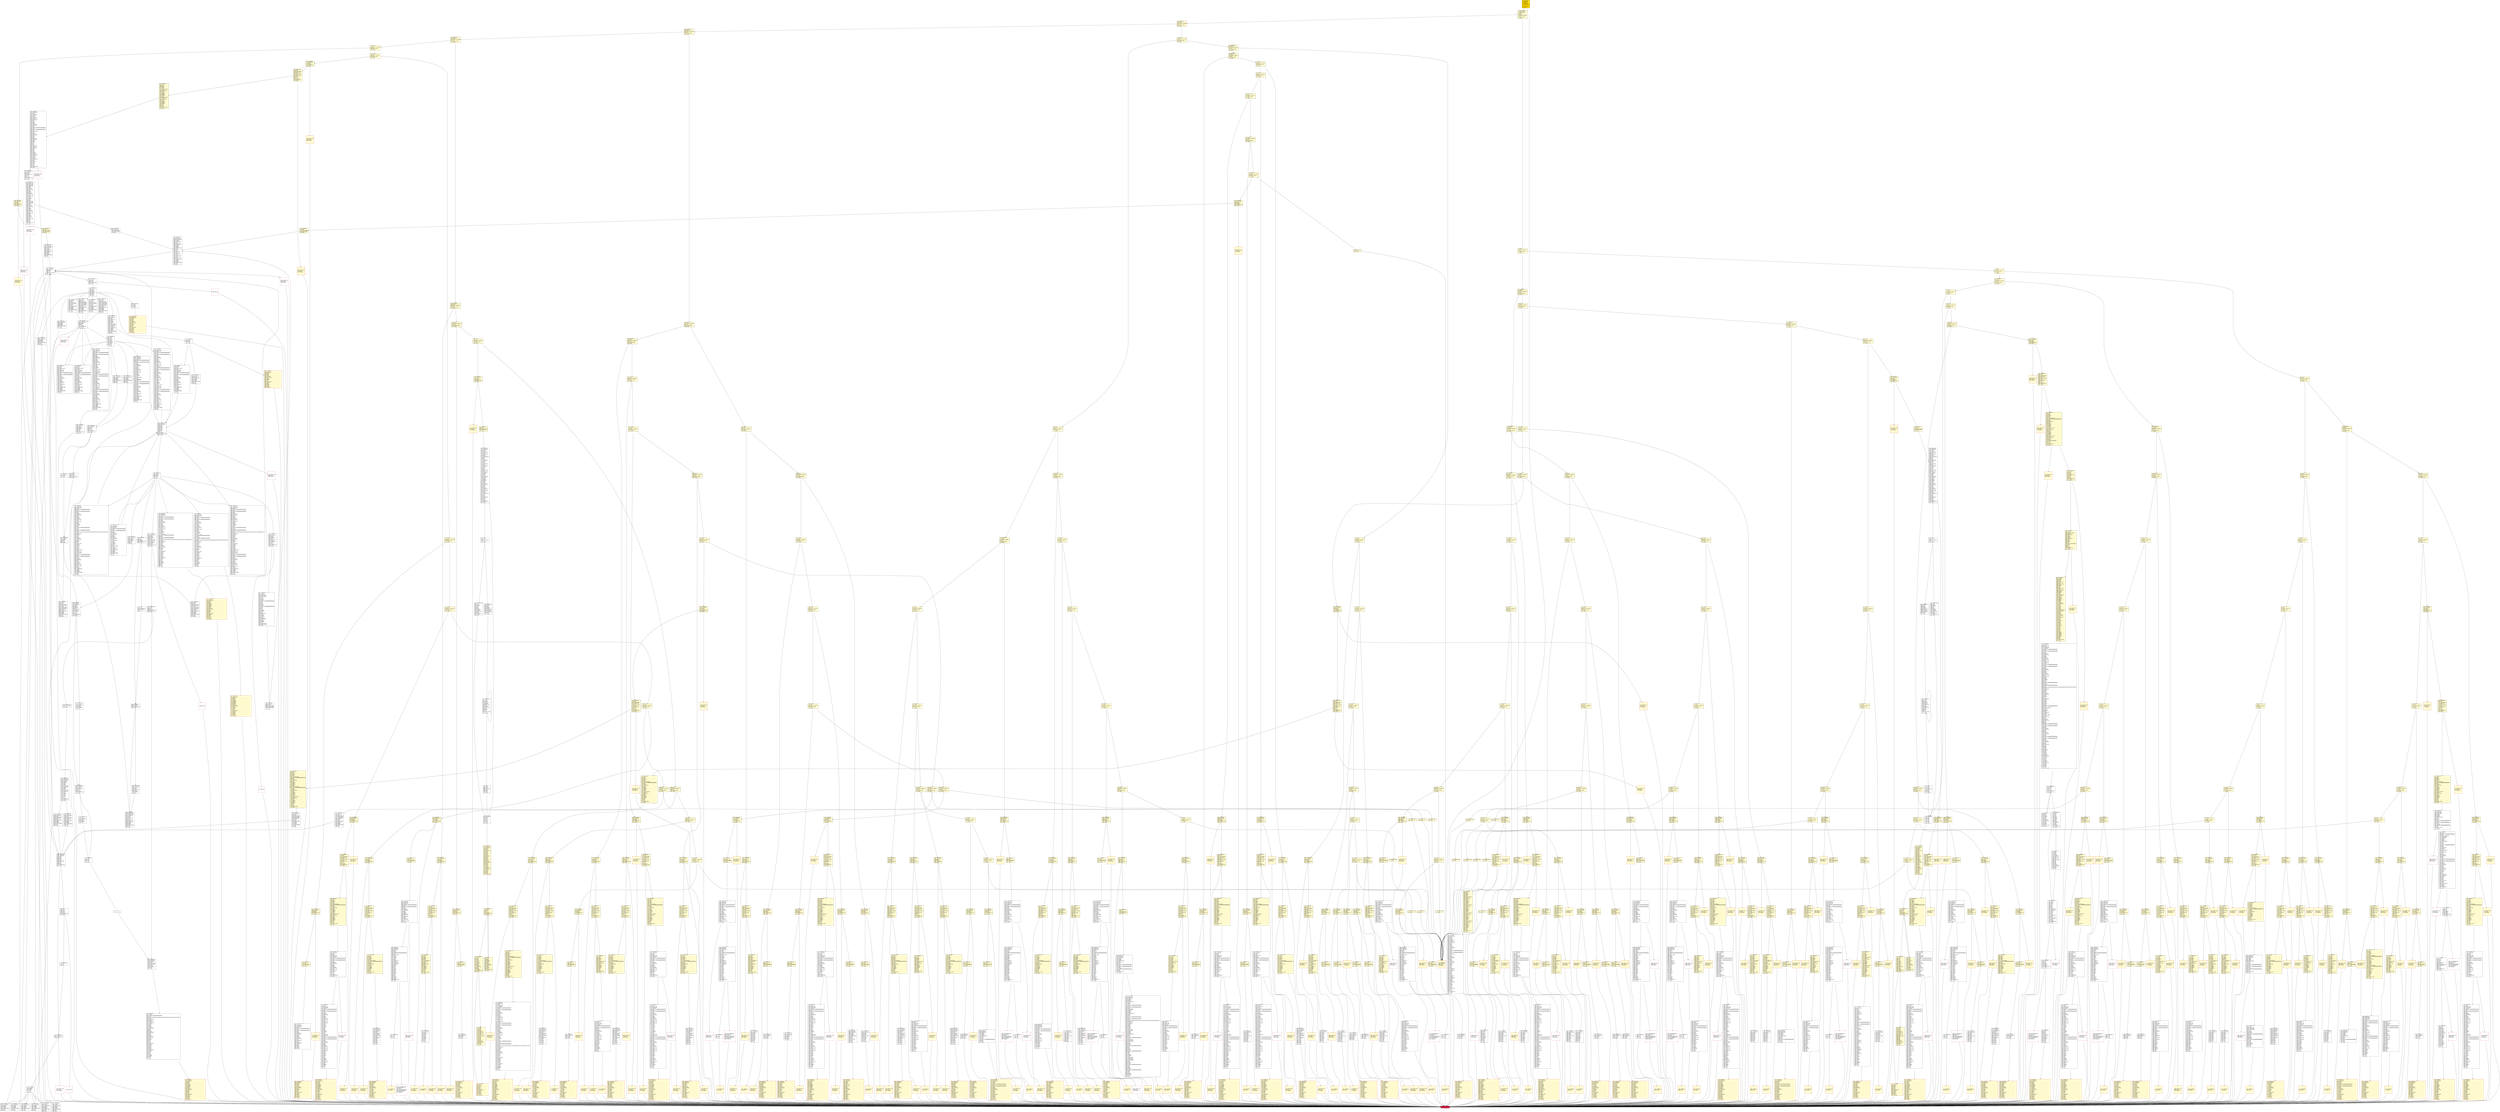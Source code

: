 digraph G {
bgcolor=transparent rankdir=UD;
node [shape=box style=filled color=black fillcolor=white fontname=arial fontcolor=black];
6049 [label="6049: PUSH1 0x00\l6051: DUP1\l6052: REVERT\l" fillcolor=lemonchiffon shape=Msquare color=crimson ];
7191 [label="7191: JUMPDEST\l7192: DUP2\l7193: ADD\l7194: SWAP1\l7195: DUP1\l7196: DUP1\l7197: CALLDATALOAD\l7198: PUSH20 0xffffffffffffffffffffffffffffffffffffffff\l7219: AND\l7220: SWAP1\l7221: PUSH1 0x20\l7223: ADD\l7224: SWAP1\l7225: SWAP3\l7226: SWAP2\l7227: SWAP1\l7228: DUP1\l7229: CALLDATALOAD\l7230: SWAP1\l7231: PUSH1 0x20\l7233: ADD\l7234: SWAP1\l7235: SWAP3\l7236: SWAP2\l7237: SWAP1\l7238: POP\l7239: POP\l7240: POP\l7241: PUSH2 0x44ba\l7244: JUMP\l" fillcolor=lemonchiffon ];
3501 [label="3501: JUMPDEST\l3502: CALLVALUE\l3503: DUP1\l3504: ISZERO\l3505: PUSH2 0x0db9\l3508: JUMPI\l" fillcolor=lemonchiffon ];
1244 [label="1244: PUSH2 0x0523\l1247: JUMP\l" fillcolor=lemonchiffon ];
2406 [label="2406: JUMPDEST\l2407: CALLVALUE\l2408: DUP1\l2409: ISZERO\l2410: PUSH2 0x0972\l2413: JUMPI\l" fillcolor=lemonchiffon ];
4011 [label="4011: PUSH1 0x00\l4013: DUP1\l4014: REVERT\l" fillcolor=lemonchiffon shape=Msquare color=crimson ];
18347 [label="18347: PUSH1 0x00\l18349: DUP1\l18350: REVERT\l" shape=Msquare color=crimson ];
6383 [label="6383: JUMPDEST\l6384: CALLVALUE\l6385: DUP1\l6386: ISZERO\l6387: PUSH2 0x18fb\l6390: JUMPI\l" fillcolor=lemonchiffon ];
4966 [label="4966: JUMPDEST\l4967: CALLVALUE\l4968: DUP1\l4969: ISZERO\l4970: PUSH2 0x1372\l4973: JUMPI\l" fillcolor=lemonchiffon ];
6954 [label="6954: JUMPDEST\l6955: CALLVALUE\l6956: DUP1\l6957: ISZERO\l6958: PUSH2 0x1b36\l6961: JUMPI\l" fillcolor=lemonchiffon ];
5933 [label="5933: JUMPDEST\l5934: PUSH1 0x40\l5936: MLOAD\l5937: DUP1\l5938: DUP3\l5939: ISZERO\l5940: ISZERO\l5941: ISZERO\l5942: ISZERO\l5943: DUP2\l5944: MSTORE\l5945: PUSH1 0x20\l5947: ADD\l5948: SWAP2\l5949: POP\l5950: POP\l5951: PUSH1 0x40\l5953: MLOAD\l5954: DUP1\l5955: SWAP2\l5956: SUB\l5957: SWAP1\l5958: RETURN\l" fillcolor=lemonchiffon shape=Msquare color=crimson ];
7168 [label="7168: JUMPDEST\l7169: POP\l7170: PUSH2 0x1c4d\l7173: PUSH1 0x04\l7175: DUP1\l7176: CALLDATASIZE\l7177: SUB\l7178: PUSH1 0x40\l7180: DUP2\l7181: LT\l7182: ISZERO\l7183: PUSH2 0x1c17\l7186: JUMPI\l" fillcolor=lemonchiffon ];
1972 [label="1972: PUSH1 0x00\l1974: DUP1\l1975: REVERT\l" fillcolor=lemonchiffon shape=Msquare color=crimson ];
615 [label="615: DUP1\l616: PUSH4 0x7f8aa4fc\l621: EQ\l622: PUSH2 0x1247\l625: JUMPI\l" fillcolor=lemonchiffon ];
11952 [label="11952: JUMPDEST\l11953: DUP1\l11954: PUSH1 0x26\l11956: PUSH1 0x00\l11958: CALLER\l11959: PUSH20 0xffffffffffffffffffffffffffffffffffffffff\l11980: AND\l11981: PUSH20 0xffffffffffffffffffffffffffffffffffffffff\l12002: AND\l12003: DUP2\l12004: MSTORE\l12005: PUSH1 0x20\l12007: ADD\l12008: SWAP1\l12009: DUP2\l12010: MSTORE\l12011: PUSH1 0x20\l12013: ADD\l12014: PUSH1 0x00\l12016: SHA3\l12017: PUSH1 0x00\l12019: DUP3\l12020: DUP3\l12021: SLOAD\l12022: ADD\l12023: SWAP3\l12024: POP\l12025: POP\l12026: DUP2\l12027: SWAP1\l12028: SSTORE\l12029: POP\l12030: POP\l12031: JUMP\l" ];
3855 [label="3855: JUMPDEST\l3856: POP\l3857: PUSH2 0x0f52\l3860: PUSH1 0x04\l3862: DUP1\l3863: CALLDATASIZE\l3864: SUB\l3865: PUSH1 0x20\l3867: DUP2\l3868: LT\l3869: ISZERO\l3870: PUSH2 0x0f26\l3873: JUMPI\l" fillcolor=lemonchiffon ];
6072 [label="6072: PUSH1 0x00\l6074: DUP1\l6075: REVERT\l" fillcolor=lemonchiffon shape=Msquare color=crimson ];
7566 [label="7566: JUMPDEST\l7567: STOP\l" fillcolor=lemonchiffon shape=Msquare color=crimson ];
14080 [label="14080: JUMPDEST\l14081: DUP3\l14082: ADD\l14083: SWAP2\l14084: SWAP1\l14085: PUSH1 0x00\l14087: MSTORE\l14088: PUSH1 0x20\l14090: PUSH1 0x00\l14092: SHA3\l14093: SWAP1\l" ];
3398 [label="3398: JUMPDEST\l3399: POP\l3400: PUSH2 0x0d93\l3403: PUSH1 0x04\l3405: DUP1\l3406: CALLDATASIZE\l3407: SUB\l3408: PUSH1 0x40\l3410: DUP2\l3411: LT\l3412: ISZERO\l3413: PUSH2 0x0d5d\l3416: JUMPI\l" fillcolor=lemonchiffon ];
3139 [label="3139: JUMPDEST\l3140: POP\l3141: PUSH2 0x0c4c\l3144: PUSH2 0x2c5a\l3147: JUMP\l" fillcolor=lemonchiffon ];
10040 [label="10040: JUMPDEST\l10041: PUSH1 0x20\l10043: PUSH1 0x00\l10045: DUP9\l10046: PUSH20 0xffffffffffffffffffffffffffffffffffffffff\l10067: AND\l10068: PUSH20 0xffffffffffffffffffffffffffffffffffffffff\l10089: AND\l10090: DUP2\l10091: MSTORE\l10092: PUSH1 0x20\l10094: ADD\l10095: SWAP1\l10096: DUP2\l10097: MSTORE\l10098: PUSH1 0x20\l10100: ADD\l10101: PUSH1 0x00\l10103: SHA3\l10104: DUP2\l10105: SWAP1\l10106: SSTORE\l10107: POP\l10108: PUSH2 0x280a\l10111: DUP5\l10112: PUSH1 0x22\l10114: PUSH1 0x00\l10116: DUP10\l10117: PUSH20 0xffffffffffffffffffffffffffffffffffffffff\l10138: AND\l10139: PUSH20 0xffffffffffffffffffffffffffffffffffffffff\l10160: AND\l10161: DUP2\l10162: MSTORE\l10163: PUSH1 0x20\l10165: ADD\l10166: SWAP1\l10167: DUP2\l10168: MSTORE\l10169: PUSH1 0x20\l10171: ADD\l10172: PUSH1 0x00\l10174: SHA3\l10175: PUSH1 0x00\l10177: CALLER\l10178: PUSH20 0xffffffffffffffffffffffffffffffffffffffff\l10199: AND\l10200: PUSH20 0xffffffffffffffffffffffffffffffffffffffff\l10221: AND\l10222: DUP2\l10223: MSTORE\l10224: PUSH1 0x20\l10226: ADD\l10227: SWAP1\l10228: DUP2\l10229: MSTORE\l10230: PUSH1 0x20\l10232: ADD\l10233: PUSH1 0x00\l10235: SHA3\l10236: SLOAD\l10237: PUSH2 0x4925\l10240: SWAP1\l10241: SWAP2\l10242: SWAP1\l10243: PUSH4 0xffffffff\l10248: AND\l10249: JUMP\l" ];
6076 [label="6076: JUMPDEST\l6077: DUP2\l6078: ADD\l6079: SWAP1\l6080: DUP1\l6081: DUP1\l6082: CALLDATALOAD\l6083: SWAP1\l6084: PUSH1 0x20\l6086: ADD\l6087: SWAP1\l6088: SWAP3\l6089: SWAP2\l6090: SWAP1\l6091: POP\l6092: POP\l6093: POP\l6094: PUSH2 0x3d77\l6097: JUMP\l" fillcolor=lemonchiffon ];
6418 [label="6418: JUMPDEST\l6419: DUP2\l6420: ADD\l6421: SWAP1\l6422: DUP1\l6423: DUP1\l6424: CALLDATALOAD\l6425: PUSH20 0xffffffffffffffffffffffffffffffffffffffff\l6446: AND\l6447: SWAP1\l6448: PUSH1 0x20\l6450: ADD\l6451: SWAP1\l6452: SWAP3\l6453: SWAP2\l6454: SWAP1\l6455: DUP1\l6456: CALLDATALOAD\l6457: SWAP1\l6458: PUSH1 0x20\l6460: ADD\l6461: SWAP1\l6462: SWAP3\l6463: SWAP2\l6464: SWAP1\l6465: POP\l6466: POP\l6467: POP\l6468: PUSH2 0x3fb2\l6471: JUMP\l" fillcolor=lemonchiffon ];
3975 [label="3975: PUSH1 0x00\l3977: DUP1\l3978: REVERT\l" fillcolor=lemonchiffon shape=Msquare color=crimson ];
6053 [label="6053: JUMPDEST\l6054: POP\l6055: PUSH2 0x17d2\l6058: PUSH1 0x04\l6060: DUP1\l6061: CALLDATASIZE\l6062: SUB\l6063: PUSH1 0x20\l6065: DUP2\l6066: LT\l6067: ISZERO\l6068: PUSH2 0x17bc\l6071: JUMPI\l" fillcolor=lemonchiffon ];
6026 [label="6026: PUSH1 0x00\l6028: DUP1\l6029: REVERT\l" fillcolor=lemonchiffon shape=Msquare color=crimson ];
13244 [label="13244: JUMPDEST\l13245: DUP2\l13246: PUSH1 0x29\l13248: PUSH1 0x00\l13250: CALLER\l13251: PUSH20 0xffffffffffffffffffffffffffffffffffffffff\l13272: AND\l13273: PUSH20 0xffffffffffffffffffffffffffffffffffffffff\l13294: AND\l13295: DUP2\l13296: MSTORE\l13297: PUSH1 0x20\l13299: ADD\l13300: SWAP1\l13301: DUP2\l13302: MSTORE\l13303: PUSH1 0x20\l13305: ADD\l13306: PUSH1 0x00\l13308: SHA3\l13309: PUSH1 0x00\l13311: DUP3\l13312: DUP3\l13313: SLOAD\l13314: SUB\l13315: SWAP3\l13316: POP\l13317: POP\l13318: DUP2\l13319: SWAP1\l13320: SSTORE\l13321: POP\l13322: DUP2\l13323: PUSH1 0x29\l13325: PUSH1 0x00\l13327: DUP6\l13328: PUSH20 0xffffffffffffffffffffffffffffffffffffffff\l13349: AND\l13350: PUSH20 0xffffffffffffffffffffffffffffffffffffffff\l13371: AND\l13372: DUP2\l13373: MSTORE\l13374: PUSH1 0x20\l13376: ADD\l13377: SWAP1\l13378: DUP2\l13379: MSTORE\l13380: PUSH1 0x20\l13382: ADD\l13383: PUSH1 0x00\l13385: SHA3\l13386: PUSH1 0x00\l13388: DUP3\l13389: DUP3\l13390: SLOAD\l13391: ADD\l13392: SWAP3\l13393: POP\l13394: POP\l13395: DUP2\l13396: SWAP1\l13397: SSTORE\l13398: POP\l13399: PUSH1 0x01\l13401: SWAP1\l13402: POP\l13403: SWAP3\l13404: SWAP2\l13405: POP\l13406: POP\l13407: JUMP\l" ];
3820 [label="3820: JUMPDEST\l3821: CALLVALUE\l3822: DUP1\l3823: ISZERO\l3824: PUSH2 0x0ef8\l3827: JUMPI\l" fillcolor=lemonchiffon ];
5879 [label="5879: JUMPDEST\l5880: DUP2\l5881: ADD\l5882: SWAP1\l5883: DUP1\l5884: DUP1\l5885: CALLDATALOAD\l5886: PUSH20 0xffffffffffffffffffffffffffffffffffffffff\l5907: AND\l5908: SWAP1\l5909: PUSH1 0x20\l5911: ADD\l5912: SWAP1\l5913: SWAP3\l5914: SWAP2\l5915: SWAP1\l5916: DUP1\l5917: CALLDATALOAD\l5918: SWAP1\l5919: PUSH1 0x20\l5921: ADD\l5922: SWAP1\l5923: SWAP3\l5924: SWAP2\l5925: SWAP1\l5926: POP\l5927: POP\l5928: POP\l5929: PUSH2 0x3b98\l5932: JUMP\l" fillcolor=lemonchiffon ];
4347 [label="4347: JUMPDEST\l4348: POP\l4349: PUSH2 0x1104\l4352: PUSH2 0x30bc\l4355: JUMP\l" fillcolor=lemonchiffon ];
3843 [label="3843: JUMPDEST\l3844: CALLVALUE\l3845: DUP1\l3846: ISZERO\l3847: PUSH2 0x0f0f\l3850: JUMPI\l" fillcolor=lemonchiffon ];
18823 [label="18823: JUMPDEST\l18824: SWAP1\l18825: POP\l18826: PUSH1 0x00\l18828: PUSH2 0x49b3\l18831: PUSH2 0x03e8\l18834: PUSH2 0x49a5\l18837: PUSH1 0x64\l18839: DUP6\l18840: PUSH2 0x4925\l18843: SWAP1\l18844: SWAP2\l18845: SWAP1\l18846: PUSH4 0xffffffff\l18851: AND\l18852: JUMP\l" ];
19173 [label="19173: JUMPDEST\l19174: DUP3\l19175: SWAP1\l19176: POP\l" ];
4015 [label="4015: JUMPDEST\l4016: POP\l4017: PUSH2 0x0ff2\l4020: PUSH1 0x04\l4022: DUP1\l4023: CALLDATASIZE\l4024: SUB\l4025: PUSH1 0x20\l4027: DUP2\l4028: LT\l4029: ISZERO\l4030: PUSH2 0x0fc6\l4033: JUMPI\l" fillcolor=lemonchiffon ];
5544 [label="5544: JUMPDEST\l5545: STOP\l" fillcolor=lemonchiffon shape=Msquare color=crimson ];
801 [label="801: DUP1\l802: PUSH4 0x6cf20bd1\l807: EQ\l808: PUSH2 0x0f68\l811: JUMPI\l" fillcolor=lemonchiffon ];
13422 [label="13422: JUMPDEST\l13423: PUSH1 0x00\l13425: DUP1\l13426: SWAP1\l13427: POP\l13428: PUSH1 0x0a\l13430: DUP2\l13431: SUB\l13432: SWAP1\l13433: POP\l13434: POP\l13435: JUMP\l" ];
6533 [label="6533: JUMPDEST\l6534: POP\l6535: PUSH2 0x1a69\l6538: PUSH1 0x04\l6540: DUP1\l6541: CALLDATASIZE\l6542: SUB\l6543: PUSH1 0x60\l6545: DUP2\l6546: LT\l6547: ISZERO\l6548: PUSH2 0x199c\l6551: JUMPI\l" fillcolor=lemonchiffon ];
1189 [label="1189: DUP1\l1190: PUSH4 0x1801fbe5\l1195: EQ\l1196: PUSH2 0x074f\l1199: JUMPI\l" fillcolor=lemonchiffon ];
6131 [label="6131: PUSH1 0x00\l6133: DUP1\l6134: REVERT\l" fillcolor=lemonchiffon shape=Msquare color=crimson ];
1162 [label="1162: PUSH2 0x0523\l1165: JUMP\l" fillcolor=lemonchiffon ];
4471 [label="4471: JUMPDEST\l4472: POP\l4473: PUSH2 0x1180\l4476: PUSH2 0x30e2\l4479: JUMP\l" fillcolor=lemonchiffon ];
3522 [label="3522: JUMPDEST\l3523: STOP\l" fillcolor=lemonchiffon shape=Msquare color=crimson ];
2038 [label="2038: PUSH1 0x00\l2040: DUP1\l2041: REVERT\l" fillcolor=lemonchiffon shape=Msquare color=crimson ];
6395 [label="6395: JUMPDEST\l6396: POP\l6397: PUSH2 0x1948\l6400: PUSH1 0x04\l6402: DUP1\l6403: CALLDATASIZE\l6404: SUB\l6405: PUSH1 0x40\l6407: DUP2\l6408: LT\l6409: ISZERO\l6410: PUSH2 0x1912\l6413: JUMPI\l" fillcolor=lemonchiffon ];
9956 [label="9956: JUMPDEST\l9957: SWAP1\l9958: POP\l9959: PUSH2 0x2738\l9962: DUP5\l9963: PUSH1 0x20\l9965: PUSH1 0x00\l9967: DUP10\l9968: PUSH20 0xffffffffffffffffffffffffffffffffffffffff\l9989: AND\l9990: PUSH20 0xffffffffffffffffffffffffffffffffffffffff\l10011: AND\l10012: DUP2\l10013: MSTORE\l10014: PUSH1 0x20\l10016: ADD\l10017: SWAP1\l10018: DUP2\l10019: MSTORE\l10020: PUSH1 0x20\l10022: ADD\l10023: PUSH1 0x00\l10025: SHA3\l10026: SLOAD\l10027: PUSH2 0x4925\l10030: SWAP1\l10031: SWAP2\l10032: SWAP1\l10033: PUSH4 0xffffffff\l10038: AND\l10039: JUMP\l" ];
1883 [label="1883: JUMPDEST\l1884: POP\l1885: PUSH2 0x0792\l1888: PUSH1 0x04\l1890: DUP1\l1891: CALLDATASIZE\l1892: SUB\l1893: PUSH1 0x40\l1895: DUP2\l1896: LT\l1897: ISZERO\l1898: PUSH2 0x0772\l1901: JUMPI\l" fillcolor=lemonchiffon ];
14333 [label="14333: PUSH1 0x00\l14335: DUP1\l14336: REVERT\l" shape=Msquare color=crimson ];
752 [label="752: DUP1\l753: PUSH4 0x79ba5097\l758: EQ\l759: PUSH2 0x1182\l762: JUMPI\l" fillcolor=lemonchiffon ];
7625 [label="7625: JUMPDEST\l7626: STOP\l" fillcolor=lemonchiffon shape=Msquare color=crimson ];
5267 [label="5267: JUMPDEST\l5268: CALLVALUE\l5269: DUP1\l5270: ISZERO\l5271: PUSH2 0x149f\l5274: JUMPI\l" fillcolor=lemonchiffon ];
17312 [label="17312: JUMPDEST\l17313: PUSH1 0x06\l17315: PUSH1 0x00\l17317: SWAP1\l17318: SLOAD\l17319: SWAP1\l17320: PUSH2 0x0100\l17323: EXP\l17324: SWAP1\l17325: DIV\l17326: PUSH20 0xffffffffffffffffffffffffffffffffffffffff\l17347: AND\l17348: DUP2\l17349: JUMP\l" ];
16382 [label="16382: PUSH1 0x00\l16384: DUP1\l16385: REVERT\l" shape=Msquare color=crimson ];
4034 [label="4034: PUSH1 0x00\l4036: DUP1\l4037: REVERT\l" fillcolor=lemonchiffon shape=Msquare color=crimson ];
7821 [label="7821: JUMPDEST\l7822: POP\l7823: PUSH2 0x1ebd\l7826: PUSH1 0x04\l7828: DUP1\l7829: CALLDATASIZE\l7830: SUB\l7831: PUSH1 0x20\l7833: DUP2\l7834: LT\l7835: ISZERO\l7836: PUSH2 0x1ea4\l7839: JUMPI\l" fillcolor=lemonchiffon ];
8060 [label="8060: JUMPDEST\l8061: DUP3\l8062: ADD\l8063: SWAP2\l8064: SWAP1\l8065: PUSH1 0x00\l8067: MSTORE\l8068: PUSH1 0x20\l8070: PUSH1 0x00\l8072: SHA3\l8073: SWAP1\l" ];
3545 [label="3545: JUMPDEST\l3546: PUSH1 0x40\l3548: MLOAD\l3549: DUP1\l3550: DUP3\l3551: DUP2\l3552: MSTORE\l3553: PUSH1 0x20\l3555: ADD\l3556: SWAP2\l3557: POP\l3558: POP\l3559: PUSH1 0x40\l3561: MLOAD\l3562: DUP1\l3563: SWAP2\l3564: SUB\l3565: SWAP1\l3566: RETURN\l" fillcolor=lemonchiffon shape=Msquare color=crimson ];
18551 [label="18551: JUMPDEST\l18552: ISZERO\l18553: PUSH2 0x4889\l18556: JUMPI\l" ];
3832 [label="3832: JUMPDEST\l3833: POP\l3834: PUSH2 0x0f01\l3837: PUSH2 0x2f2c\l3840: JUMP\l" fillcolor=lemonchiffon ];
2223 [label="2223: JUMPDEST\l2224: CALLVALUE\l2225: DUP1\l2226: ISZERO\l2227: PUSH2 0x08bb\l2230: JUMPI\l" fillcolor=lemonchiffon ];
4877 [label="4877: JUMPDEST\l4878: CALLVALUE\l4879: DUP1\l4880: ISZERO\l4881: PUSH2 0x1319\l4884: JUMPI\l" fillcolor=lemonchiffon ];
5603 [label="5603: JUMPDEST\l5604: STOP\l" fillcolor=lemonchiffon shape=Msquare color=crimson ];
976 [label="976: DUP1\l977: PUSH4 0x46d3d653\l982: EQ\l983: PUSH2 0x0dad\l986: JUMPI\l" fillcolor=lemonchiffon ];
931 [label="931: JUMPDEST\l932: DUP1\l933: PUSH4 0x3eaaf86b\l938: EQ\l939: PUSH2 0x0c37\l942: JUMPI\l" fillcolor=lemonchiffon ];
2769 [label="2769: JUMPDEST\l2770: CALLVALUE\l2771: DUP1\l2772: ISZERO\l2773: PUSH2 0x0add\l2776: JUMPI\l" fillcolor=lemonchiffon ];
6108 [label="6108: PUSH1 0x00\l6110: DUP1\l6111: REVERT\l" fillcolor=lemonchiffon shape=Msquare color=crimson ];
2015 [label="2015: PUSH1 0x00\l2017: DUP1\l2018: REVERT\l" fillcolor=lemonchiffon shape=Msquare color=crimson ];
6159 [label="6159: JUMPDEST\l6160: CALLVALUE\l6161: DUP1\l6162: ISZERO\l6163: PUSH2 0x181b\l6166: JUMPI\l" fillcolor=lemonchiffon ];
3874 [label="3874: PUSH1 0x00\l3876: DUP1\l3877: REVERT\l" fillcolor=lemonchiffon shape=Msquare color=crimson ];
484 [label="484: DUP1\l485: PUSH4 0x9e37273b\l490: EQ\l491: PUSH2 0x153a\l494: JUMPI\l" fillcolor=lemonchiffon ];
17430 [label="17430: JUMPDEST\l17431: DUP2\l17432: PUSH1 0x03\l17434: PUSH1 0x00\l17436: CALLER\l17437: PUSH20 0xffffffffffffffffffffffffffffffffffffffff\l17458: AND\l17459: PUSH20 0xffffffffffffffffffffffffffffffffffffffff\l17480: AND\l17481: DUP2\l17482: MSTORE\l17483: PUSH1 0x20\l17485: ADD\l17486: SWAP1\l17487: DUP2\l17488: MSTORE\l17489: PUSH1 0x20\l17491: ADD\l17492: PUSH1 0x00\l17494: SHA3\l17495: PUSH1 0x00\l17497: DUP3\l17498: DUP3\l17499: SLOAD\l17500: SUB\l17501: SWAP3\l17502: POP\l17503: POP\l17504: DUP2\l17505: SWAP1\l17506: SSTORE\l17507: POP\l17508: DUP2\l17509: PUSH1 0x03\l17511: PUSH1 0x00\l17513: DUP6\l17514: PUSH20 0xffffffffffffffffffffffffffffffffffffffff\l17535: AND\l17536: PUSH20 0xffffffffffffffffffffffffffffffffffffffff\l17557: AND\l17558: DUP2\l17559: MSTORE\l17560: PUSH1 0x20\l17562: ADD\l17563: SWAP1\l17564: DUP2\l17565: MSTORE\l17566: PUSH1 0x20\l17568: ADD\l17569: PUSH1 0x00\l17571: SHA3\l17572: PUSH1 0x00\l17574: DUP3\l17575: DUP3\l17576: SLOAD\l17577: ADD\l17578: SWAP3\l17579: POP\l17580: POP\l17581: DUP2\l17582: SWAP1\l17583: SSTORE\l17584: POP\l17585: PUSH1 0x01\l17587: SWAP1\l17588: POP\l17589: SWAP3\l17590: SWAP2\l17591: POP\l17592: POP\l17593: JUMP\l" ];
1836 [label="1836: PUSH1 0x00\l1838: DUP1\l1839: REVERT\l" fillcolor=lemonchiffon shape=Msquare color=crimson ];
7484 [label="7484: JUMPDEST\l7485: PUSH1 0x40\l7487: MLOAD\l7488: DUP1\l7489: DUP3\l7490: DUP2\l7491: MSTORE\l7492: PUSH1 0x20\l7494: ADD\l7495: SWAP2\l7496: POP\l7497: POP\l7498: PUSH1 0x40\l7500: MLOAD\l7501: DUP1\l7502: SWAP2\l7503: SUB\l7504: SWAP1\l7505: RETURN\l" fillcolor=lemonchiffon shape=Msquare color=crimson ];
3170 [label="3170: JUMPDEST\l3171: CALLVALUE\l3172: DUP1\l3173: ISZERO\l3174: PUSH2 0x0c6e\l3177: JUMPI\l" fillcolor=lemonchiffon ];
8353 [label="8353: JUMPDEST\l8354: PUSH1 0x21\l8356: PUSH1 0x20\l8358: MSTORE\l8359: DUP1\l8360: PUSH1 0x00\l8362: MSTORE\l8363: PUSH1 0x40\l8365: PUSH1 0x00\l8367: SHA3\l8368: PUSH1 0x00\l8370: SWAP2\l8371: POP\l8372: SWAP1\l8373: POP\l8374: SLOAD\l8375: DUP2\l8376: JUMP\l" ];
1091 [label="1091: PUSH2 0x0523\l1094: JUMP\l" fillcolor=lemonchiffon ];
778 [label="778: JUMPDEST\l779: DUP1\l780: PUSH4 0x5c03b626\l785: EQ\l786: PUSH2 0x0eec\l789: JUMPI\l" fillcolor=lemonchiffon ];
14053 [label="14053: DUP1\l14054: PUSH1 0x1f\l14056: LT\l14057: PUSH2 0x3700\l14060: JUMPI\l" ];
1793 [label="1793: PUSH1 0x00\l1795: DUP1\l1796: REVERT\l" fillcolor=lemonchiffon shape=Msquare color=crimson ];
2932 [label="2932: JUMPDEST\l2933: POP\l2934: PUSH2 0x0b7d\l2937: PUSH2 0x2b49\l2940: JUMP\l" fillcolor=lemonchiffon ];
3851 [label="3851: PUSH1 0x00\l3853: DUP1\l3854: REVERT\l" fillcolor=lemonchiffon shape=Msquare color=crimson ];
16138 [label="16138: PUSH1 0x00\l16140: DUP1\l16141: REVERT\l" shape=Msquare color=crimson ];
7947 [label="7947: JUMPDEST\l7948: PUSH1 0x23\l7950: SLOAD\l7951: DUP2\l7952: JUMP\l" ];
5432 [label="5432: JUMPDEST\l5433: STOP\l" fillcolor=lemonchiffon shape=Msquare color=crimson ];
1938 [label="1938: JUMPDEST\l1939: PUSH1 0x40\l1941: MLOAD\l1942: DUP1\l1943: DUP3\l1944: ISZERO\l1945: ISZERO\l1946: ISZERO\l1947: ISZERO\l1948: DUP2\l1949: MSTORE\l1950: PUSH1 0x20\l1952: ADD\l1953: SWAP2\l1954: POP\l1955: POP\l1956: PUSH1 0x40\l1958: MLOAD\l1959: DUP1\l1960: SWAP2\l1961: SUB\l1962: SWAP1\l1963: RETURN\l" fillcolor=lemonchiffon shape=Msquare color=crimson ];
7349 [label="7349: JUMPDEST\l7350: DUP2\l7351: ADD\l7352: SWAP1\l7353: DUP1\l7354: DUP1\l7355: CALLDATALOAD\l7356: SWAP1\l7357: PUSH1 0x20\l7359: ADD\l7360: SWAP1\l7361: SWAP3\l7362: SWAP2\l7363: SWAP1\l7364: POP\l7365: POP\l7366: POP\l7367: PUSH2 0x4608\l7370: JUMP\l" fillcolor=lemonchiffon ];
1304 [label="1304: DUP1\l1305: PUSH4 0x163aa00d\l1310: EQ\l1311: PUSH2 0x06f9\l1314: JUMPI\l" fillcolor=lemonchiffon ];
3579 [label="3579: JUMPDEST\l3580: POP\l3581: PUSH2 0x0e2b\l3584: PUSH1 0x04\l3586: DUP1\l3587: CALLDATASIZE\l3588: SUB\l3589: PUSH1 0x20\l3591: DUP2\l3592: LT\l3593: ISZERO\l3594: PUSH2 0x0e12\l3597: JUMPI\l" fillcolor=lemonchiffon ];
5075 [label="5075: JUMPDEST\l5076: CALLVALUE\l5077: DUP1\l5078: ISZERO\l5079: PUSH2 0x13df\l5082: JUMPI\l" fillcolor=lemonchiffon ];
6202 [label="6202: JUMPDEST\l6203: CALLVALUE\l6204: DUP1\l6205: ISZERO\l6206: PUSH2 0x1846\l6209: JUMPI\l" fillcolor=lemonchiffon ];
7883 [label="7883: JUMPDEST\l7884: POP\l7885: PUSH2 0x1efb\l7888: PUSH1 0x04\l7890: DUP1\l7891: CALLDATASIZE\l7892: SUB\l7893: PUSH1 0x20\l7895: DUP2\l7896: LT\l7897: ISZERO\l7898: PUSH2 0x1ee2\l7901: JUMPI\l" fillcolor=lemonchiffon ];
18784 [label="18784: PUSH1 0x00\l18786: PUSH2 0x4987\l18789: DUP5\l18790: PUSH2 0x4979\l18793: PUSH1 0x64\l18795: DUP6\l18796: PUSH2 0x48f8\l18799: SWAP1\l18800: SWAP2\l18801: SWAP1\l18802: PUSH4 0xffffffff\l18807: AND\l18808: JUMP\l" ];
17855 [label="17855: JUMPDEST\l17856: POP\l17857: GAS\l17858: CALL\l17859: ISZERO\l17860: DUP1\l17861: ISZERO\l17862: PUSH2 0x45d3\l17865: JUMPI\l" ];
4358 [label="4358: JUMPDEST\l4359: CALLVALUE\l4360: DUP1\l4361: ISZERO\l4362: PUSH2 0x1112\l4365: JUMPI\l" fillcolor=lemonchiffon ];
14094 [label="14094: JUMPDEST\l14095: DUP2\l14096: SLOAD\l14097: DUP2\l14098: MSTORE\l14099: SWAP1\l14100: PUSH1 0x01\l14102: ADD\l14103: SWAP1\l14104: PUSH1 0x20\l14106: ADD\l14107: DUP1\l14108: DUP4\l14109: GT\l14110: PUSH2 0x370e\l14113: JUMPI\l" ];
18809 [label="18809: JUMPDEST\l18810: PUSH2 0x480f\l18813: SWAP1\l18814: SWAP2\l18815: SWAP1\l18816: PUSH4 0xffffffff\l18821: AND\l18822: JUMP\l" ];
5990 [label="5990: PUSH1 0x00\l5992: DUP1\l5993: REVERT\l" fillcolor=lemonchiffon shape=Msquare color=crimson ];
1403 [label="1403: JUMPDEST\l1404: PUSH1 0x40\l1406: MLOAD\l1407: DUP1\l1408: DUP3\l1409: DUP2\l1410: MSTORE\l1411: PUSH1 0x20\l1413: ADD\l1414: SWAP2\l1415: POP\l1416: POP\l1417: PUSH1 0x40\l1419: MLOAD\l1420: DUP1\l1421: SWAP2\l1422: SUB\l1423: SWAP1\l1424: RETURN\l" fillcolor=lemonchiffon shape=Msquare color=crimson ];
6627 [label="6627: JUMPDEST\l6628: DUP3\l6629: ADD\l6630: DUP4\l6631: PUSH1 0x20\l6633: DUP3\l6634: ADD\l6635: GT\l6636: ISZERO\l6637: PUSH2 0x19f5\l6640: JUMPI\l" fillcolor=lemonchiffon ];
1797 [label="1797: JUMPDEST\l1798: POP\l1799: PUSH2 0x070e\l1802: PUSH2 0x20b9\l1805: JUMP\l" fillcolor=lemonchiffon ];
1166 [label="1166: JUMPDEST\l1167: DUP1\l1168: PUSH4 0x17da485f\l1173: GT\l1174: PUSH2 0x04e0\l1177: JUMPI\l" fillcolor=lemonchiffon ];
5546 [label="5546: JUMPDEST\l5547: CALLVALUE\l5548: DUP1\l5549: ISZERO\l5550: PUSH2 0x15b6\l5553: JUMPI\l" fillcolor=lemonchiffon ];
5501 [label="5501: JUMPDEST\l5502: PUSH1 0x40\l5504: MLOAD\l5505: DUP1\l5506: DUP3\l5507: DUP2\l5508: MSTORE\l5509: PUSH1 0x20\l5511: ADD\l5512: SWAP2\l5513: POP\l5514: POP\l5515: PUSH1 0x40\l5517: MLOAD\l5518: DUP1\l5519: SWAP2\l5520: SUB\l5521: SWAP1\l5522: RETURN\l" fillcolor=lemonchiffon shape=Msquare color=crimson ];
11933 [label="11933: JUMPDEST\l11934: SWAP1\l11935: POP\l11936: SWAP1\l11937: JUMP\l" ];
1902 [label="1902: PUSH1 0x00\l1904: DUP1\l1905: REVERT\l" fillcolor=lemonchiffon shape=Msquare color=crimson ];
3952 [label="3952: PUSH1 0x00\l3954: DUP1\l3955: REVERT\l" fillcolor=lemonchiffon shape=Msquare color=crimson ];
6135 [label="6135: JUMPDEST\l6136: DUP2\l6137: ADD\l6138: SWAP1\l6139: DUP1\l6140: DUP1\l6141: CALLDATALOAD\l6142: SWAP1\l6143: PUSH1 0x20\l6145: ADD\l6146: SWAP1\l6147: SWAP3\l6148: SWAP2\l6149: SWAP1\l6150: POP\l6151: POP\l6152: POP\l6153: PUSH2 0x3dc7\l6156: JUMP\l" fillcolor=lemonchiffon ];
12147 [label="12147: PUSH1 0x00\l12149: DUP1\l12150: REVERT\l" shape=Msquare color=crimson ];
3766 [label="3766: JUMPDEST\l3767: POP\l3768: PUSH2 0x0ebf\l3771: PUSH2 0x2f18\l3774: JUMP\l" fillcolor=lemonchiffon ];
9889 [label="9889: JUMPDEST\l9890: PUSH1 0x00\l9892: DUP1\l9893: PUSH2 0x26cd\l9896: PUSH2 0x03e8\l9899: PUSH2 0x26bf\l9902: PUSH1 0x23\l9904: SLOAD\l9905: DUP7\l9906: PUSH2 0x48f8\l9909: SWAP1\l9910: SWAP2\l9911: SWAP1\l9912: PUSH4 0xffffffff\l9917: AND\l9918: JUMP\l" ];
5971 [label="5971: JUMPDEST\l5972: POP\l5973: PUSH2 0x1780\l5976: PUSH1 0x04\l5978: DUP1\l5979: CALLDATASIZE\l5980: SUB\l5981: PUSH1 0x20\l5983: DUP2\l5984: LT\l5985: ISZERO\l5986: PUSH2 0x176a\l5989: JUMPI\l" fillcolor=lemonchiffon ];
5967 [label="5967: PUSH1 0x00\l5969: DUP1\l5970: REVERT\l" fillcolor=lemonchiffon shape=Msquare color=crimson ];
1380 [label="1380: JUMPDEST\l1381: STOP\l" fillcolor=lemonchiffon shape=Msquare color=crimson ];
15580 [label="15580: JUMPDEST\l15581: PUSH1 0x04\l15583: PUSH1 0x00\l15585: CALLER\l15586: PUSH20 0xffffffffffffffffffffffffffffffffffffffff\l15607: AND\l15608: PUSH20 0xffffffffffffffffffffffffffffffffffffffff\l15629: AND\l15630: DUP2\l15631: MSTORE\l15632: PUSH1 0x20\l15634: ADD\l15635: SWAP1\l15636: DUP2\l15637: MSTORE\l15638: PUSH1 0x20\l15640: ADD\l15641: PUSH1 0x00\l15643: SHA3\l15644: SLOAD\l15645: TIMESTAMP\l15646: GT\l15647: PUSH2 0x3d27\l15650: JUMPI\l" ];
1879 [label="1879: PUSH1 0x00\l1881: DUP1\l1882: REVERT\l" fillcolor=lemonchiffon shape=Msquare color=crimson ];
5423 [label="5423: JUMPDEST\l5424: POP\l5425: PUSH2 0x1538\l5428: PUSH2 0x3733\l5431: JUMP\l" fillcolor=lemonchiffon ];
3421 [label="3421: JUMPDEST\l3422: DUP2\l3423: ADD\l3424: SWAP1\l3425: DUP1\l3426: DUP1\l3427: CALLDATALOAD\l3428: PUSH20 0xffffffffffffffffffffffffffffffffffffffff\l3449: AND\l3450: SWAP1\l3451: PUSH1 0x20\l3453: ADD\l3454: SWAP1\l3455: SWAP3\l3456: SWAP2\l3457: SWAP1\l3458: DUP1\l3459: CALLDATALOAD\l3460: SWAP1\l3461: PUSH1 0x20\l3463: ADD\l3464: SWAP1\l3465: SWAP3\l3466: SWAP2\l3467: SWAP1\l3468: POP\l3469: POP\l3470: POP\l3471: PUSH2 0x2d69\l3474: JUMP\l" fillcolor=lemonchiffon ];
7662 [label="7662: JUMPDEST\l7663: DUP2\l7664: ADD\l7665: SWAP1\l7666: DUP1\l7667: DUP1\l7668: CALLDATALOAD\l7669: PUSH20 0xffffffffffffffffffffffffffffffffffffffff\l7690: AND\l7691: SWAP1\l7692: PUSH1 0x20\l7694: ADD\l7695: SWAP1\l7696: SWAP3\l7697: SWAP2\l7698: SWAP1\l7699: POP\l7700: POP\l7701: POP\l7702: PUSH2 0x473d\l7705: JUMP\l" fillcolor=lemonchiffon ];
7840 [label="7840: PUSH1 0x00\l7842: DUP1\l7843: REVERT\l" fillcolor=lemonchiffon shape=Msquare color=crimson ];
11034 [label="11034: RETURNDATASIZE\l11035: PUSH1 0x00\l11037: DUP1\l11038: RETURNDATACOPY\l11039: RETURNDATASIZE\l11040: PUSH1 0x00\l11042: REVERT\l" shape=Msquare color=crimson ];
3249 [label="3249: JUMPDEST\l3250: PUSH1 0x40\l3252: MLOAD\l3253: DUP1\l3254: DUP3\l3255: DUP2\l3256: MSTORE\l3257: PUSH1 0x20\l3259: ADD\l3260: SWAP2\l3261: POP\l3262: POP\l3263: PUSH1 0x40\l3265: MLOAD\l3266: DUP1\l3267: SWAP2\l3268: SUB\l3269: SWAP1\l3270: RETURN\l" fillcolor=lemonchiffon shape=Msquare color=crimson ];
15500 [label="15500: JUMPDEST\l15501: DUP1\l15502: PUSH1 0x27\l15504: PUSH1 0x00\l15506: CALLER\l15507: PUSH20 0xffffffffffffffffffffffffffffffffffffffff\l15528: AND\l15529: PUSH20 0xffffffffffffffffffffffffffffffffffffffff\l15550: AND\l15551: DUP2\l15552: MSTORE\l15553: PUSH1 0x20\l15555: ADD\l15556: SWAP1\l15557: DUP2\l15558: MSTORE\l15559: PUSH1 0x20\l15561: ADD\l15562: PUSH1 0x00\l15564: SHA3\l15565: PUSH1 0x00\l15567: DUP3\l15568: DUP3\l15569: SLOAD\l15570: ADD\l15571: SWAP3\l15572: POP\l15573: POP\l15574: DUP2\l15575: SWAP1\l15576: SSTORE\l15577: POP\l15578: POP\l15579: JUMP\l" ];
19155 [label="19155: JUMPDEST\l19156: PUSH1 0x00\l19158: DUP2\l19159: DUP4\l19160: GT\l19161: ISZERO\l19162: PUSH2 0x4ae5\l19165: JUMPI\l" ];
3664 [label="3664: JUMPDEST\l3665: DUP2\l3666: ADD\l3667: SWAP1\l3668: DUP1\l3669: DUP1\l3670: CALLDATALOAD\l3671: SWAP1\l3672: PUSH1 0x20\l3674: ADD\l3675: SWAP1\l3676: SWAP3\l3677: SWAP2\l3678: SWAP1\l3679: POP\l3680: POP\l3681: POP\l3682: PUSH2 0x2eb0\l3685: JUMP\l" fillcolor=lemonchiffon ];
1151 [label="1151: DUP1\l1152: PUSH4 0x24243846\l1157: EQ\l1158: PUSH2 0x0ad1\l1161: JUMPI\l" fillcolor=lemonchiffon ];
1715 [label="1715: PUSH1 0x00\l1717: DUP1\l1718: REVERT\l" fillcolor=lemonchiffon shape=Msquare color=crimson ];
3762 [label="3762: PUSH1 0x00\l3764: DUP1\l3765: REVERT\l" fillcolor=lemonchiffon shape=Msquare color=crimson ];
5813 [label="5813: PUSH1 0x00\l5815: DUP1\l5816: REVERT\l" fillcolor=lemonchiffon shape=Msquare color=crimson ];
18569 [label="18569: JUMPDEST\l18570: PUSH2 0x48a6\l18573: PUSH1 0x01\l18575: PUSH1 0x15\l18577: SLOAD\l18578: ADD\l18579: PUSH1 0x02\l18581: EXP\l18582: PUSH1 0x0d\l18584: SLOAD\l18585: PUSH2 0x480f\l18588: SWAP1\l18589: SWAP2\l18590: SWAP1\l18591: PUSH4 0xffffffff\l18596: AND\l18597: JUMP\l" ];
12490 [label="12490: JUMPDEST\l12491: PUSH1 0x1a\l12493: PUSH1 0x20\l12495: MSTORE\l12496: DUP1\l12497: PUSH1 0x00\l12499: MSTORE\l12500: PUSH1 0x40\l12502: PUSH1 0x00\l12504: SHA3\l12505: PUSH1 0x00\l12507: SWAP2\l12508: POP\l12509: SWAP1\l12510: POP\l12511: SLOAD\l12512: DUP2\l12513: JUMP\l" ];
790 [label="790: DUP1\l791: PUSH4 0x68d8d1b7\l796: EQ\l797: PUSH2 0x0f03\l800: JUMPI\l" fillcolor=lemonchiffon ];
14114 [label="14114: DUP3\l14115: SWAP1\l14116: SUB\l14117: PUSH1 0x1f\l14119: AND\l14120: DUP3\l14121: ADD\l14122: SWAP2\l" ];
15061 [label="15061: JUMPDEST\l15062: PUSH1 0x20\l15064: PUSH1 0x00\l15066: DUP1\l15067: PUSH20 0xffffffffffffffffffffffffffffffffffffffff\l15088: AND\l15089: PUSH20 0xffffffffffffffffffffffffffffffffffffffff\l15110: AND\l15111: DUP2\l15112: MSTORE\l15113: PUSH1 0x20\l15115: ADD\l15116: SWAP1\l15117: DUP2\l15118: MSTORE\l15119: PUSH1 0x20\l15121: ADD\l15122: PUSH1 0x00\l15124: SHA3\l15125: DUP2\l15126: SWAP1\l15127: SSTORE\l15128: POP\l15129: PUSH1 0x00\l15131: PUSH20 0xffffffffffffffffffffffffffffffffffffffff\l15152: AND\l15153: CALLER\l15154: PUSH20 0xffffffffffffffffffffffffffffffffffffffff\l15175: AND\l15176: PUSH32 0xddf252ad1be2c89b69c2b068fc378daa952ba7f163c4a11628f55a4df523b3ef\l15209: DUP5\l15210: PUSH1 0x40\l15212: MLOAD\l15213: DUP1\l15214: DUP3\l15215: DUP2\l15216: MSTORE\l15217: PUSH1 0x20\l15219: ADD\l15220: SWAP2\l15221: POP\l15222: POP\l15223: PUSH1 0x40\l15225: MLOAD\l15226: DUP1\l15227: SWAP2\l15228: SUB\l15229: SWAP1\l15230: LOG3\l15231: PUSH1 0x01\l15233: SWAP3\l15234: POP\l15235: POP\l15236: POP\l15237: SWAP3\l15238: SWAP2\l15239: POP\l15240: POP\l15241: JUMP\l" ];
861 [label="861: DUP1\l862: PUSH4 0x4ccf6aed\l867: EQ\l868: PUSH2 0x0def\l871: JUMPI\l" fillcolor=lemonchiffon ];
5617 [label="5617: JUMPDEST\l5618: POP\l5619: PUSH2 0x1621\l5622: PUSH1 0x04\l5624: DUP1\l5625: CALLDATASIZE\l5626: SUB\l5627: PUSH1 0x20\l5629: DUP2\l5630: LT\l5631: ISZERO\l5632: PUSH2 0x1608\l5635: JUMPI\l" fillcolor=lemonchiffon ];
6645 [label="6645: JUMPDEST\l6646: DUP1\l6647: CALLDATALOAD\l6648: SWAP1\l6649: PUSH1 0x20\l6651: ADD\l6652: SWAP2\l6653: DUP5\l6654: PUSH1 0x01\l6656: DUP4\l6657: MUL\l6658: DUP5\l6659: ADD\l6660: GT\l6661: PUSH5 0x0100000000\l6667: DUP4\l6668: GT\l6669: OR\l6670: ISZERO\l6671: PUSH2 0x1a17\l6674: JUMPI\l" fillcolor=lemonchiffon ];
3878 [label="3878: JUMPDEST\l3879: DUP2\l3880: ADD\l3881: SWAP1\l3882: DUP1\l3883: DUP1\l3884: CALLDATALOAD\l3885: PUSH20 0xffffffffffffffffffffffffffffffffffffffff\l3906: AND\l3907: SWAP1\l3908: PUSH1 0x20\l3910: ADD\l3911: SWAP1\l3912: SWAP3\l3913: SWAP2\l3914: SWAP1\l3915: POP\l3916: POP\l3917: POP\l3918: PUSH2 0x2fc7\l3921: JUMP\l" fillcolor=lemonchiffon ];
5856 [label="5856: JUMPDEST\l5857: POP\l5858: PUSH2 0x172d\l5861: PUSH1 0x04\l5863: DUP1\l5864: CALLDATASIZE\l5865: SUB\l5866: PUSH1 0x40\l5868: DUP2\l5869: LT\l5870: ISZERO\l5871: PUSH2 0x16f7\l5874: JUMPI\l" fillcolor=lemonchiffon ];
3719 [label="3719: PUSH1 0x00\l3721: DUP1\l3722: REVERT\l" fillcolor=lemonchiffon shape=Msquare color=crimson ];
7817 [label="7817: PUSH1 0x00\l7819: DUP1\l7820: REVERT\l" fillcolor=lemonchiffon shape=Msquare color=crimson ];
118 [label="118: DUP1\l119: PUSH4 0xfb195c47\l124: EQ\l125: PUSH2 0x1ebf\l128: JUMPI\l" fillcolor=lemonchiffon ];
309 [label="309: DUP1\l310: PUSH4 0xb5ade81b\l315: EQ\l316: PUSH2 0x180f\l319: JUMPI\l" fillcolor=lemonchiffon ];
13436 [label="13436: JUMPDEST\l13437: PUSH1 0x00\l13439: DUP1\l13440: DUP4\l13441: CALLER\l13442: DUP8\l13443: PUSH1 0x40\l13445: MLOAD\l13446: PUSH1 0x20\l13448: ADD\l13449: DUP1\l13450: DUP5\l13451: DUP2\l13452: MSTORE\l13453: PUSH1 0x20\l13455: ADD\l13456: DUP4\l13457: PUSH20 0xffffffffffffffffffffffffffffffffffffffff\l13478: AND\l13479: PUSH20 0xffffffffffffffffffffffffffffffffffffffff\l13500: AND\l13501: PUSH1 0x60\l13503: SHL\l13504: DUP2\l13505: MSTORE\l13506: PUSH1 0x14\l13508: ADD\l13509: DUP3\l13510: DUP2\l13511: MSTORE\l13512: PUSH1 0x20\l13514: ADD\l13515: SWAP4\l13516: POP\l13517: POP\l13518: POP\l13519: POP\l13520: PUSH1 0x40\l13522: MLOAD\l13523: PUSH1 0x20\l13525: DUP2\l13526: DUP4\l13527: SUB\l13528: SUB\l13529: DUP2\l13530: MSTORE\l13531: SWAP1\l13532: PUSH1 0x40\l13534: MSTORE\l13535: DUP1\l13536: MLOAD\l13537: SWAP1\l13538: PUSH1 0x20\l13540: ADD\l13541: SHA3\l13542: SWAP1\l13543: POP\l13544: DUP3\l13545: DUP2\l13546: PUSH1 0x00\l13548: SHR\l13549: GT\l13550: ISZERO\l13551: PUSH2 0x34f7\l13554: JUMPI\l" ];
6943 [label="6943: JUMPDEST\l6944: POP\l6945: PUSH2 0x1b28\l6948: PUSH2 0x4392\l6951: JUMP\l" fillcolor=lemonchiffon ];
5153 [label="5153: JUMPDEST\l5154: DUP2\l5155: ADD\l5156: SWAP1\l5157: DUP1\l5158: DUP1\l5159: CALLDATALOAD\l5160: PUSH1 0xff\l5162: AND\l5163: SWAP1\l5164: PUSH1 0x20\l5166: ADD\l5167: SWAP1\l5168: SWAP3\l5169: SWAP2\l5170: SWAP1\l5171: POP\l5172: POP\l5173: POP\l5174: PUSH2 0x3661\l5177: JUMP\l" fillcolor=lemonchiffon ];
1692 [label="1692: PUSH1 0x00\l1694: DUP1\l1695: REVERT\l" fillcolor=lemonchiffon shape=Msquare color=crimson ];
8713 [label="8713: JUMPDEST\l8714: PUSH1 0x20\l8716: PUSH1 0x00\l8718: CALLER\l8719: PUSH20 0xffffffffffffffffffffffffffffffffffffffff\l8740: AND\l8741: PUSH20 0xffffffffffffffffffffffffffffffffffffffff\l8762: AND\l8763: DUP2\l8764: MSTORE\l8765: PUSH1 0x20\l8767: ADD\l8768: SWAP1\l8769: DUP2\l8770: MSTORE\l8771: PUSH1 0x20\l8773: ADD\l8774: PUSH1 0x00\l8776: SHA3\l8777: DUP2\l8778: SWAP1\l8779: SSTORE\l8780: POP\l8781: PUSH2 0x2261\l8784: DUP2\l8785: PUSH1 0x1f\l8787: SLOAD\l8788: PUSH2 0x482f\l8791: SWAP1\l8792: SWAP2\l8793: SWAP1\l8794: PUSH4 0xffffffff\l8799: AND\l8800: JUMP\l" ];
5790 [label="5790: PUSH1 0x00\l5792: DUP1\l5793: REVERT\l" fillcolor=lemonchiffon shape=Msquare color=crimson ];
5756 [label="5756: JUMPDEST\l5757: PUSH1 0x40\l5759: MLOAD\l5760: DUP1\l5761: DUP3\l5762: ISZERO\l5763: ISZERO\l5764: ISZERO\l5765: ISZERO\l5766: DUP2\l5767: MSTORE\l5768: PUSH1 0x20\l5770: ADD\l5771: SWAP2\l5772: POP\l5773: POP\l5774: PUSH1 0x40\l5776: MLOAD\l5777: DUP1\l5778: SWAP2\l5779: SUB\l5780: SWAP1\l5781: RETURN\l" fillcolor=lemonchiffon shape=Msquare color=crimson ];
30 [label="30: DUP1\l31: PUSH4 0xb21d31b6\l36: GT\l37: PUSH2 0x0165\l40: JUMPI\l" fillcolor=lemonchiffon ];
1658 [label="1658: JUMPDEST\l1659: PUSH1 0x40\l1661: MLOAD\l1662: DUP1\l1663: DUP3\l1664: ISZERO\l1665: ISZERO\l1666: ISZERO\l1667: ISZERO\l1668: DUP2\l1669: MSTORE\l1670: PUSH1 0x20\l1672: ADD\l1673: SWAP2\l1674: POP\l1675: POP\l1676: PUSH1 0x40\l1678: MLOAD\l1679: DUP1\l1680: SWAP2\l1681: SUB\l1682: SWAP1\l1683: RETURN\l" fillcolor=lemonchiffon shape=Msquare color=crimson ];
17244 [label="17244: RETURNDATASIZE\l17245: PUSH1 0x00\l17247: DUP1\l17248: RETURNDATACOPY\l17249: RETURNDATASIZE\l17250: PUSH1 0x00\l17252: REVERT\l" shape=Msquare color=crimson ];
3809 [label="3809: JUMPDEST\l3810: POP\l3811: PUSH2 0x0eea\l3814: PUSH2 0x2f1e\l3817: JUMP\l" fillcolor=lemonchiffon ];
5118 [label="5118: JUMPDEST\l5119: CALLVALUE\l5120: DUP1\l5121: ISZERO\l5122: PUSH2 0x140a\l5125: JUMPI\l" fillcolor=lemonchiffon ];
5875 [label="5875: PUSH1 0x00\l5877: DUP1\l5878: REVERT\l" fillcolor=lemonchiffon shape=Msquare color=crimson ];
943 [label="943: DUP1\l944: PUSH4 0x407609f1\l949: EQ\l950: PUSH2 0x0c62\l953: JUMPI\l" fillcolor=lemonchiffon ];
3828 [label="3828: PUSH1 0x00\l3830: DUP1\l3831: REVERT\l" fillcolor=lemonchiffon shape=Msquare color=crimson ];
5667 [label="5667: JUMPDEST\l5668: CALLVALUE\l5669: DUP1\l5670: ISZERO\l5671: PUSH2 0x162f\l5674: JUMPI\l" fillcolor=lemonchiffon ];
1684 [label="1684: JUMPDEST\l1685: CALLVALUE\l1686: DUP1\l1687: ISZERO\l1688: PUSH2 0x06a0\l1691: JUMPI\l" fillcolor=lemonchiffon ];
2866 [label="2866: JUMPDEST\l2867: POP\l2868: PUSH2 0x0b3b\l2871: PUSH2 0x2b35\l2874: JUMP\l" fillcolor=lemonchiffon ];
18598 [label="18598: JUMPDEST\l18599: PUSH1 0x0d\l18601: SLOAD\l18602: SUB\l18603: PUSH1 0x16\l18605: DUP2\l18606: SWAP1\l18607: SSTORE\l18608: POP\l18609: PUSH2 0x48c6\l18612: PUSH1 0x01\l18614: PUSH1 0x0f\l18616: SLOAD\l18617: PUSH2 0x482f\l18620: SWAP1\l18621: SWAP2\l18622: SWAP1\l18623: PUSH4 0xffffffff\l18628: AND\l18629: JUMP\l" ];
7371 [label="7371: JUMPDEST\l7372: STOP\l" fillcolor=lemonchiffon shape=Msquare color=crimson ];
7879 [label="7879: PUSH1 0x00\l7881: DUP1\l7882: REVERT\l" fillcolor=lemonchiffon shape=Msquare color=crimson ];
954 [label="954: DUP1\l955: PUSH4 0x46852dfc\l960: EQ\l961: PUSH2 0x0cc7\l964: JUMPI\l" fillcolor=lemonchiffon ];
11043 [label="11043: JUMPDEST\l11044: POP\l11045: POP\l11046: JUMP\l" ];
9701 [label="9701: JUMPDEST\l9702: DUP2\l9703: PUSH1 0x18\l9705: PUSH1 0x00\l9707: CALLER\l9708: PUSH20 0xffffffffffffffffffffffffffffffffffffffff\l9729: AND\l9730: PUSH20 0xffffffffffffffffffffffffffffffffffffffff\l9751: AND\l9752: DUP2\l9753: MSTORE\l9754: PUSH1 0x20\l9756: ADD\l9757: SWAP1\l9758: DUP2\l9759: MSTORE\l9760: PUSH1 0x20\l9762: ADD\l9763: PUSH1 0x00\l9765: SHA3\l9766: PUSH1 0x00\l9768: DUP3\l9769: DUP3\l9770: SLOAD\l9771: SUB\l9772: SWAP3\l9773: POP\l9774: POP\l9775: DUP2\l9776: SWAP1\l9777: SSTORE\l9778: POP\l9779: DUP2\l9780: PUSH1 0x18\l9782: PUSH1 0x00\l9784: DUP6\l9785: PUSH20 0xffffffffffffffffffffffffffffffffffffffff\l9806: AND\l9807: PUSH20 0xffffffffffffffffffffffffffffffffffffffff\l9828: AND\l9829: DUP2\l9830: MSTORE\l9831: PUSH1 0x20\l9833: ADD\l9834: SWAP1\l9835: DUP2\l9836: MSTORE\l9837: PUSH1 0x20\l9839: ADD\l9840: PUSH1 0x00\l9842: SHA3\l9843: PUSH1 0x00\l9845: DUP3\l9846: DUP3\l9847: SLOAD\l9848: ADD\l9849: SWAP3\l9850: POP\l9851: POP\l9852: DUP2\l9853: SWAP1\l9854: SSTORE\l9855: POP\l9856: PUSH1 0x01\l9858: SWAP1\l9859: POP\l9860: SWAP3\l9861: SWAP2\l9862: POP\l9863: POP\l9864: JUMP\l" ];
14541 [label="14541: JUMPDEST\l14542: PUSH2 0x480f\l14545: SWAP1\l14546: SWAP2\l14547: SWAP1\l14548: PUSH4 0xffffffff\l14553: AND\l14554: JUMP\l" ];
11075 [label="11075: JUMPDEST\l11076: PUSH1 0x15\l11078: SLOAD\l11079: DUP2\l11080: JUMP\l" ];
11384 [label="11384: JUMPDEST\l11385: PUSH1 0x00\l11387: DUP1\l11388: DUP3\l11389: PUSH1 0x00\l11391: DUP1\l11392: CALLER\l11393: PUSH20 0xffffffffffffffffffffffffffffffffffffffff\l11414: AND\l11415: PUSH20 0xffffffffffffffffffffffffffffffffffffffff\l11436: AND\l11437: DUP2\l11438: MSTORE\l11439: PUSH1 0x20\l11441: ADD\l11442: SWAP1\l11443: DUP2\l11444: MSTORE\l11445: PUSH1 0x20\l11447: ADD\l11448: PUSH1 0x00\l11450: SHA3\l11451: SLOAD\l11452: SUB\l11453: LT\l11454: ISZERO\l11455: PUSH2 0x2cc7\l11458: JUMPI\l" ];
1025 [label="1025: DUP1\l1026: PUSH4 0x25f40966\l1031: EQ\l1032: PUSH2 0x0ae8\l1035: JUMPI\l" fillcolor=lemonchiffon ];
63 [label="63: DUP1\l64: PUSH4 0xded41e01\l69: EQ\l70: PUSH2 0x1d52\l73: JUMPI\l" fillcolor=lemonchiffon ];
3805 [label="3805: PUSH1 0x00\l3807: DUP1\l3808: REVERT\l" fillcolor=lemonchiffon shape=Msquare color=crimson ];
3524 [label="3524: JUMPDEST\l3525: CALLVALUE\l3526: DUP1\l3527: ISZERO\l3528: PUSH2 0x0dd0\l3531: JUMPI\l" fillcolor=lemonchiffon ];
5852 [label="5852: PUSH1 0x00\l5854: DUP1\l5855: REVERT\l" fillcolor=lemonchiffon shape=Msquare color=crimson ];
7902 [label="7902: PUSH1 0x00\l7904: DUP1\l7905: REVERT\l" fillcolor=lemonchiffon shape=Msquare color=crimson ];
18680 [label="18680: JUMPDEST\l18681: PUSH1 0x00\l18683: DUP2\l18684: DUP4\l18685: MUL\l18686: SWAP1\l18687: POP\l18688: PUSH1 0x00\l18690: DUP4\l18691: EQ\l18692: DUP1\l18693: PUSH2 0x4916\l18696: JUMPI\l" ];
7271 [label="7271: JUMPDEST\l7272: CALLVALUE\l7273: DUP1\l7274: ISZERO\l7275: PUSH2 0x1c73\l7278: JUMPI\l" fillcolor=lemonchiffon ];
1577 [label="1577: PUSH1 0x00\l1579: DUP1\l1580: REVERT\l" fillcolor=lemonchiffon shape=Msquare color=crimson ];
5675 [label="5675: PUSH1 0x00\l5677: DUP1\l5678: REVERT\l" fillcolor=lemonchiffon shape=Msquare color=crimson ];
4393 [label="4393: JUMPDEST\l4394: DUP2\l4395: ADD\l4396: SWAP1\l4397: DUP1\l4398: DUP1\l4399: CALLDATALOAD\l4400: PUSH20 0xffffffffffffffffffffffffffffffffffffffff\l4421: AND\l4422: SWAP1\l4423: PUSH1 0x20\l4425: ADD\l4426: SWAP1\l4427: SWAP3\l4428: SWAP2\l4429: SWAP1\l4430: POP\l4431: POP\l4432: POP\l4433: PUSH2 0x30ca\l4436: JUMP\l" fillcolor=lemonchiffon ];
3637 [label="3637: PUSH1 0x00\l3639: DUP1\l3640: REVERT\l" fillcolor=lemonchiffon shape=Msquare color=crimson ];
7736 [label="7736: PUSH1 0x00\l7738: DUP1\l7739: REVERT\l" fillcolor=lemonchiffon shape=Msquare color=crimson ];
11354 [label="11354: JUMPDEST\l11355: PUSH1 0x0d\l11357: SLOAD\l11358: DUP2\l11359: JUMP\l" ];
2533 [label="2533: JUMPDEST\l2534: POP\l2535: PUSH2 0x0a28\l2538: PUSH1 0x04\l2540: DUP1\l2541: CALLDATASIZE\l2542: SUB\l2543: PUSH1 0x20\l2545: DUP2\l2546: LT\l2547: ISZERO\l2548: PUSH2 0x09fc\l2551: JUMPI\l" fillcolor=lemonchiffon ];
5636 [label="5636: PUSH1 0x00\l5638: DUP1\l5639: REVERT\l" fillcolor=lemonchiffon shape=Msquare color=crimson ];
8094 [label="8094: DUP3\l8095: SWAP1\l8096: SUB\l8097: PUSH1 0x1f\l8099: AND\l8100: DUP3\l8101: ADD\l8102: SWAP2\l" ];
2134 [label="2134: JUMPDEST\l2135: POP\l2136: PUSH2 0x0899\l2139: PUSH1 0x04\l2141: DUP1\l2142: CALLDATASIZE\l2143: SUB\l2144: PUSH1 0x20\l2146: DUP2\l2147: LT\l2148: ISZERO\l2149: PUSH2 0x086d\l2152: JUMPI\l" fillcolor=lemonchiffon ];
5178 [label="5178: JUMPDEST\l5179: STOP\l" fillcolor=lemonchiffon shape=Msquare color=crimson ];
3598 [label="3598: PUSH1 0x00\l3600: DUP1\l3601: REVERT\l" fillcolor=lemonchiffon shape=Msquare color=crimson ];
13408 [label="13408: JUMPDEST\l13409: PUSH1 0x00\l13411: DUP1\l13412: SWAP1\l13413: POP\l13414: DUP2\l13415: DUP2\l13416: ADD\l13417: SWAP1\l13418: POP\l13419: POP\l13420: POP\l13421: JUMP\l" ];
521 [label="521: JUMPDEST\l522: DUP1\l523: PUSH4 0x835185a4\l528: GT\l529: PUSH2 0x025b\l532: JUMPI\l" fillcolor=lemonchiffon ];
6303 [label="6303: JUMPDEST\l6304: DUP2\l6305: ADD\l6306: SWAP1\l6307: DUP1\l6308: DUP1\l6309: CALLDATALOAD\l6310: PUSH20 0xffffffffffffffffffffffffffffffffffffffff\l6331: AND\l6332: SWAP1\l6333: PUSH1 0x20\l6335: ADD\l6336: SWAP1\l6337: SWAP3\l6338: SWAP2\l6339: SWAP1\l6340: DUP1\l6341: CALLDATALOAD\l6342: SWAP1\l6343: PUSH1 0x20\l6345: ADD\l6346: SWAP1\l6347: SWAP3\l6348: SWAP2\l6349: SWAP1\l6350: POP\l6351: POP\l6352: POP\l6353: PUSH2 0x3ebe\l6356: JUMP\l" fillcolor=lemonchiffon ];
1483 [label="1483: JUMPDEST\l1484: DUP4\l1485: DUP2\l1486: LT\l1487: ISZERO\l1488: PUSH2 0x05e6\l1491: JUMPI\l" fillcolor=lemonchiffon ];
7541 [label="7541: JUMPDEST\l7542: DUP2\l7543: ADD\l7544: SWAP1\l7545: DUP1\l7546: DUP1\l7547: CALLDATALOAD\l7548: PUSH1 0xff\l7550: AND\l7551: SWAP1\l7552: PUSH1 0x20\l7554: ADD\l7555: SWAP1\l7556: SWAP3\l7557: SWAP2\l7558: SWAP1\l7559: POP\l7560: POP\l7561: POP\l7562: PUSH2 0x46df\l7565: JUMP\l" fillcolor=lemonchiffon ];
19119 [label="19119: PUSH1 0x11\l19121: SLOAD\l19122: PUSH1 0x13\l19124: DUP2\l19125: SWAP1\l19126: SSTORE\l19127: POP\l" ];
1492 [label="1492: DUP1\l1493: DUP3\l1494: ADD\l1495: MLOAD\l1496: DUP2\l1497: DUP5\l1498: ADD\l1499: MSTORE\l1500: PUSH1 0x20\l1502: DUP2\l1503: ADD\l1504: SWAP1\l1505: POP\l1506: PUSH2 0x05cb\l1509: JUMP\l" fillcolor=lemonchiffon ];
2981 [label="2981: JUMPDEST\l2982: POP\l2983: PUSH2 0x0bae\l2986: PUSH2 0x2b5c\l2989: JUMP\l" fillcolor=lemonchiffon ];
2258 [label="2258: JUMPDEST\l2259: POP\l2260: PUSH2 0x08ff\l2263: PUSH1 0x04\l2265: DUP1\l2266: CALLDATASIZE\l2267: SUB\l2268: PUSH1 0x20\l2270: DUP2\l2271: LT\l2272: ISZERO\l2273: PUSH2 0x08e9\l2276: JUMPI\l" fillcolor=lemonchiffon ];
15978 [label="15978: PUSH1 0x00\l15980: DUP1\l15981: REVERT\l" shape=Msquare color=crimson ];
16306 [label="16306: JUMPDEST\l16307: PUSH1 0x00\l16309: DUP1\l16310: DUP3\l16311: PUSH1 0x02\l16313: PUSH1 0x00\l16315: CALLER\l16316: PUSH20 0xffffffffffffffffffffffffffffffffffffffff\l16337: AND\l16338: PUSH20 0xffffffffffffffffffffffffffffffffffffffff\l16359: AND\l16360: DUP2\l16361: MSTORE\l16362: PUSH1 0x20\l16364: ADD\l16365: SWAP1\l16366: DUP2\l16367: MSTORE\l16368: PUSH1 0x20\l16370: ADD\l16371: PUSH1 0x00\l16373: SHA3\l16374: SLOAD\l16375: SUB\l16376: LT\l16377: ISZERO\l16378: PUSH2 0x4002\l16381: JUMPI\l" ];
7292 [label="7292: JUMPDEST\l7293: PUSH1 0x40\l7295: MLOAD\l7296: DUP1\l7297: DUP3\l7298: DUP2\l7299: MSTORE\l7300: PUSH1 0x20\l7302: ADD\l7303: SWAP2\l7304: POP\l7305: POP\l7306: PUSH1 0x40\l7308: MLOAD\l7309: DUP1\l7310: SWAP2\l7311: SUB\l7312: SWAP1\l7313: RETURN\l" fillcolor=lemonchiffon shape=Msquare color=crimson ];
3696 [label="3696: PUSH1 0x00\l3698: DUP1\l3699: REVERT\l" fillcolor=lemonchiffon shape=Msquare color=crimson ];
17253 [label="17253: JUMPDEST\l17254: POP\l17255: POP\l17256: POP\l17257: POP\l17258: PUSH1 0x01\l17260: SWAP1\l17261: POP\l17262: SWAP4\l17263: SWAP3\l17264: POP\l17265: POP\l17266: POP\l17267: JUMP\l" ];
566 [label="566: DUP1\l567: PUSH4 0x8a769d35\l572: EQ\l573: PUSH2 0x13a8\l576: JUMPI\l" fillcolor=lemonchiffon ];
1600 [label="1600: PUSH1 0x00\l1602: DUP1\l1603: REVERT\l" fillcolor=lemonchiffon shape=Msquare color=crimson ];
5523 [label="5523: JUMPDEST\l5524: CALLVALUE\l5525: DUP1\l5526: ISZERO\l5527: PUSH2 0x159f\l5530: JUMPI\l" fillcolor=lemonchiffon ];
5698 [label="5698: PUSH1 0x00\l5700: DUP1\l5701: REVERT\l" fillcolor=lemonchiffon shape=Msquare color=crimson ];
5334 [label="5334: DUP1\l5335: DUP3\l5336: ADD\l5337: MLOAD\l5338: DUP2\l5339: DUP5\l5340: ADD\l5341: MSTORE\l5342: PUSH1 0x20\l5344: DUP2\l5345: ADD\l5346: SWAP1\l5347: POP\l5348: PUSH2 0x14cd\l5351: JUMP\l" fillcolor=lemonchiffon ];
1293 [label="1293: DUP1\l1294: PUSH4 0x0c0249ba\l1299: EQ\l1300: PUSH2 0x0694\l1303: JUMPI\l" fillcolor=lemonchiffon ];
14061 [label="14061: PUSH2 0x0100\l14064: DUP1\l14065: DUP4\l14066: SLOAD\l14067: DIV\l14068: MUL\l14069: DUP4\l14070: MSTORE\l14071: SWAP2\l14072: PUSH1 0x20\l14074: ADD\l14075: SWAP2\l14076: PUSH2 0x372b\l14079: JUMP\l" ];
1840 [label="1840: JUMPDEST\l1841: POP\l1842: PUSH2 0x0739\l1845: PUSH2 0x20bf\l1848: JUMP\l" fillcolor=lemonchiffon ];
3660 [label="3660: PUSH1 0x00\l3662: DUP1\l3663: REVERT\l" fillcolor=lemonchiffon shape=Msquare color=crimson ];
7759 [label="7759: PUSH1 0x00\l7761: DUP1\l7762: REVERT\l" fillcolor=lemonchiffon shape=Msquare color=crimson ];
12403 [label="12403: JUMPDEST\l12404: PUSH1 0x00\l12406: PUSH1 0x20\l12408: PUSH1 0x00\l12410: DUP4\l12411: PUSH20 0xffffffffffffffffffffffffffffffffffffffff\l12432: AND\l12433: PUSH20 0xffffffffffffffffffffffffffffffffffffffff\l12454: AND\l12455: DUP2\l12456: MSTORE\l12457: PUSH1 0x20\l12459: ADD\l12460: SWAP1\l12461: DUP2\l12462: MSTORE\l12463: PUSH1 0x20\l12465: ADD\l12466: PUSH1 0x00\l12468: SHA3\l12469: SLOAD\l12470: SWAP1\l12471: POP\l12472: SWAP2\l12473: SWAP1\l12474: POP\l12475: JUMP\l" ];
12231 [label="12231: JUMPDEST\l12232: PUSH1 0x25\l12234: PUSH1 0x20\l12236: MSTORE\l12237: DUP1\l12238: PUSH1 0x00\l12240: MSTORE\l12241: PUSH1 0x40\l12243: PUSH1 0x00\l12245: SHA3\l12246: PUSH1 0x00\l12248: SWAP2\l12249: POP\l12250: SWAP1\l12251: POP\l12252: SLOAD\l12253: DUP2\l12254: JUMP\l" ];
16705 [label="16705: JUMPDEST\l16706: PUSH1 0x00\l16708: DUP3\l16709: PUSH1 0x22\l16711: PUSH1 0x00\l16713: CALLER\l16714: PUSH20 0xffffffffffffffffffffffffffffffffffffffff\l16735: AND\l16736: PUSH20 0xffffffffffffffffffffffffffffffffffffffff\l16757: AND\l16758: DUP2\l16759: MSTORE\l16760: PUSH1 0x20\l16762: ADD\l16763: SWAP1\l16764: DUP2\l16765: MSTORE\l16766: PUSH1 0x20\l16768: ADD\l16769: PUSH1 0x00\l16771: SHA3\l16772: PUSH1 0x00\l16774: DUP7\l16775: PUSH20 0xffffffffffffffffffffffffffffffffffffffff\l16796: AND\l16797: PUSH20 0xffffffffffffffffffffffffffffffffffffffff\l16818: AND\l16819: DUP2\l16820: MSTORE\l16821: PUSH1 0x20\l16823: ADD\l16824: SWAP1\l16825: DUP2\l16826: MSTORE\l16827: PUSH1 0x20\l16829: ADD\l16830: PUSH1 0x00\l16832: SHA3\l16833: DUP2\l16834: SWAP1\l16835: SSTORE\l16836: POP\l16837: DUP4\l16838: PUSH20 0xffffffffffffffffffffffffffffffffffffffff\l16859: AND\l16860: CALLER\l16861: PUSH20 0xffffffffffffffffffffffffffffffffffffffff\l16882: AND\l16883: PUSH32 0x8c5be1e5ebec7d5bd14f71427d1e84f3dd0314c0f7b2291e5b200ac8c7c3b925\l16916: DUP6\l16917: PUSH1 0x40\l16919: MLOAD\l16920: DUP1\l16921: DUP3\l16922: DUP2\l16923: MSTORE\l16924: PUSH1 0x20\l16926: ADD\l16927: SWAP2\l16928: POP\l16929: POP\l16930: PUSH1 0x40\l16932: MLOAD\l16933: DUP1\l16934: SWAP2\l16935: SUB\l16936: SWAP1\l16937: LOG3\l16938: DUP4\l16939: PUSH20 0xffffffffffffffffffffffffffffffffffffffff\l16960: AND\l16961: PUSH4 0x8f4ffcb1\l16966: CALLER\l16967: DUP6\l16968: ADDRESS\l16969: DUP7\l16970: PUSH1 0x40\l16972: MLOAD\l16973: DUP6\l16974: PUSH4 0xffffffff\l16979: AND\l16980: PUSH1 0xe0\l16982: SHL\l16983: DUP2\l16984: MSTORE\l16985: PUSH1 0x04\l16987: ADD\l16988: DUP1\l16989: DUP6\l16990: PUSH20 0xffffffffffffffffffffffffffffffffffffffff\l17011: AND\l17012: PUSH20 0xffffffffffffffffffffffffffffffffffffffff\l17033: AND\l17034: DUP2\l17035: MSTORE\l17036: PUSH1 0x20\l17038: ADD\l17039: DUP5\l17040: DUP2\l17041: MSTORE\l17042: PUSH1 0x20\l17044: ADD\l17045: DUP4\l17046: PUSH20 0xffffffffffffffffffffffffffffffffffffffff\l17067: AND\l17068: PUSH20 0xffffffffffffffffffffffffffffffffffffffff\l17089: AND\l17090: DUP2\l17091: MSTORE\l17092: PUSH1 0x20\l17094: ADD\l17095: DUP1\l17096: PUSH1 0x20\l17098: ADD\l17099: DUP3\l17100: DUP2\l17101: SUB\l17102: DUP3\l17103: MSTORE\l17104: DUP4\l17105: DUP2\l17106: DUP2\l17107: MLOAD\l17108: DUP2\l17109: MSTORE\l17110: PUSH1 0x20\l17112: ADD\l17113: SWAP2\l17114: POP\l17115: DUP1\l17116: MLOAD\l17117: SWAP1\l17118: PUSH1 0x20\l17120: ADD\l17121: SWAP1\l17122: DUP1\l17123: DUP4\l17124: DUP4\l17125: PUSH1 0x00\l" ];
5325 [label="5325: JUMPDEST\l5326: DUP4\l5327: DUP2\l5328: LT\l5329: ISZERO\l5330: PUSH2 0x14e8\l5333: JUMPI\l" fillcolor=lemonchiffon ];
4104 [label="4104: JUMPDEST\l4105: CALLVALUE\l4106: DUP1\l4107: ISZERO\l4108: PUSH2 0x1014\l4111: JUMPI\l" fillcolor=lemonchiffon ];
3148 [label="3148: JUMPDEST\l3149: PUSH1 0x40\l3151: MLOAD\l3152: DUP1\l3153: DUP3\l3154: DUP2\l3155: MSTORE\l3156: PUSH1 0x20\l3158: ADD\l3159: SWAP2\l3160: POP\l3161: POP\l3162: PUSH1 0x40\l3164: MLOAD\l3165: DUP1\l3166: SWAP2\l3167: SUB\l3168: SWAP1\l3169: RETURN\l" fillcolor=lemonchiffon shape=Msquare color=crimson ];
6039 [label="6039: JUMPDEST\l6040: STOP\l" fillcolor=lemonchiffon shape=Msquare color=crimson ];
15735 [label="15735: JUMPDEST\l15736: DUP1\l15737: PUSH1 0x24\l15739: PUSH1 0x00\l15741: CALLER\l15742: PUSH20 0xffffffffffffffffffffffffffffffffffffffff\l15763: AND\l15764: PUSH20 0xffffffffffffffffffffffffffffffffffffffff\l15785: AND\l15786: DUP2\l15787: MSTORE\l15788: PUSH1 0x20\l15790: ADD\l15791: SWAP1\l15792: DUP2\l15793: MSTORE\l15794: PUSH1 0x20\l15796: ADD\l15797: PUSH1 0x00\l15799: SHA3\l15800: PUSH1 0x00\l15802: DUP3\l15803: DUP3\l15804: SLOAD\l15805: ADD\l15806: SWAP3\l15807: POP\l15808: POP\l15809: DUP2\l15810: SWAP1\l15811: SSTORE\l15812: POP\l15813: POP\l15814: JUMP\l" ];
14413 [label="14413: JUMPDEST\l14414: POP\l14415: POP\l14416: JUMP\l" ];
16550 [label="16550: JUMPDEST\l16551: PUSH1 0x25\l16553: PUSH1 0x00\l16555: CALLER\l16556: PUSH20 0xffffffffffffffffffffffffffffffffffffffff\l16577: AND\l16578: PUSH20 0xffffffffffffffffffffffffffffffffffffffff\l16599: AND\l16600: DUP2\l16601: MSTORE\l16602: PUSH1 0x20\l16604: ADD\l16605: SWAP1\l16606: DUP2\l16607: MSTORE\l16608: PUSH1 0x20\l16610: ADD\l16611: PUSH1 0x00\l16613: SHA3\l16614: SLOAD\l16615: TIMESTAMP\l16616: GT\l16617: PUSH2 0x40f1\l16620: JUMPI\l" ];
7599 [label="7599: PUSH1 0x00\l7601: DUP1\l7602: REVERT\l" fillcolor=lemonchiffon shape=Msquare color=crimson ];
11705 [label="11705: JUMPDEST\l11706: DUP2\l11707: PUSH1 0x28\l11709: PUSH1 0x00\l11711: CALLER\l11712: PUSH20 0xffffffffffffffffffffffffffffffffffffffff\l11733: AND\l11734: PUSH20 0xffffffffffffffffffffffffffffffffffffffff\l11755: AND\l11756: DUP2\l11757: MSTORE\l11758: PUSH1 0x20\l11760: ADD\l11761: SWAP1\l11762: DUP2\l11763: MSTORE\l11764: PUSH1 0x20\l11766: ADD\l11767: PUSH1 0x00\l11769: SHA3\l11770: PUSH1 0x00\l11772: DUP3\l11773: DUP3\l11774: SLOAD\l11775: SUB\l11776: SWAP3\l11777: POP\l11778: POP\l11779: DUP2\l11780: SWAP1\l11781: SSTORE\l11782: POP\l11783: DUP2\l11784: PUSH1 0x28\l11786: PUSH1 0x00\l11788: DUP6\l11789: PUSH20 0xffffffffffffffffffffffffffffffffffffffff\l11810: AND\l11811: PUSH20 0xffffffffffffffffffffffffffffffffffffffff\l11832: AND\l11833: DUP2\l11834: MSTORE\l11835: PUSH1 0x20\l11837: ADD\l11838: SWAP1\l11839: DUP2\l11840: MSTORE\l11841: PUSH1 0x20\l11843: ADD\l11844: PUSH1 0x00\l11846: SHA3\l11847: PUSH1 0x00\l11849: DUP3\l11850: DUP3\l11851: SLOAD\l11852: ADD\l11853: SWAP3\l11854: POP\l11855: POP\l11856: DUP2\l11857: SWAP1\l11858: SSTORE\l11859: POP\l11860: PUSH1 0x01\l11862: SWAP1\l11863: POP\l11864: SWAP3\l11865: SWAP2\l11866: POP\l11867: POP\l11868: JUMP\l" ];
5554 [label="5554: PUSH1 0x00\l5556: DUP1\l5557: REVERT\l" fillcolor=lemonchiffon shape=Msquare color=crimson ];
3509 [label="3509: PUSH1 0x00\l3511: DUP1\l3512: REVERT\l" fillcolor=lemonchiffon shape=Msquare color=crimson ];
6016 [label="6016: JUMPDEST\l6017: STOP\l" fillcolor=lemonchiffon shape=Msquare color=crimson ];
11701 [label="11701: PUSH1 0x00\l11703: DUP1\l11704: REVERT\l" shape=Msquare color=crimson ];
19166 [label="19166: DUP2\l19167: SWAP1\l19168: POP\l19169: PUSH2 0x4ae9\l19172: JUMP\l" ];
5288 [label="5288: JUMPDEST\l5289: PUSH1 0x40\l5291: MLOAD\l5292: DUP1\l5293: DUP1\l5294: PUSH1 0x20\l5296: ADD\l5297: DUP3\l5298: DUP2\l5299: SUB\l5300: DUP3\l5301: MSTORE\l5302: DUP4\l5303: DUP2\l5304: DUP2\l5305: MLOAD\l5306: DUP2\l5307: MSTORE\l5308: PUSH1 0x20\l5310: ADD\l5311: SWAP2\l5312: POP\l5313: DUP1\l5314: MLOAD\l5315: SWAP1\l5316: PUSH1 0x20\l5318: ADD\l5319: SWAP1\l5320: DUP1\l5321: DUP4\l5322: DUP4\l5323: PUSH1 0x00\l" fillcolor=lemonchiffon ];
17851 [label="17851: PUSH1 0x00\l17853: DUP1\l17854: REVERT\l" shape=Msquare color=crimson ];
3360 [label="3360: JUMPDEST\l3361: PUSH1 0x40\l3363: MLOAD\l3364: DUP1\l3365: DUP3\l3366: ISZERO\l3367: ISZERO\l3368: ISZERO\l3369: ISZERO\l3370: DUP2\l3371: MSTORE\l3372: PUSH1 0x20\l3374: ADD\l3375: SWAP2\l3376: POP\l3377: POP\l3378: PUSH1 0x40\l3380: MLOAD\l3381: DUP1\l3382: SWAP2\l3383: SUB\l3384: SWAP1\l3385: RETURN\l" fillcolor=lemonchiffon shape=Msquare color=crimson ];
5279 [label="5279: JUMPDEST\l5280: POP\l5281: PUSH2 0x14a8\l5284: PUSH2 0x3695\l5287: JUMP\l" fillcolor=lemonchiffon ];
17174 [label="17174: DUP1\l17175: DUP3\l17176: SUB\l17177: DUP1\l17178: MLOAD\l17179: PUSH1 0x01\l17181: DUP4\l17182: PUSH1 0x20\l17184: SUB\l17185: PUSH2 0x0100\l17188: EXP\l17189: SUB\l17190: NOT\l17191: AND\l17192: DUP2\l17193: MSTORE\l17194: PUSH1 0x20\l17196: ADD\l17197: SWAP2\l17198: POP\l" ];
6214 [label="6214: JUMPDEST\l6215: POP\l6216: PUSH2 0x184f\l6219: PUSH2 0x3e1d\l6222: JUMP\l" fillcolor=lemonchiffon ];
18419 [label="18419: JUMPDEST\l18420: PUSH1 0x00\l18422: DUP1\l18423: SWAP1\l18424: POP\l18425: DUP2\l18426: DUP2\l18427: ADD\l18428: SWAP1\l18429: POP\l18430: POP\l18431: POP\l18432: JUMP\l" ];
6280 [label="6280: JUMPDEST\l6281: POP\l6282: PUSH2 0x18d5\l6285: PUSH1 0x04\l6287: DUP1\l6288: CALLDATASIZE\l6289: SUB\l6290: PUSH1 0x40\l6292: DUP2\l6293: LT\l6294: ISZERO\l6295: PUSH2 0x189f\l6298: JUMPI\l" fillcolor=lemonchiffon ];
6787 [label="6787: JUMPDEST\l6788: CALLVALUE\l6789: DUP1\l6790: ISZERO\l6791: PUSH2 0x1a8f\l6794: JUMPI\l" fillcolor=lemonchiffon ];
2854 [label="2854: JUMPDEST\l2855: CALLVALUE\l2856: DUP1\l2857: ISZERO\l2858: PUSH2 0x0b32\l2861: JUMPI\l" fillcolor=lemonchiffon ];
4001 [label="4001: JUMPDEST\l4002: STOP\l" fillcolor=lemonchiffon shape=Msquare color=crimson ];
1433 [label="1433: PUSH1 0x00\l1435: DUP1\l1436: REVERT\l" fillcolor=lemonchiffon shape=Msquare color=crimson ];
7576 [label="7576: PUSH1 0x00\l7578: DUP1\l7579: REVERT\l" fillcolor=lemonchiffon shape=Msquare color=crimson ];
5531 [label="5531: PUSH1 0x00\l5533: DUP1\l5534: REVERT\l" fillcolor=lemonchiffon shape=Msquare color=crimson ];
18157 [label="18157: JUMPDEST\l18158: DUP1\l18159: PUSH1 0x21\l18161: PUSH1 0x00\l18163: CALLER\l18164: PUSH20 0xffffffffffffffffffffffffffffffffffffffff\l18185: AND\l18186: PUSH20 0xffffffffffffffffffffffffffffffffffffffff\l18207: AND\l18208: DUP2\l18209: MSTORE\l18210: PUSH1 0x20\l18212: ADD\l18213: SWAP1\l18214: DUP2\l18215: MSTORE\l18216: PUSH1 0x20\l18218: ADD\l18219: PUSH1 0x00\l18221: SHA3\l18222: PUSH1 0x00\l18224: DUP3\l18225: DUP3\l18226: SLOAD\l18227: ADD\l18228: SWAP3\l18229: POP\l18230: POP\l18231: DUP2\l18232: SWAP1\l18233: SSTORE\l18234: POP\l18235: POP\l18236: JUMP\l" ];
1719 [label="1719: JUMPDEST\l1720: DUP2\l1721: ADD\l1722: SWAP1\l1723: DUP1\l1724: DUP1\l1725: CALLDATALOAD\l1726: PUSH20 0xffffffffffffffffffffffffffffffffffffffff\l1747: AND\l1748: SWAP1\l1749: PUSH1 0x20\l1751: ADD\l1752: SWAP1\l1753: SWAP3\l1754: SWAP2\l1755: SWAP1\l1756: POP\l1757: POP\l1758: POP\l1759: PUSH2 0x20a1\l1762: JUMP\l" fillcolor=lemonchiffon ];
9697 [label="9697: PUSH1 0x00\l9699: DUP1\l9700: REVERT\l" shape=Msquare color=crimson ];
4082 [label="4082: JUMPDEST\l4083: PUSH1 0x40\l4085: MLOAD\l4086: DUP1\l4087: DUP3\l4088: DUP2\l4089: MSTORE\l4090: PUSH1 0x20\l4092: ADD\l4093: SWAP2\l4094: POP\l4095: POP\l4096: PUSH1 0x40\l4098: MLOAD\l4099: DUP1\l4100: SWAP2\l4101: SUB\l4102: SWAP1\l4103: RETURN\l" fillcolor=lemonchiffon shape=Msquare color=crimson ];
17893 [label="17893: PUSH1 0x00\l17895: DUP1\l17896: REVERT\l" shape=Msquare color=crimson ];
9865 [label="9865: JUMPDEST\l9866: PUSH1 0x07\l9868: PUSH1 0x20\l9870: MSTORE\l9871: DUP1\l9872: PUSH1 0x00\l9874: MSTORE\l9875: PUSH1 0x40\l9877: PUSH1 0x00\l9879: SHA3\l9880: PUSH1 0x00\l9882: SWAP2\l9883: POP\l9884: SWAP1\l9885: POP\l9886: SLOAD\l9887: DUP2\l9888: JUMP\l" ];
2122 [label="2122: JUMPDEST\l2123: CALLVALUE\l2124: DUP1\l2125: ISZERO\l2126: PUSH2 0x0856\l2129: JUMPI\l" fillcolor=lemonchiffon ];
6098 [label="6098: JUMPDEST\l6099: STOP\l" fillcolor=lemonchiffon shape=Msquare color=crimson ];
1964 [label="1964: JUMPDEST\l1965: CALLVALUE\l1966: DUP1\l1967: ISZERO\l1968: PUSH2 0x07b8\l1971: JUMPI\l" fillcolor=lemonchiffon ];
7658 [label="7658: PUSH1 0x00\l7660: DUP1\l7661: REVERT\l" fillcolor=lemonchiffon shape=Msquare color=crimson ];
3602 [label="3602: JUMPDEST\l3603: DUP2\l3604: ADD\l3605: SWAP1\l3606: DUP1\l3607: DUP1\l3608: CALLDATALOAD\l3609: PUSH1 0xff\l3611: AND\l3612: SWAP1\l3613: PUSH1 0x20\l3615: ADD\l3616: SWAP1\l3617: SWAP3\l3618: SWAP2\l3619: SWAP1\l3620: POP\l3621: POP\l3622: POP\l3623: PUSH2 0x2ea2\l3626: JUMP\l" fillcolor=lemonchiffon ];
5613 [label="5613: PUSH1 0x00\l5615: DUP1\l5616: REVERT\l" fillcolor=lemonchiffon shape=Msquare color=crimson ];
13805 [label="13805: PUSH1 0x00\l13807: DUP1\l13808: REVERT\l" shape=Msquare color=crimson ];
3575 [label="3575: PUSH1 0x00\l3577: DUP1\l3578: REVERT\l" fillcolor=lemonchiffon shape=Msquare color=crimson ];
7076 [label="7076: JUMPDEST\l7077: DUP2\l7078: ADD\l7079: SWAP1\l7080: DUP1\l7081: DUP1\l7082: CALLDATALOAD\l7083: PUSH20 0xffffffffffffffffffffffffffffffffffffffff\l7104: AND\l7105: SWAP1\l7106: PUSH1 0x20\l7108: ADD\l7109: SWAP1\l7110: SWAP3\l7111: SWAP2\l7112: SWAP1\l7113: DUP1\l7114: CALLDATALOAD\l7115: SWAP1\l7116: PUSH1 0x20\l7118: ADD\l7119: SWAP1\l7120: SWAP3\l7121: SWAP2\l7122: SWAP1\l7123: POP\l7124: POP\l7125: POP\l7126: PUSH2 0x43c6\l7129: JUMP\l" fillcolor=lemonchiffon ];
14555 [label="14555: JUMPDEST\l14556: SWAP1\l14557: POP\l14558: PUSH1 0x00\l14560: PUSH2 0x38f2\l14563: DUP3\l14564: DUP6\l14565: PUSH2 0x4925\l14568: SWAP1\l14569: SWAP2\l14570: SWAP1\l14571: PUSH4 0xffffffff\l14576: AND\l14577: JUMP\l" ];
1140 [label="1140: DUP1\l1141: PUSH4 0x23b872dd\l1146: EQ\l1147: PUSH2 0x0a3e\l1150: JUMPI\l" fillcolor=lemonchiffon ];
14404 [label="14404: RETURNDATASIZE\l14405: PUSH1 0x00\l14407: DUP1\l14408: RETURNDATACOPY\l14409: RETURNDATASIZE\l14410: PUSH1 0x00\l14412: REVERT\l" shape=Msquare color=crimson ];
4517 [label="4517: JUMPDEST\l4518: POP\l4519: PUSH2 0x11d2\l4522: PUSH1 0x04\l4524: DUP1\l4525: CALLDATASIZE\l4526: SUB\l4527: PUSH1 0x20\l4529: DUP2\l4530: LT\l4531: ISZERO\l4532: PUSH2 0x11bc\l4535: JUMPI\l" fillcolor=lemonchiffon ];
5577 [label="5577: PUSH1 0x00\l5579: DUP1\l5580: REVERT\l" fillcolor=lemonchiffon shape=Msquare color=crimson ];
13889 [label="13889: JUMPDEST\l13890: PUSH1 0x00\l13892: DUP1\l13893: SWAP1\l13894: POP\l13895: PUSH1 0x0a\l13897: DUP2\l13898: SUB\l13899: SWAP1\l13900: POP\l13901: POP\l13902: JUMP\l" ];
3532 [label="3532: PUSH1 0x00\l3534: DUP1\l3535: REVERT\l" fillcolor=lemonchiffon shape=Msquare color=crimson ];
11190 [label="11190: JUMPDEST\l11191: DUP2\l11192: PUSH1 0x08\l11194: PUSH1 0x00\l11196: CALLER\l11197: PUSH20 0xffffffffffffffffffffffffffffffffffffffff\l11218: AND\l11219: PUSH20 0xffffffffffffffffffffffffffffffffffffffff\l11240: AND\l11241: DUP2\l11242: MSTORE\l11243: PUSH1 0x20\l11245: ADD\l11246: SWAP1\l11247: DUP2\l11248: MSTORE\l11249: PUSH1 0x20\l11251: ADD\l11252: PUSH1 0x00\l11254: SHA3\l11255: PUSH1 0x00\l11257: DUP3\l11258: DUP3\l11259: SLOAD\l11260: SUB\l11261: SWAP3\l11262: POP\l11263: POP\l11264: DUP2\l11265: SWAP1\l11266: SSTORE\l11267: POP\l11268: DUP2\l11269: PUSH1 0x08\l11271: PUSH1 0x00\l11273: DUP6\l11274: PUSH20 0xffffffffffffffffffffffffffffffffffffffff\l11295: AND\l11296: PUSH20 0xffffffffffffffffffffffffffffffffffffffff\l11317: AND\l11318: DUP2\l11319: MSTORE\l11320: PUSH1 0x20\l11322: ADD\l11323: SWAP1\l11324: DUP2\l11325: MSTORE\l11326: PUSH1 0x20\l11328: ADD\l11329: PUSH1 0x00\l11331: SHA3\l11332: PUSH1 0x00\l11334: DUP3\l11335: DUP3\l11336: SLOAD\l11337: ADD\l11338: SWAP3\l11339: POP\l11340: POP\l11341: DUP2\l11342: SWAP1\l11343: SSTORE\l11344: POP\l11345: PUSH1 0x01\l11347: SWAP1\l11348: POP\l11349: SWAP3\l11350: SWAP2\l11351: POP\l11352: POP\l11353: JUMP\l" ];
18751 [label="18751: JUMPDEST\l18752: PUSH1 0x00\l18754: PUSH1 0x0e\l18756: SLOAD\l18757: NUMBER\l18758: SUB\l18759: SWAP1\l18760: POP\l18761: PUSH1 0x00\l18763: PUSH1 0x10\l18765: SLOAD\l18766: SWAP1\l18767: POP\l18768: PUSH1 0x00\l18770: PUSH1 0x3c\l18772: DUP3\l18773: MUL\l18774: SWAP1\l18775: POP\l18776: DUP1\l18777: DUP4\l18778: LT\l18779: ISZERO\l18780: PUSH2 0x49ff\l18783: JUMPI\l" ];
357 [label="357: JUMPDEST\l358: DUP1\l359: PUSH4 0x8da5cb5b\l364: GT\l365: PUSH2 0x0209\l368: JUMPI\l" fillcolor=lemonchiffon ];
1985 [label="1985: JUMPDEST\l1986: PUSH1 0x40\l1988: MLOAD\l1989: DUP1\l1990: DUP3\l1991: DUP2\l1992: MSTORE\l1993: PUSH1 0x20\l1995: ADD\l1996: SWAP2\l1997: POP\l1998: POP\l1999: PUSH1 0x40\l2001: MLOAD\l2002: DUP1\l2003: SWAP2\l2004: SUB\l2005: SWAP1\l2006: RETURN\l" fillcolor=lemonchiffon shape=Msquare color=crimson ];
7635 [label="7635: PUSH1 0x00\l7637: DUP1\l7638: REVERT\l" fillcolor=lemonchiffon shape=Msquare color=crimson ];
7385 [label="7385: JUMPDEST\l7386: POP\l7387: PUSH2 0x1d3c\l7390: PUSH1 0x04\l7392: DUP1\l7393: CALLDATASIZE\l7394: SUB\l7395: PUSH1 0x40\l7397: DUP2\l7398: LT\l7399: ISZERO\l7400: PUSH2 0x1cf0\l7403: JUMPI\l" fillcolor=lemonchiffon ];
11869 [label="11869: JUMPDEST\l11870: PUSH1 0x00\l11872: DUP1\l11873: SWAP1\l11874: POP\l11875: PUSH1 0x0a\l11877: DUP2\l11878: SUB\l11879: SWAP1\l11880: POP\l11881: POP\l11882: JUMP\l" ];
15336 [label="15336: JUMPDEST\l15337: DUP2\l15338: PUSH1 0x2a\l15340: PUSH1 0x00\l15342: CALLER\l15343: PUSH20 0xffffffffffffffffffffffffffffffffffffffff\l15364: AND\l15365: PUSH20 0xffffffffffffffffffffffffffffffffffffffff\l15386: AND\l15387: DUP2\l15388: MSTORE\l15389: PUSH1 0x20\l15391: ADD\l15392: SWAP1\l15393: DUP2\l15394: MSTORE\l15395: PUSH1 0x20\l15397: ADD\l15398: PUSH1 0x00\l15400: SHA3\l15401: PUSH1 0x00\l15403: DUP3\l15404: DUP3\l15405: SLOAD\l15406: SUB\l15407: SWAP3\l15408: POP\l15409: POP\l15410: DUP2\l15411: SWAP1\l15412: SSTORE\l15413: POP\l15414: DUP2\l15415: PUSH1 0x2a\l15417: PUSH1 0x00\l15419: DUP6\l15420: PUSH20 0xffffffffffffffffffffffffffffffffffffffff\l15441: AND\l15442: PUSH20 0xffffffffffffffffffffffffffffffffffffffff\l15463: AND\l15464: DUP2\l15465: MSTORE\l15466: PUSH1 0x20\l15468: ADD\l15469: SWAP1\l15470: DUP2\l15471: MSTORE\l15472: PUSH1 0x20\l15474: ADD\l15475: PUSH1 0x00\l15477: SHA3\l15478: PUSH1 0x00\l15480: DUP3\l15481: DUP3\l15482: SLOAD\l15483: ADD\l15484: SWAP3\l15485: POP\l15486: POP\l15487: DUP2\l15488: SWAP1\l15489: SSTORE\l15490: POP\l15491: PUSH1 0x01\l15493: SWAP1\l15494: POP\l15495: SWAP3\l15496: SWAP2\l15497: POP\l15498: POP\l15499: JUMP\l" ];
15907 [label="15907: JUMPDEST\l15908: PUSH1 0x21\l15910: PUSH1 0x00\l15912: CALLER\l15913: PUSH20 0xffffffffffffffffffffffffffffffffffffffff\l15934: AND\l15935: PUSH20 0xffffffffffffffffffffffffffffffffffffffff\l15956: AND\l15957: DUP2\l15958: MSTORE\l15959: PUSH1 0x20\l15961: ADD\l15962: SWAP1\l15963: DUP2\l15964: MSTORE\l15965: PUSH1 0x20\l15967: ADD\l15968: PUSH1 0x00\l15970: SHA3\l15971: SLOAD\l15972: TIMESTAMP\l15973: GT\l15974: PUSH2 0x3e6e\l15977: JUMPI\l" ];
6498 [label="6498: JUMPDEST\l6499: CALLVALUE\l6500: DUP1\l6501: ISZERO\l6502: PUSH2 0x196e\l6505: JUMPI\l" fillcolor=lemonchiffon ];
15651 [label="15651: PUSH1 0x00\l15653: DUP1\l15654: REVERT\l" shape=Msquare color=crimson ];
2235 [label="2235: JUMPDEST\l2236: POP\l2237: PUSH2 0x08c4\l2240: PUSH2 0x2492\l2243: JUMP\l" fillcolor=lemonchiffon ];
16386 [label="16386: JUMPDEST\l16387: DUP2\l16388: PUSH1 0x02\l16390: PUSH1 0x00\l16392: CALLER\l16393: PUSH20 0xffffffffffffffffffffffffffffffffffffffff\l16414: AND\l16415: PUSH20 0xffffffffffffffffffffffffffffffffffffffff\l16436: AND\l16437: DUP2\l16438: MSTORE\l16439: PUSH1 0x20\l16441: ADD\l16442: SWAP1\l16443: DUP2\l16444: MSTORE\l16445: PUSH1 0x20\l16447: ADD\l16448: PUSH1 0x00\l16450: SHA3\l16451: PUSH1 0x00\l16453: DUP3\l16454: DUP3\l16455: SLOAD\l16456: SUB\l16457: SWAP3\l16458: POP\l16459: POP\l16460: DUP2\l16461: SWAP1\l16462: SSTORE\l16463: POP\l16464: DUP2\l16465: PUSH1 0x02\l16467: PUSH1 0x00\l16469: DUP6\l16470: PUSH20 0xffffffffffffffffffffffffffffffffffffffff\l16491: AND\l16492: PUSH20 0xffffffffffffffffffffffffffffffffffffffff\l16513: AND\l16514: DUP2\l16515: MSTORE\l16516: PUSH1 0x20\l16518: ADD\l16519: SWAP1\l16520: DUP2\l16521: MSTORE\l16522: PUSH1 0x20\l16524: ADD\l16525: PUSH1 0x00\l16527: SHA3\l16528: PUSH1 0x00\l16530: DUP3\l16531: DUP3\l16532: SLOAD\l16533: ADD\l16534: SWAP3\l16535: POP\l16536: POP\l16537: DUP2\l16538: SWAP1\l16539: SSTORE\l16540: POP\l16541: PUSH1 0x01\l16543: SWAP1\l16544: POP\l16545: SWAP3\l16546: SWAP2\l16547: POP\l16548: POP\l16549: JUMP\l" ];
1849 [label="1849: JUMPDEST\l1850: PUSH1 0x40\l1852: MLOAD\l1853: DUP1\l1854: DUP3\l1855: DUP2\l1856: MSTORE\l1857: PUSH1 0x20\l1859: ADD\l1860: SWAP2\l1861: POP\l1862: POP\l1863: PUSH1 0x40\l1865: MLOAD\l1866: DUP1\l1867: SWAP2\l1868: SUB\l1869: SWAP1\l1870: RETURN\l" fillcolor=lemonchiffon shape=Msquare color=crimson ];
5419 [label="5419: PUSH1 0x00\l5421: DUP1\l5422: REVERT\l" fillcolor=lemonchiffon shape=Msquare color=crimson ];
18536 [label="18536: JUMPDEST\l18537: GT\l18538: DUP1\l18539: ISZERO\l18540: PUSH2 0x4877\l18543: JUMPI\l" ];
1118 [label="1118: DUP1\l1119: PUSH4 0x1fa78c99\l1124: EQ\l1125: PUSH2 0x0966\l1128: JUMPI\l" fillcolor=lemonchiffon ];
1328 [label="1328: PUSH1 0x00\l1330: DUP1\l1331: REVERT\l" fillcolor=lemonchiffon shape=Msquare color=crimson ];
13559 [label="13559: JUMPDEST\l13560: DUP5\l13561: DUP2\l13562: EQ\l13563: SWAP2\l13564: POP\l13565: POP\l13566: SWAP5\l13567: SWAP4\l13568: POP\l13569: POP\l13570: POP\l13571: POP\l13572: JUMP\l" ];
17350 [label="17350: JUMPDEST\l17351: PUSH1 0x00\l17353: DUP1\l17354: DUP3\l17355: PUSH1 0x03\l17357: PUSH1 0x00\l17359: CALLER\l17360: PUSH20 0xffffffffffffffffffffffffffffffffffffffff\l17381: AND\l17382: PUSH20 0xffffffffffffffffffffffffffffffffffffffff\l17403: AND\l17404: DUP2\l17405: MSTORE\l17406: PUSH1 0x20\l17408: ADD\l17409: SWAP1\l17410: DUP2\l17411: MSTORE\l17412: PUSH1 0x20\l17414: ADD\l17415: PUSH1 0x00\l17417: SHA3\l17418: SLOAD\l17419: SUB\l17420: LT\l17421: ISZERO\l17422: PUSH2 0x4416\l17425: JUMPI\l" ];
2804 [label="2804: JUMPDEST\l2805: POP\l2806: PUSH2 0x0b24\l2809: PUSH1 0x04\l2811: DUP1\l2812: CALLDATASIZE\l2813: SUB\l2814: PUSH1 0x20\l2816: DUP2\l2817: LT\l2818: ISZERO\l2819: PUSH2 0x0b0b\l2822: JUMPI\l" fillcolor=lemonchiffon ];
0 [label="0: PUSH1 0x80\l2: PUSH1 0x40\l4: MSTORE\l5: PUSH1 0x04\l7: CALLDATASIZE\l8: LT\l9: PUSH2 0x0523\l12: JUMPI\l" fillcolor=lemonchiffon shape=Msquare fillcolor=gold ];
3841 [label="3841: JUMPDEST\l3842: STOP\l" fillcolor=lemonchiffon shape=Msquare color=crimson ];
7326 [label="7326: JUMPDEST\l7327: POP\l7328: PUSH2 0x1ccb\l7331: PUSH1 0x04\l7333: DUP1\l7334: CALLDATASIZE\l7335: SUB\l7336: PUSH1 0x20\l7338: DUP2\l7339: LT\l7340: ISZERO\l7341: PUSH2 0x1cb5\l7344: JUMPI\l" fillcolor=lemonchiffon ];
8074 [label="8074: JUMPDEST\l8075: DUP2\l8076: SLOAD\l8077: DUP2\l8078: MSTORE\l8079: SWAP1\l8080: PUSH1 0x01\l8082: ADD\l8083: SWAP1\l8084: PUSH1 0x20\l8086: ADD\l8087: DUP1\l8088: DUP4\l8089: GT\l8090: PUSH2 0x1f8a\l8093: JUMPI\l" ];
3641 [label="3641: JUMPDEST\l3642: POP\l3643: PUSH2 0x0e66\l3646: PUSH1 0x04\l3648: DUP1\l3649: CALLDATASIZE\l3650: SUB\l3651: PUSH1 0x20\l3653: DUP2\l3654: LT\l3655: ISZERO\l3656: PUSH2 0x0e50\l3659: JUMPI\l" fillcolor=lemonchiffon ];
3475 [label="3475: JUMPDEST\l3476: PUSH1 0x40\l3478: MLOAD\l3479: DUP1\l3480: DUP3\l3481: ISZERO\l3482: ISZERO\l3483: ISZERO\l3484: ISZERO\l3485: DUP2\l3486: MSTORE\l3487: PUSH1 0x20\l3489: ADD\l3490: SWAP2\l3491: POP\l3492: POP\l3493: PUSH1 0x40\l3495: MLOAD\l3496: DUP1\l3497: SWAP2\l3498: SUB\l3499: SWAP1\l3500: RETURN\l" fillcolor=lemonchiffon shape=Msquare color=crimson ];
3797 [label="3797: JUMPDEST\l3798: CALLVALUE\l3799: DUP1\l3800: ISZERO\l3801: PUSH2 0x0ee1\l3804: JUMPI\l" fillcolor=lemonchiffon ];
17682 [label="17682: PUSH1 0x00\l17684: DUP1\l17685: REVERT\l" shape=Msquare color=crimson ];
3944 [label="3944: JUMPDEST\l3945: CALLVALUE\l3946: DUP1\l3947: ISZERO\l3948: PUSH2 0x0f74\l3951: JUMPI\l" fillcolor=lemonchiffon ];
872 [label="872: DUP1\l873: PUSH4 0x4d3608dd\l878: EQ\l879: PUSH2 0x0e2d\l882: JUMPI\l" fillcolor=lemonchiffon ];
5411 [label="5411: JUMPDEST\l5412: CALLVALUE\l5413: DUP1\l5414: ISZERO\l5415: PUSH2 0x152f\l5418: JUMPI\l" fillcolor=lemonchiffon ];
1806 [label="1806: JUMPDEST\l1807: PUSH1 0x40\l1809: MLOAD\l1810: DUP1\l1811: DUP3\l1812: DUP2\l1813: MSTORE\l1814: PUSH1 0x20\l1816: ADD\l1817: SWAP2\l1818: POP\l1819: POP\l1820: PUSH1 0x40\l1822: MLOAD\l1823: DUP1\l1824: SWAP2\l1825: SUB\l1826: SWAP1\l1827: RETURN\l" fillcolor=lemonchiffon shape=Msquare color=crimson ];
4038 [label="4038: JUMPDEST\l4039: DUP2\l4040: ADD\l4041: SWAP1\l4042: DUP1\l4043: DUP1\l4044: CALLDATALOAD\l4045: PUSH20 0xffffffffffffffffffffffffffffffffffffffff\l4066: AND\l4067: SWAP1\l4068: PUSH1 0x20\l4070: ADD\l4071: SWAP1\l4072: SWAP3\l4073: SWAP2\l4074: SWAP1\l4075: POP\l4076: POP\l4077: POP\l4078: PUSH2 0x302f\l4081: JUMP\l" fillcolor=lemonchiffon ];
555 [label="555: DUP1\l556: PUSH4 0x87a2a9d6\l561: EQ\l562: PUSH2 0x137d\l565: JUMPI\l" fillcolor=lemonchiffon ];
2781 [label="2781: JUMPDEST\l2782: POP\l2783: PUSH2 0x0ae6\l2786: PUSH2 0x2a8c\l2789: JUMP\l" fillcolor=lemonchiffon ];
5192 [label="5192: JUMPDEST\l5193: POP\l5194: PUSH2 0x1451\l5197: PUSH2 0x366f\l5200: JUMP\l" fillcolor=lemonchiffon ];
1222 [label="1222: DUP1\l1223: PUSH4 0x1a3e9d6c\l1228: EQ\l1229: PUSH2 0x084a\l1232: JUMPI\l" fillcolor=lemonchiffon ];
1390 [label="1390: PUSH1 0x00\l1392: DUP1\l1393: REVERT\l" fillcolor=lemonchiffon shape=Msquare color=crimson ];
7537 [label="7537: PUSH1 0x00\l7539: DUP1\l7540: REVERT\l" fillcolor=lemonchiffon shape=Msquare color=crimson ];
1382 [label="1382: JUMPDEST\l1383: CALLVALUE\l1384: DUP1\l1385: ISZERO\l1386: PUSH2 0x0572\l1389: JUMPI\l" fillcolor=lemonchiffon ];
11110 [label="11110: JUMPDEST\l11111: PUSH1 0x00\l11113: DUP1\l11114: DUP3\l11115: PUSH1 0x08\l11117: PUSH1 0x00\l11119: CALLER\l11120: PUSH20 0xffffffffffffffffffffffffffffffffffffffff\l11141: AND\l11142: PUSH20 0xffffffffffffffffffffffffffffffffffffffff\l11163: AND\l11164: DUP2\l11165: MSTORE\l11166: PUSH1 0x20\l11168: ADD\l11169: SWAP1\l11170: DUP2\l11171: MSTORE\l11172: PUSH1 0x20\l11174: ADD\l11175: PUSH1 0x00\l11177: SHA3\l11178: SLOAD\l11179: SUB\l11180: LT\l11181: ISZERO\l11182: PUSH2 0x2bb6\l11185: JUMPI\l" ];
14417 [label="14417: JUMPDEST\l14418: DUP1\l14419: PUSH1 0x01\l14421: PUSH1 0x00\l14423: CALLER\l14424: PUSH20 0xffffffffffffffffffffffffffffffffffffffff\l14445: AND\l14446: PUSH20 0xffffffffffffffffffffffffffffffffffffffff\l14467: AND\l14468: DUP2\l14469: MSTORE\l14470: PUSH1 0x20\l14472: ADD\l14473: SWAP1\l14474: DUP2\l14475: MSTORE\l14476: PUSH1 0x20\l14478: ADD\l14479: PUSH1 0x00\l14481: SHA3\l14482: PUSH1 0x00\l14484: DUP3\l14485: DUP3\l14486: SLOAD\l14487: ADD\l14488: SWAP3\l14489: POP\l14490: POP\l14491: DUP2\l14492: SWAP1\l14493: SSTORE\l14494: POP\l14495: POP\l14496: JUMP\l" ];
17922 [label="17922: JUMPDEST\l17923: PUSH1 0x11\l17925: SLOAD\l17926: DUP2\l17927: JUMP\l" ];
3922 [label="3922: JUMPDEST\l3923: PUSH1 0x40\l3925: MLOAD\l3926: DUP1\l3927: DUP3\l3928: DUP2\l3929: MSTORE\l3930: PUSH1 0x20\l3932: ADD\l3933: SWAP2\l3934: POP\l3935: POP\l3936: PUSH1 0x40\l3938: MLOAD\l3939: DUP1\l3940: SWAP2\l3941: SUB\l3942: SWAP1\l3943: RETURN\l" fillcolor=lemonchiffon shape=Msquare color=crimson ];
3394 [label="3394: PUSH1 0x00\l3396: DUP1\l3397: REVERT\l" fillcolor=lemonchiffon shape=Msquare color=crimson ];
5442 [label="5442: PUSH1 0x00\l5444: DUP1\l5445: REVERT\l" fillcolor=lemonchiffon shape=Msquare color=crimson ];
1260 [label="1260: DUP1\l1261: PUSH4 0x03807ee5\l1266: EQ\l1267: PUSH2 0x0566\l1270: JUMPI\l" fillcolor=lemonchiffon ];
1351 [label="1351: PUSH1 0x00\l1353: DUP1\l1354: REVERT\l" fillcolor=lemonchiffon shape=Msquare color=crimson ];
4370 [label="4370: JUMPDEST\l4371: POP\l4372: PUSH2 0x1155\l4375: PUSH1 0x04\l4377: DUP1\l4378: CALLDATASIZE\l4379: SUB\l4380: PUSH1 0x20\l4382: DUP2\l4383: LT\l4384: ISZERO\l4385: PUSH2 0x1129\l4388: JUMPI\l" fillcolor=lemonchiffon ];
6556 [label="6556: JUMPDEST\l6557: DUP2\l6558: ADD\l6559: SWAP1\l6560: DUP1\l6561: DUP1\l6562: CALLDATALOAD\l6563: PUSH20 0xffffffffffffffffffffffffffffffffffffffff\l6584: AND\l6585: SWAP1\l6586: PUSH1 0x20\l6588: ADD\l6589: SWAP1\l6590: SWAP3\l6591: SWAP2\l6592: SWAP1\l6593: DUP1\l6594: CALLDATALOAD\l6595: SWAP1\l6596: PUSH1 0x20\l6598: ADD\l6599: SWAP1\l6600: SWAP3\l6601: SWAP2\l6602: SWAP1\l6603: DUP1\l6604: CALLDATALOAD\l6605: SWAP1\l6606: PUSH1 0x20\l6608: ADD\l6609: SWAP1\l6610: PUSH5 0x0100000000\l6616: DUP2\l6617: GT\l6618: ISZERO\l6619: PUSH2 0x19e3\l6622: JUMPI\l" fillcolor=lemonchiffon ];
5535 [label="5535: JUMPDEST\l5536: POP\l5537: PUSH2 0x15a8\l5540: PUSH2 0x37b6\l5543: JUMP\l" fillcolor=lemonchiffon ];
13644 [label="13644: PUSH1 0x00\l13646: DUP1\l13647: REVERT\l" shape=Msquare color=crimson ];
19183 [label="19183: EXIT BLOCK\l" fillcolor=crimson ];
12359 [label="12359: JUMPDEST\l12360: PUSH1 0x1f\l12362: SLOAD\l12363: DUP2\l12364: JUMP\l" ];
85 [label="85: DUP1\l86: PUSH4 0xedc7e281\l91: EQ\l92: PUSH2 0x1dcb\l95: JUMPI\l" fillcolor=lemonchiffon ];
3417 [label="3417: PUSH1 0x00\l3419: DUP1\l3420: REVERT\l" fillcolor=lemonchiffon shape=Msquare color=crimson ];
5465 [label="5465: PUSH1 0x00\l5467: DUP1\l5468: REVERT\l" fillcolor=lemonchiffon shape=Msquare color=crimson ];
9517 [label="9517: JUMPDEST\l9518: DUP1\l9519: PUSH1 0x07\l9521: PUSH1 0x00\l9523: CALLER\l9524: PUSH20 0xffffffffffffffffffffffffffffffffffffffff\l9545: AND\l9546: PUSH20 0xffffffffffffffffffffffffffffffffffffffff\l9567: AND\l9568: DUP2\l9569: MSTORE\l9570: PUSH1 0x20\l9572: ADD\l9573: SWAP1\l9574: DUP2\l9575: MSTORE\l9576: PUSH1 0x20\l9578: ADD\l9579: PUSH1 0x00\l9581: SHA3\l9582: PUSH1 0x00\l9584: DUP3\l9585: DUP3\l9586: SLOAD\l9587: ADD\l9588: SWAP3\l9589: POP\l9590: POP\l9591: DUP2\l9592: SWAP1\l9593: SSTORE\l9594: POP\l9595: POP\l9596: JUMP\l" ];
7514 [label="7514: PUSH1 0x00\l7516: DUP1\l7517: REVERT\l" fillcolor=lemonchiffon shape=Msquare color=crimson ];
6018 [label="6018: JUMPDEST\l6019: CALLVALUE\l6020: DUP1\l6021: ISZERO\l6022: PUSH2 0x178e\l6025: JUMPI\l" fillcolor=lemonchiffon ];
5201 [label="5201: JUMPDEST\l5202: PUSH1 0x40\l5204: MLOAD\l5205: DUP1\l5206: DUP3\l5207: PUSH20 0xffffffffffffffffffffffffffffffffffffffff\l5228: AND\l5229: PUSH20 0xffffffffffffffffffffffffffffffffffffffff\l5250: AND\l5251: DUP2\l5252: MSTORE\l5253: PUSH1 0x20\l5255: ADD\l5256: SWAP2\l5257: POP\l5258: POP\l5259: PUSH1 0x40\l5261: MLOAD\l5262: DUP1\l5263: SWAP2\l5264: SUB\l5265: SWAP1\l5266: RETURN\l" fillcolor=lemonchiffon shape=Msquare color=crimson ];
19027 [label="19027: JUMPDEST\l19028: SWAP1\l19029: POP\l19030: PUSH2 0x4a92\l19033: PUSH2 0x4a81\l19036: DUP3\l19037: PUSH2 0x4a73\l19040: PUSH2 0x07d0\l19043: PUSH1 0x13\l19045: SLOAD\l19046: PUSH2 0x480f\l19049: SWAP1\l19050: SWAP2\l19051: SWAP1\l19052: PUSH4 0xffffffff\l19057: AND\l19058: JUMP\l" ];
1080 [label="1080: DUP1\l1081: PUSH4 0x37ae6b73\l1086: EQ\l1087: PUSH2 0x0bc4\l1090: JUMPI\l" fillcolor=lemonchiffon ];
7041 [label="7041: JUMPDEST\l7042: CALLVALUE\l7043: DUP1\l7044: ISZERO\l7045: PUSH2 0x1b8d\l7048: JUMPI\l" fillcolor=lemonchiffon ];
435 [label="435: DUP1\l436: PUSH4 0xb1f09e89\l441: EQ\l442: PUSH2 0x1782\l445: JUMPI\l" fillcolor=lemonchiffon ];
3775 [label="3775: JUMPDEST\l3776: PUSH1 0x40\l3778: MLOAD\l3779: DUP1\l3780: DUP3\l3781: DUP2\l3782: MSTORE\l3783: PUSH1 0x20\l3785: ADD\l3786: SWAP2\l3787: POP\l3788: POP\l3789: PUSH1 0x40\l3791: MLOAD\l3792: DUP1\l3793: SWAP2\l3794: SUB\l3795: SWAP1\l3796: RETURN\l" fillcolor=lemonchiffon shape=Msquare color=crimson ];
473 [label="473: DUP1\l474: PUSH4 0x9bc48c68\l479: EQ\l480: PUSH2 0x1523\l483: JUMPI\l" fillcolor=lemonchiffon ];
18143 [label="18143: JUMPDEST\l18144: PUSH1 0x00\l18146: DUP1\l18147: SWAP1\l18148: POP\l18149: DUP2\l18150: DUP2\l18151: ADD\l18152: SWAP1\l18153: POP\l18154: POP\l18155: POP\l18156: JUMP\l" ];
7345 [label="7345: PUSH1 0x00\l7347: DUP1\l7348: REVERT\l" fillcolor=lemonchiffon shape=Msquare color=crimson ];
7763 [label="7763: JUMPDEST\l7764: DUP2\l7765: ADD\l7766: SWAP1\l7767: DUP1\l7768: DUP1\l7769: CALLDATALOAD\l7770: PUSH20 0xffffffffffffffffffffffffffffffffffffffff\l7791: AND\l7792: SWAP1\l7793: PUSH1 0x20\l7795: ADD\l7796: SWAP1\l7797: SWAP3\l7798: SWAP2\l7799: SWAP1\l7800: POP\l7801: POP\l7802: POP\l7803: PUSH2 0x4755\l7806: JUMP\l" fillcolor=lemonchiffon ];
1446 [label="1446: JUMPDEST\l1447: PUSH1 0x40\l1449: MLOAD\l1450: DUP1\l1451: DUP1\l1452: PUSH1 0x20\l1454: ADD\l1455: DUP3\l1456: DUP2\l1457: SUB\l1458: DUP3\l1459: MSTORE\l1460: DUP4\l1461: DUP2\l1462: DUP2\l1463: MLOAD\l1464: DUP2\l1465: MSTORE\l1466: PUSH1 0x20\l1468: ADD\l1469: SWAP2\l1470: POP\l1471: DUP1\l1472: MLOAD\l1473: SWAP1\l1474: PUSH1 0x20\l1476: ADD\l1477: SWAP1\l1478: DUP1\l1479: DUP4\l1480: DUP4\l1481: PUSH1 0x00\l" fillcolor=lemonchiffon ];
391 [label="391: DUP1\l392: PUSH4 0xa9059cbb\l397: EQ\l398: PUSH2 0x1623\l401: JUMPI\l" fillcolor=lemonchiffon ];
14131 [label="14131: JUMPDEST\l14132: PUSH1 0x00\l14134: DUP1\l14135: SWAP1\l14136: POP\l14137: PUSH1 0x0a\l14139: DUP2\l14140: SUB\l14141: SWAP1\l14142: POP\l14143: POP\l14144: JUMP\l" ];
3201 [label="3201: PUSH1 0x00\l3203: DUP1\l3204: REVERT\l" fillcolor=lemonchiffon shape=Msquare color=crimson ];
3101 [label="3101: JUMPDEST\l3102: PUSH1 0x40\l3104: MLOAD\l3105: DUP1\l3106: DUP3\l3107: ISZERO\l3108: ISZERO\l3109: ISZERO\l3110: ISZERO\l3111: DUP2\l3112: MSTORE\l3113: PUSH1 0x20\l3115: ADD\l3116: SWAP2\l3117: POP\l3118: POP\l3119: PUSH1 0x40\l3121: MLOAD\l3122: DUP1\l3123: SWAP2\l3124: SUB\l3125: SWAP1\l3126: RETURN\l" fillcolor=lemonchiffon shape=Msquare color=crimson ];
1315 [label="1315: JUMPDEST\l1316: PUSH1 0x00\l1318: DUP1\l1319: REVERT\l" fillcolor=lemonchiffon shape=Msquare color=crimson ];
16625 [label="16625: JUMPDEST\l16626: PUSH1 0x00\l16628: PUSH1 0x0a\l16630: SWAP1\l16631: POP\l16632: CALLER\l16633: PUSH20 0xffffffffffffffffffffffffffffffffffffffff\l16654: AND\l16655: PUSH2 0x08fc\l16658: DUP3\l16659: SWAP1\l16660: DUP2\l16661: ISZERO\l16662: MUL\l16663: SWAP1\l16664: PUSH1 0x40\l16666: MLOAD\l16667: PUSH1 0x00\l16669: PUSH1 0x40\l16671: MLOAD\l16672: DUP1\l16673: DUP4\l16674: SUB\l16675: DUP2\l16676: DUP6\l16677: DUP9\l16678: DUP9\l16679: CALL\l16680: SWAP4\l16681: POP\l16682: POP\l16683: POP\l16684: POP\l16685: ISZERO\l16686: DUP1\l16687: ISZERO\l16688: PUSH2 0x413d\l16691: JUMPI\l" ];
3732 [label="3732: JUMPDEST\l3733: PUSH1 0x40\l3735: MLOAD\l3736: DUP1\l3737: DUP3\l3738: DUP2\l3739: MSTORE\l3740: PUSH1 0x20\l3742: ADD\l3743: SWAP2\l3744: POP\l3745: POP\l3746: PUSH1 0x40\l3748: MLOAD\l3749: DUP1\l3750: SWAP2\l3751: SUB\l3752: SWAP1\l3753: RETURN\l" fillcolor=lemonchiffon shape=Msquare color=crimson ];
741 [label="741: DUP1\l742: PUSH4 0x76be3cd1\l747: EQ\l748: PUSH2 0x116b\l751: JUMPI\l" fillcolor=lemonchiffon ];
14262 [label="14262: JUMPDEST\l14263: PUSH1 0x1a\l14265: PUSH1 0x00\l14267: CALLER\l14268: PUSH20 0xffffffffffffffffffffffffffffffffffffffff\l14289: AND\l14290: PUSH20 0xffffffffffffffffffffffffffffffffffffffff\l14311: AND\l14312: DUP2\l14313: MSTORE\l14314: PUSH1 0x20\l14316: ADD\l14317: SWAP1\l14318: DUP2\l14319: MSTORE\l14320: PUSH1 0x20\l14322: ADD\l14323: PUSH1 0x00\l14325: SHA3\l14326: SLOAD\l14327: TIMESTAMP\l14328: GT\l14329: PUSH2 0x3801\l14332: JUMPI\l" ];
7869 [label="7869: JUMPDEST\l7870: STOP\l" fillcolor=lemonchiffon shape=Msquare color=crimson ];
14511 [label="14511: JUMPDEST\l14512: PUSH1 0x00\l14514: DUP1\l14515: PUSH2 0x38db\l14518: PUSH2 0x03e8\l14521: PUSH2 0x38cd\l14524: PUSH1 0x23\l14526: SLOAD\l14527: DUP7\l14528: PUSH2 0x48f8\l14531: SWAP1\l14532: SWAP2\l14533: SWAP1\l14534: PUSH4 0xffffffff\l14539: AND\l14540: JUMP\l" ];
7844 [label="7844: JUMPDEST\l7845: DUP2\l7846: ADD\l7847: SWAP1\l7848: DUP1\l7849: DUP1\l7850: CALLDATALOAD\l7851: PUSH1 0xff\l7853: AND\l7854: SWAP1\l7855: PUSH1 0x20\l7857: ADD\l7858: SWAP1\l7859: SWAP3\l7860: SWAP2\l7861: SWAP1\l7862: POP\l7863: POP\l7864: POP\l7865: PUSH2 0x47f3\l7868: JUMP\l" fillcolor=lemonchiffon ];
12032 [label="12032: JUMPDEST\l12033: PUSH1 0x00\l12035: DUP1\l12036: SWAP1\l12037: POP\l12038: PUSH1 0x0a\l12040: DUP2\l12041: SUB\l12042: SWAP1\l12043: POP\l12044: POP\l12045: JUMP\l" ];
7933 [label="7933: JUMPDEST\l7934: PUSH1 0x00\l7936: DUP1\l7937: SWAP1\l7938: POP\l7939: DUP2\l7940: DUP2\l7941: ADD\l7942: SWAP1\l7943: POP\l7944: POP\l7945: POP\l7946: JUMP\l" ];
16692 [label="16692: RETURNDATASIZE\l16693: PUSH1 0x00\l16695: DUP1\l16696: RETURNDATACOPY\l16697: RETURNDATASIZE\l16698: PUSH1 0x00\l16700: REVERT\l" shape=Msquare color=crimson ];
4269 [label="4269: JUMPDEST\l4270: DUP2\l4271: ADD\l4272: SWAP1\l4273: DUP1\l4274: DUP1\l4275: CALLDATALOAD\l4276: PUSH20 0xffffffffffffffffffffffffffffffffffffffff\l4297: AND\l4298: SWAP1\l4299: PUSH1 0x20\l4301: ADD\l4302: SWAP1\l4303: SWAP3\l4304: SWAP2\l4305: SWAP1\l4306: POP\l4307: POP\l4308: POP\l4309: PUSH2 0x3073\l4312: JUMP\l" fillcolor=lemonchiffon ];
12665 [label="12665: JUMPDEST\l12666: POP\l12667: POP\l12668: JUMP\l" ];
12514 [label="12514: JUMPDEST\l12515: PUSH1 0x07\l12517: PUSH1 0x00\l12519: CALLER\l12520: PUSH20 0xffffffffffffffffffffffffffffffffffffffff\l12541: AND\l12542: PUSH20 0xffffffffffffffffffffffffffffffffffffffff\l12563: AND\l12564: DUP2\l12565: MSTORE\l12566: PUSH1 0x20\l12568: ADD\l12569: SWAP1\l12570: DUP2\l12571: MSTORE\l12572: PUSH1 0x20\l12574: ADD\l12575: PUSH1 0x00\l12577: SHA3\l12578: SLOAD\l12579: TIMESTAMP\l12580: GT\l12581: PUSH2 0x312d\l12584: JUMPI\l" ];
1107 [label="1107: DUP1\l1108: PUSH4 0x1d9bf886\l1113: EQ\l1114: PUSH2 0x0901\l1117: JUMPI\l" fillcolor=lemonchiffon ];
12062 [label="12062: JUMPDEST\l12063: PUSH1 0x00\l12065: DUP1\l12066: SWAP1\l12067: POP\l12068: PUSH1 0x0a\l12070: DUP2\l12071: SUB\l12072: SWAP1\l12073: POP\l12074: POP\l12075: JUMP\l" ];
5275 [label="5275: PUSH1 0x00\l5277: DUP1\l5278: REVERT\l" fillcolor=lemonchiffon shape=Msquare color=crimson ];
7322 [label="7322: PUSH1 0x00\l7324: DUP1\l7325: REVERT\l" fillcolor=lemonchiffon shape=Msquare color=crimson ];
9437 [label="9437: JUMPDEST\l9438: PUSH1 0x00\l9440: PUSH1 0x0a\l9442: SWAP1\l9443: POP\l9444: CALLER\l9445: PUSH20 0xffffffffffffffffffffffffffffffffffffffff\l9466: AND\l9467: PUSH2 0x08fc\l9470: DUP3\l9471: SWAP1\l9472: DUP2\l9473: ISZERO\l9474: MUL\l9475: SWAP1\l9476: PUSH1 0x40\l9478: MLOAD\l9479: PUSH1 0x00\l9481: PUSH1 0x40\l9483: MLOAD\l9484: DUP1\l9485: DUP4\l9486: SUB\l9487: DUP2\l9488: DUP6\l9489: DUP9\l9490: DUP9\l9491: CALL\l9492: SWAP4\l9493: POP\l9494: POP\l9495: POP\l9496: POP\l9497: ISZERO\l9498: DUP1\l9499: ISZERO\l9500: PUSH2 0x2529\l9503: JUMPI\l" ];
7871 [label="7871: JUMPDEST\l7872: CALLVALUE\l7873: DUP1\l7874: ISZERO\l7875: PUSH2 0x1ecb\l7878: JUMPI\l" fillcolor=lemonchiffon ];
18697 [label="18697: POP\l18698: DUP2\l18699: DUP4\l18700: DUP3\l18701: DUP2\l18702: PUSH2 0x4913\l18705: JUMPI\l" ];
133 [label="133: JUMPDEST\l134: DUP1\l135: PUSH4 0xd4ee1d90\l140: EQ\l141: PUSH2 0x1b2a\l144: JUMPI\l" fillcolor=lemonchiffon ];
5842 [label="5842: JUMPDEST\l5843: STOP\l" fillcolor=lemonchiffon shape=Msquare color=crimson ];
659 [label="659: DUP1\l660: PUSH4 0x829965cc\l665: EQ\l666: PUSH2 0x1324\l669: JUMPI\l" fillcolor=lemonchiffon ];
3302 [label="3302: PUSH1 0x00\l3304: DUP1\l3305: REVERT\l" fillcolor=lemonchiffon shape=Msquare color=crimson ];
4900 [label="4900: JUMPDEST\l4901: CALLVALUE\l4902: DUP1\l4903: ISZERO\l4904: PUSH2 0x1330\l4907: JUMPI\l" fillcolor=lemonchiffon ];
424 [label="424: DUP1\l425: PUSH4 0xb1069824\l430: EQ\l431: PUSH2 0x1747\l434: JUMPI\l" fillcolor=lemonchiffon ];
7404 [label="7404: PUSH1 0x00\l7406: DUP1\l7407: REVERT\l" fillcolor=lemonchiffon shape=Msquare color=crimson ];
6966 [label="6966: JUMPDEST\l6967: POP\l6968: PUSH2 0x1b3f\l6971: PUSH2 0x43a0\l6974: JUMP\l" fillcolor=lemonchiffon ];
577 [label="577: DUP1\l578: PUSH4 0x8ae0368b\l583: EQ\l584: PUSH2 0x13d3\l587: JUMPI\l" fillcolor=lemonchiffon ];
1763 [label="1763: JUMPDEST\l1764: PUSH1 0x40\l1766: MLOAD\l1767: DUP1\l1768: DUP3\l1769: DUP2\l1770: MSTORE\l1771: PUSH1 0x20\l1773: ADD\l1774: SWAP2\l1775: POP\l1776: POP\l1777: PUSH1 0x40\l1779: MLOAD\l1780: DUP1\l1781: SWAP2\l1782: SUB\l1783: SWAP1\l1784: RETURN\l" fillcolor=lemonchiffon shape=Msquare color=crimson ];
13555 [label="13555: PUSH1 0x00\l13557: DUP1\l13558: REVERT\l" shape=Msquare color=crimson ];
1069 [label="1069: DUP1\l1070: PUSH4 0x32e99708\l1075: EQ\l1076: PUSH2 0x0b99\l1079: JUMPI\l" fillcolor=lemonchiffon ];
4159 [label="4159: JUMPDEST\l4160: POP\l4161: PUSH2 0x1048\l4164: PUSH2 0x304d\l4167: JUMP\l" fillcolor=lemonchiffon ];
4799 [label="4799: JUMPDEST\l4800: DUP2\l4801: ADD\l4802: SWAP1\l4803: DUP1\l4804: DUP1\l4805: CALLDATALOAD\l4806: SWAP1\l4807: PUSH1 0x20\l4809: ADD\l4810: SWAP1\l4811: SWAP3\l4812: SWAP2\l4813: SWAP1\l4814: DUP1\l4815: CALLDATALOAD\l4816: SWAP1\l4817: PUSH1 0x20\l4819: ADD\l4820: SWAP1\l4821: SWAP3\l4822: SWAP2\l4823: SWAP1\l4824: DUP1\l4825: CALLDATALOAD\l4826: SWAP1\l4827: PUSH1 0x20\l4829: ADD\l4830: SWAP1\l4831: SWAP3\l4832: SWAP2\l4833: SWAP1\l4834: DUP1\l4835: CALLDATALOAD\l4836: SWAP1\l4837: PUSH1 0x20\l4839: ADD\l4840: SWAP1\l4841: SWAP3\l4842: SWAP2\l4843: SWAP1\l4844: POP\l4845: POP\l4846: POP\l4847: PUSH2 0x347c\l4850: JUMP\l" fillcolor=lemonchiffon ];
18630 [label="18630: JUMPDEST\l18631: PUSH1 0x0f\l18633: DUP2\l18634: SWAP1\l18635: SSTORE\l18636: POP\l18637: PUSH1 0x00\l18639: PUSH1 0x10\l18641: SLOAD\l18642: PUSH1 0x0f\l18644: SLOAD\l18645: DUP2\l18646: PUSH2 0x48db\l18649: JUMPI\l" ];
13734 [label="13734: JUMPDEST\l13735: PUSH1 0x27\l13737: PUSH1 0x00\l13739: CALLER\l13740: PUSH20 0xffffffffffffffffffffffffffffffffffffffff\l13761: AND\l13762: PUSH20 0xffffffffffffffffffffffffffffffffffffffff\l13783: AND\l13784: DUP2\l13785: MSTORE\l13786: PUSH1 0x20\l13788: ADD\l13789: SWAP1\l13790: DUP2\l13791: MSTORE\l13792: PUSH1 0x20\l13794: ADD\l13795: PUSH1 0x00\l13797: SHA3\l13798: SLOAD\l13799: TIMESTAMP\l13800: GT\l13801: PUSH2 0x35f1\l13804: JUMPI\l" ];
11459 [label="11459: PUSH1 0x00\l11461: DUP1\l11462: REVERT\l" shape=Msquare color=crimson ];
5558 [label="5558: JUMPDEST\l5559: POP\l5560: PUSH2 0x15e3\l5563: PUSH1 0x04\l5565: DUP1\l5566: CALLDATASIZE\l5567: SUB\l5568: PUSH1 0x20\l5570: DUP2\l5571: LT\l5572: ISZERO\l5573: PUSH2 0x15cd\l5576: JUMPI\l" fillcolor=lemonchiffon ];
19073 [label="19073: JUMPDEST\l19074: PUSH1 0x13\l19076: SLOAD\l19077: PUSH2 0x482f\l19080: SWAP1\l19081: SWAP2\l19082: SWAP1\l19083: PUSH4 0xffffffff\l19088: AND\l19089: JUMP\l" ];
2441 [label="2441: JUMPDEST\l2442: DUP2\l2443: ADD\l2444: SWAP1\l2445: DUP1\l2446: DUP1\l2447: CALLDATALOAD\l2448: PUSH20 0xffffffffffffffffffffffffffffffffffffffff\l2469: AND\l2470: SWAP1\l2471: PUSH1 0x20\l2473: ADD\l2474: SWAP1\l2475: SWAP3\l2476: SWAP2\l2477: SWAP1\l2478: DUP1\l2479: CALLDATALOAD\l2480: SWAP1\l2481: PUSH1 0x20\l2483: ADD\l2484: SWAP1\l2485: SWAP3\l2486: SWAP2\l2487: SWAP1\l2488: POP\l2489: POP\l2490: POP\l2491: PUSH2 0x2595\l2494: JUMP\l" fillcolor=lemonchiffon ];
2157 [label="2157: JUMPDEST\l2158: DUP2\l2159: ADD\l2160: SWAP1\l2161: DUP1\l2162: DUP1\l2163: CALLDATALOAD\l2164: PUSH20 0xffffffffffffffffffffffffffffffffffffffff\l2185: AND\l2186: SWAP1\l2187: PUSH1 0x20\l2189: ADD\l2190: SWAP1\l2191: SWAP3\l2192: SWAP2\l2193: SWAP1\l2194: POP\l2195: POP\l2196: POP\l2197: PUSH2 0x247a\l2200: JUMP\l" fillcolor=lemonchiffon ];
12656 [label="12656: RETURNDATASIZE\l12657: PUSH1 0x00\l12659: DUP1\l12660: RETURNDATACOPY\l12661: RETURNDATASIZE\l12662: PUSH1 0x00\l12664: REVERT\l" shape=Msquare color=crimson ];
3279 [label="3279: PUSH1 0x00\l3281: DUP1\l3282: REVERT\l" fillcolor=lemonchiffon shape=Msquare color=crimson ];
7931 [label="7931: JUMPDEST\l7932: STOP\l" fillcolor=lemonchiffon shape=Msquare color=crimson ];
11938 [label="11938: JUMPDEST\l11939: PUSH1 0x00\l11941: DUP1\l11942: SWAP1\l11943: POP\l11944: DUP2\l11945: DUP2\l11946: ADD\l11947: SWAP1\l11948: POP\l11949: POP\l11950: POP\l11951: JUMP\l" ];
7245 [label="7245: JUMPDEST\l7246: PUSH1 0x40\l7248: MLOAD\l7249: DUP1\l7250: DUP3\l7251: ISZERO\l7252: ISZERO\l7253: ISZERO\l7254: ISZERO\l7255: DUP2\l7256: MSTORE\l7257: PUSH1 0x20\l7259: ADD\l7260: SWAP2\l7261: POP\l7262: POP\l7263: PUSH1 0x40\l7265: MLOAD\l7266: DUP1\l7267: SWAP2\l7268: SUB\l7269: SWAP1\l7270: RETURN\l" fillcolor=lemonchiffon shape=Msquare color=crimson ];
4764 [label="4764: JUMPDEST\l4765: CALLVALUE\l4766: DUP1\l4767: ISZERO\l4768: PUSH2 0x12a8\l4771: JUMPI\l" fillcolor=lemonchiffon ];
2920 [label="2920: JUMPDEST\l2921: CALLVALUE\l2922: DUP1\l2923: ISZERO\l2924: PUSH2 0x0b74\l2927: JUMPI\l" fillcolor=lemonchiffon ];
7381 [label="7381: PUSH1 0x00\l7383: DUP1\l7384: REVERT\l" fillcolor=lemonchiffon shape=Msquare color=crimson ];
16701 [label="16701: JUMPDEST\l16702: POP\l16703: POP\l16704: JUMP\l" ];
320 [label="320: DUP1\l321: PUSH4 0xbafedcaa\l326: EQ\l327: PUSH2 0x183a\l330: JUMPI\l" fillcolor=lemonchiffon ];
9433 [label="9433: PUSH1 0x00\l9435: DUP1\l9436: REVERT\l" shape=Msquare color=crimson ];
4989 [label="4989: JUMPDEST\l4990: CALLVALUE\l4991: DUP1\l4992: ISZERO\l4993: PUSH2 0x1389\l4996: JUMPI\l" fillcolor=lemonchiffon ];
3818 [label="3818: JUMPDEST\l3819: STOP\l" fillcolor=lemonchiffon shape=Msquare color=crimson ];
6171 [label="6171: JUMPDEST\l6172: POP\l6173: PUSH2 0x1824\l6176: PUSH2 0x3e17\l6179: JUMP\l" fillcolor=lemonchiffon ];
1036 [label="1036: DUP1\l1037: PUSH4 0x26160719\l1042: EQ\l1043: PUSH2 0x0b26\l1046: JUMPI\l" fillcolor=lemonchiffon ];
3024 [label="3024: JUMPDEST\l3025: POP\l3026: PUSH2 0x0c1d\l3029: PUSH1 0x04\l3031: DUP1\l3032: CALLDATASIZE\l3033: SUB\l3034: PUSH1 0x40\l3036: DUP2\l3037: LT\l3038: ISZERO\l3039: PUSH2 0x0be7\l3042: JUMPI\l" fillcolor=lemonchiffon ];
7740 [label="7740: JUMPDEST\l7741: POP\l7742: PUSH2 0x1e7f\l7745: PUSH1 0x04\l7747: DUP1\l7748: CALLDATASIZE\l7749: SUB\l7750: PUSH1 0x20\l7752: DUP2\l7753: LT\l7754: ISZERO\l7755: PUSH2 0x1e53\l7758: JUMPI\l" fillcolor=lemonchiffon ];
9174 [label="9174: JUMPDEST\l9175: DUP2\l9176: PUSH1 0x1c\l9178: PUSH1 0x00\l9180: CALLER\l9181: PUSH20 0xffffffffffffffffffffffffffffffffffffffff\l9202: AND\l9203: PUSH20 0xffffffffffffffffffffffffffffffffffffffff\l9224: AND\l9225: DUP2\l9226: MSTORE\l9227: PUSH1 0x20\l9229: ADD\l9230: SWAP1\l9231: DUP2\l9232: MSTORE\l9233: PUSH1 0x20\l9235: ADD\l9236: PUSH1 0x00\l9238: SHA3\l9239: PUSH1 0x00\l9241: DUP3\l9242: DUP3\l9243: SLOAD\l9244: SUB\l9245: SWAP3\l9246: POP\l9247: POP\l9248: DUP2\l9249: SWAP1\l9250: SSTORE\l9251: POP\l9252: DUP2\l9253: PUSH1 0x1c\l9255: PUSH1 0x00\l9257: DUP6\l9258: PUSH20 0xffffffffffffffffffffffffffffffffffffffff\l9279: AND\l9280: PUSH20 0xffffffffffffffffffffffffffffffffffffffff\l9301: AND\l9302: DUP2\l9303: MSTORE\l9304: PUSH1 0x20\l9306: ADD\l9307: SWAP1\l9308: DUP2\l9309: MSTORE\l9310: PUSH1 0x20\l9312: ADD\l9313: PUSH1 0x00\l9315: SHA3\l9316: PUSH1 0x00\l9318: DUP3\l9319: DUP3\l9320: SLOAD\l9321: ADD\l9322: SWAP3\l9323: POP\l9324: POP\l9325: DUP2\l9326: SWAP1\l9327: SSTORE\l9328: POP\l9329: PUSH1 0x01\l9331: SWAP1\l9332: POP\l9333: SWAP3\l9334: SWAP2\l9335: POP\l9336: POP\l9337: JUMP\l" ];
17199 [label="17199: JUMPDEST\l17200: POP\l17201: SWAP6\l17202: POP\l17203: POP\l17204: POP\l17205: POP\l17206: POP\l17207: POP\l17208: PUSH1 0x00\l17210: PUSH1 0x40\l17212: MLOAD\l17213: DUP1\l17214: DUP4\l17215: SUB\l17216: DUP2\l17217: PUSH1 0x00\l17219: DUP8\l17220: DUP1\l17221: EXTCODESIZE\l17222: ISZERO\l17223: DUP1\l17224: ISZERO\l17225: PUSH2 0x4351\l17228: JUMPI\l" ];
18930 [label="18930: JUMPDEST\l18931: PUSH1 0x13\l18933: DUP2\l18934: SWAP1\l18935: SSTORE\l18936: POP\l18937: POP\l18938: POP\l18939: PUSH2 0x4a9b\l18942: JUMP\l" ];
3135 [label="3135: PUSH1 0x00\l3137: DUP1\l3138: REVERT\l" fillcolor=lemonchiffon shape=Msquare color=crimson ];
16142 [label="16142: JUMPDEST\l16143: DUP2\l16144: PUSH1 0x2b\l16146: PUSH1 0x00\l16148: CALLER\l16149: PUSH20 0xffffffffffffffffffffffffffffffffffffffff\l16170: AND\l16171: PUSH20 0xffffffffffffffffffffffffffffffffffffffff\l16192: AND\l16193: DUP2\l16194: MSTORE\l16195: PUSH1 0x20\l16197: ADD\l16198: SWAP1\l16199: DUP2\l16200: MSTORE\l16201: PUSH1 0x20\l16203: ADD\l16204: PUSH1 0x00\l16206: SHA3\l16207: PUSH1 0x00\l16209: DUP3\l16210: DUP3\l16211: SLOAD\l16212: SUB\l16213: SWAP3\l16214: POP\l16215: POP\l16216: DUP2\l16217: SWAP1\l16218: SSTORE\l16219: POP\l16220: DUP2\l16221: PUSH1 0x2b\l16223: PUSH1 0x00\l16225: DUP6\l16226: PUSH20 0xffffffffffffffffffffffffffffffffffffffff\l16247: AND\l16248: PUSH20 0xffffffffffffffffffffffffffffffffffffffff\l16269: AND\l16270: DUP2\l16271: MSTORE\l16272: PUSH1 0x20\l16274: ADD\l16275: SWAP1\l16276: DUP2\l16277: MSTORE\l16278: PUSH1 0x20\l16280: ADD\l16281: PUSH1 0x00\l16283: SHA3\l16284: PUSH1 0x00\l16286: DUP3\l16287: DUP3\l16288: SLOAD\l16289: ADD\l16290: SWAP3\l16291: POP\l16292: POP\l16293: DUP2\l16294: SWAP1\l16295: SSTORE\l16296: POP\l16297: PUSH1 0x01\l16299: SWAP1\l16300: POP\l16301: SWAP3\l16302: SWAP2\l16303: POP\l16304: POP\l16305: JUMP\l" ];
18969 [label="18969: JUMPDEST\l18970: PUSH2 0x480f\l18973: SWAP1\l18974: SWAP2\l18975: SWAP1\l18976: PUSH4 0xffffffff\l18981: AND\l18982: JUMP\l" ];
5126 [label="5126: PUSH1 0x00\l5128: DUP1\l5129: REVERT\l" fillcolor=lemonchiffon shape=Msquare color=crimson ];
7706 [label="7706: JUMPDEST\l7707: PUSH1 0x40\l7709: MLOAD\l7710: DUP1\l7711: DUP3\l7712: DUP2\l7713: MSTORE\l7714: PUSH1 0x20\l7716: ADD\l7717: SWAP2\l7718: POP\l7719: POP\l7720: PUSH1 0x40\l7722: MLOAD\l7723: DUP1\l7724: SWAP2\l7725: SUB\l7726: SWAP1\l7727: RETURN\l" fillcolor=lemonchiffon shape=Msquare color=crimson ];
11883 [label="11883: JUMPDEST\l11884: PUSH1 0x00\l11886: PUSH2 0x2e9d\l11889: PUSH1 0x15\l11891: SLOAD\l11892: PUSH1 0x02\l11894: EXP\l11895: PUSH1 0x0c\l11897: PUSH1 0x00\l11899: SWAP1\l11900: SLOAD\l11901: SWAP1\l11902: PUSH2 0x0100\l11905: EXP\l11906: SWAP1\l11907: DIV\l11908: PUSH1 0xff\l11910: AND\l11911: PUSH1 0xff\l11913: AND\l11914: PUSH1 0x0a\l11916: EXP\l11917: PUSH1 0x32\l11919: MUL\l11920: PUSH2 0x480f\l11923: SWAP1\l11924: SWAP2\l11925: SWAP1\l11926: PUSH4 0xffffffff\l11931: AND\l11932: JUMP\l" ];
7187 [label="7187: PUSH1 0x00\l7189: DUP1\l7190: REVERT\l" fillcolor=lemonchiffon shape=Msquare color=crimson ];
13921 [label="13921: JUMPDEST\l13922: PUSH1 0x00\l13924: DUP1\l13925: SWAP1\l13926: POP\l13927: DUP2\l13928: DUP2\l13929: ADD\l13930: SWAP1\l13931: POP\l13932: POP\l13933: POP\l13934: JUMP\l" ];
17426 [label="17426: PUSH1 0x00\l17428: DUP1\l17429: REVERT\l" shape=Msquare color=crimson ];
17136 [label="17136: DUP1\l17137: DUP3\l17138: ADD\l17139: MLOAD\l17140: DUP2\l17141: DUP5\l17142: ADD\l17143: MSTORE\l17144: PUSH1 0x20\l17146: DUP2\l17147: ADD\l17148: SWAP1\l17149: POP\l17150: PUSH2 0x42e7\l17153: JUMP\l" ];
5665 [label="5665: JUMPDEST\l5666: STOP\l" fillcolor=lemonchiffon shape=Msquare color=crimson ];
5149 [label="5149: PUSH1 0x00\l5151: DUP1\l5152: REVERT\l" fillcolor=lemonchiffon shape=Msquare color=crimson ];
965 [label="965: DUP1\l966: PUSH4 0x46aa9243\l971: EQ\l972: PUSH2 0x0d3a\l975: JUMPI\l" fillcolor=lemonchiffon ];
3627 [label="3627: JUMPDEST\l3628: STOP\l" fillcolor=lemonchiffon shape=Msquare color=crimson ];
4955 [label="4955: JUMPDEST\l4956: POP\l4957: PUSH2 0x1364\l4960: PUSH2 0x35a6\l4963: JUMP\l" fillcolor=lemonchiffon ];
6030 [label="6030: JUMPDEST\l6031: POP\l6032: PUSH2 0x1797\l6035: PUSH2 0x3cdc\l6038: JUMP\l" fillcolor=lemonchiffon ];
8033 [label="8033: DUP1\l8034: PUSH1 0x1f\l8036: LT\l8037: PUSH2 0x1f7c\l8040: JUMPI\l" ];
4234 [label="4234: JUMPDEST\l4235: CALLVALUE\l4236: DUP1\l4237: ISZERO\l4238: PUSH2 0x1096\l4241: JUMPI\l" fillcolor=lemonchiffon ];
3178 [label="3178: PUSH1 0x00\l3180: DUP1\l3181: REVERT\l" fillcolor=lemonchiffon shape=Msquare color=crimson ];
7279 [label="7279: PUSH1 0x00\l7281: DUP1\l7282: REVERT\l" fillcolor=lemonchiffon shape=Msquare color=crimson ];
18867 [label="18867: JUMPDEST\l18868: SWAP1\l18869: POP\l18870: PUSH2 0x49f2\l18873: PUSH2 0x49e1\l18876: DUP3\l18877: PUSH2 0x49d3\l18880: PUSH2 0x07d0\l18883: PUSH1 0x13\l18885: SLOAD\l18886: PUSH2 0x480f\l18889: SWAP1\l18890: SWAP2\l18891: SWAP1\l18892: PUSH4 0xffffffff\l18897: AND\l18898: JUMP\l" ];
834 [label="834: DUP1\l835: PUSH4 0x6fd396d6\l840: EQ\l841: PUSH2 0x1033\l844: JUMPI\l" fillcolor=lemonchiffon ];
18479 [label="18479: JUMPDEST\l18480: PUSH1 0x00\l18482: DUP2\l18483: DUP4\l18484: ADD\l18485: SWAP1\l18486: POP\l18487: DUP3\l18488: DUP2\l18489: LT\l18490: ISZERO\l18491: PUSH2 0x4843\l18494: JUMPI\l" ];
2634 [label="2634: JUMPDEST\l2635: POP\l2636: PUSH2 0x0ab7\l2639: PUSH1 0x04\l2641: DUP1\l2642: CALLDATASIZE\l2643: SUB\l2644: PUSH1 0x60\l2646: DUP2\l2647: LT\l2648: ISZERO\l2649: PUSH2 0x0a61\l2652: JUMPI\l" fillcolor=lemonchiffon ];
6268 [label="6268: JUMPDEST\l6269: CALLVALUE\l6270: DUP1\l6271: ISZERO\l6272: PUSH2 0x1888\l6275: JUMPI\l" fillcolor=lemonchiffon ];
5188 [label="5188: PUSH1 0x00\l5190: DUP1\l5191: REVERT\l" fillcolor=lemonchiffon shape=Msquare color=crimson ];
16062 [label="16062: JUMPDEST\l16063: PUSH1 0x00\l16065: DUP1\l16066: DUP3\l16067: PUSH1 0x2b\l16069: PUSH1 0x00\l16071: CALLER\l16072: PUSH20 0xffffffffffffffffffffffffffffffffffffffff\l16093: AND\l16094: PUSH20 0xffffffffffffffffffffffffffffffffffffffff\l16115: AND\l16116: DUP2\l16117: MSTORE\l16118: PUSH1 0x20\l16120: ADD\l16121: SWAP1\l16122: DUP2\l16123: MSTORE\l16124: PUSH1 0x20\l16126: ADD\l16127: PUSH1 0x00\l16129: SHA3\l16130: SLOAD\l16131: SUB\l16132: LT\l16133: ISZERO\l16134: PUSH2 0x3f0e\l16137: JUMPI\l" ];
3709 [label="3709: JUMPDEST\l3710: STOP\l" fillcolor=lemonchiffon shape=Msquare color=crimson ];
3979 [label="3979: JUMPDEST\l3980: DUP2\l3981: ADD\l3982: SWAP1\l3983: DUP1\l3984: DUP1\l3985: CALLDATALOAD\l3986: SWAP1\l3987: PUSH1 0x20\l3989: ADD\l3990: SWAP1\l3991: SWAP3\l3992: SWAP2\l3993: SWAP1\l3994: POP\l3995: POP\l3996: POP\l3997: PUSH2 0x2fdf\l4000: JUMP\l" fillcolor=lemonchiffon ];
12076 [label="12076: JUMPDEST\l12077: PUSH1 0x24\l12079: PUSH1 0x00\l12081: CALLER\l12082: PUSH20 0xffffffffffffffffffffffffffffffffffffffff\l12103: AND\l12104: PUSH20 0xffffffffffffffffffffffffffffffffffffffff\l12125: AND\l12126: DUP2\l12127: MSTORE\l12128: PUSH1 0x20\l12130: ADD\l12131: SWAP1\l12132: DUP2\l12133: MSTORE\l12134: PUSH1 0x20\l12136: ADD\l12137: PUSH1 0x00\l12139: SHA3\l12140: SLOAD\l12141: TIMESTAMP\l12142: GT\l12143: PUSH2 0x2f77\l12146: JUMPI\l" ];
7807 [label="7807: JUMPDEST\l7808: STOP\l" fillcolor=lemonchiffon shape=Msquare color=crimson ];
11463 [label="11463: JUMPDEST\l11464: DUP2\l11465: PUSH1 0x00\l11467: DUP1\l11468: CALLER\l11469: PUSH20 0xffffffffffffffffffffffffffffffffffffffff\l11490: AND\l11491: PUSH20 0xffffffffffffffffffffffffffffffffffffffff\l11512: AND\l11513: DUP2\l11514: MSTORE\l11515: PUSH1 0x20\l11517: ADD\l11518: SWAP1\l11519: DUP2\l11520: MSTORE\l11521: PUSH1 0x20\l11523: ADD\l11524: PUSH1 0x00\l11526: SHA3\l11527: PUSH1 0x00\l11529: DUP3\l11530: DUP3\l11531: SLOAD\l11532: SUB\l11533: SWAP3\l11534: POP\l11535: POP\l11536: DUP2\l11537: SWAP1\l11538: SSTORE\l11539: POP\l11540: DUP2\l11541: PUSH1 0x00\l11543: DUP1\l11544: DUP6\l11545: PUSH20 0xffffffffffffffffffffffffffffffffffffffff\l11566: AND\l11567: PUSH20 0xffffffffffffffffffffffffffffffffffffffff\l11588: AND\l11589: DUP2\l11590: MSTORE\l11591: PUSH1 0x20\l11593: ADD\l11594: SWAP1\l11595: DUP2\l11596: MSTORE\l11597: PUSH1 0x20\l11599: ADD\l11600: PUSH1 0x00\l11602: SHA3\l11603: PUSH1 0x00\l11605: DUP3\l11606: DUP3\l11607: SLOAD\l11608: ADD\l11609: SWAP3\l11610: POP\l11611: POP\l11612: DUP2\l11613: SWAP1\l11614: SSTORE\l11615: POP\l11616: PUSH1 0x01\l11618: SWAP1\l11619: POP\l11620: SWAP3\l11621: SWAP2\l11622: POP\l11623: POP\l11624: JUMP\l" ];
3686 [label="3686: JUMPDEST\l3687: STOP\l" fillcolor=lemonchiffon shape=Msquare color=crimson ];
178 [label="178: DUP1\l179: PUSH4 0xdd3871ef\l184: EQ\l185: PUSH2 0x1c92\l188: JUMPI\l" fillcolor=lemonchiffon ];
1871 [label="1871: JUMPDEST\l1872: CALLVALUE\l1873: DUP1\l1874: ISZERO\l1875: PUSH2 0x075b\l1878: JUMPI\l" fillcolor=lemonchiffon ];
18710 [label="18710: JUMPDEST\l18711: PUSH2 0x491f\l18714: JUMPI\l" ];
2977 [label="2977: PUSH1 0x00\l2979: DUP1\l2980: REVERT\l" fillcolor=lemonchiffon shape=Msquare color=crimson ];
7072 [label="7072: PUSH1 0x00\l7074: DUP1\l7075: REVERT\l" fillcolor=lemonchiffon shape=Msquare color=crimson ];
4503 [label="4503: JUMPDEST\l4504: STOP\l" fillcolor=lemonchiffon shape=Msquare color=crimson ];
3688 [label="3688: JUMPDEST\l3689: CALLVALUE\l3690: DUP1\l3691: ISZERO\l3692: PUSH2 0x0e74\l3695: JUMPI\l" fillcolor=lemonchiffon ];
200 [label="200: PUSH2 0x0523\l203: JUMP\l" fillcolor=lemonchiffon ];
5040 [label="5040: PUSH1 0x00\l5042: DUP1\l5043: REVERT\l" fillcolor=lemonchiffon shape=Msquare color=crimson ];
17594 [label="17594: JUMPDEST\l17595: PUSH1 0x00\l17597: PUSH1 0x05\l17599: PUSH1 0x00\l17601: SWAP1\l17602: SLOAD\l17603: SWAP1\l17604: PUSH2 0x0100\l17607: EXP\l17608: SWAP1\l17609: DIV\l17610: PUSH20 0xffffffffffffffffffffffffffffffffffffffff\l17631: AND\l17632: PUSH20 0xffffffffffffffffffffffffffffffffffffffff\l17653: AND\l17654: CALLER\l17655: PUSH20 0xffffffffffffffffffffffffffffffffffffffff\l17676: AND\l17677: EQ\l17678: PUSH2 0x4516\l17681: JUMPI\l" ];
11186 [label="11186: PUSH1 0x00\l11188: DUP1\l11189: REVERT\l" shape=Msquare color=crimson ];
4480 [label="4480: JUMPDEST\l4481: STOP\l" fillcolor=lemonchiffon shape=Msquare color=crimson ];
13240 [label="13240: PUSH1 0x00\l13242: DUP1\l13243: REVERT\l" shape=Msquare color=crimson ];
7156 [label="7156: JUMPDEST\l7157: CALLVALUE\l7158: DUP1\l7159: ISZERO\l7160: PUSH2 0x1c00\l7163: JUMPI\l" fillcolor=lemonchiffon ];
4564 [label="4564: JUMPDEST\l4565: CALLVALUE\l4566: DUP1\l4567: ISZERO\l4568: PUSH2 0x11e0\l4571: JUMPI\l" fillcolor=lemonchiffon ];
1233 [label="1233: DUP1\l1234: PUSH4 0x1cbdc87d\l1239: EQ\l1240: PUSH2 0x08af\l1243: JUMPI\l" fillcolor=lemonchiffon ];
4997 [label="4997: PUSH1 0x00\l4999: DUP1\l5000: REVERT\l" fillcolor=lemonchiffon shape=Msquare color=crimson ];
603 [label="603: JUMPDEST\l604: DUP1\l605: PUSH4 0x7daba891\l610: EQ\l611: PUSH2 0x11d4\l614: JUMPI\l" fillcolor=lemonchiffon ];
7049 [label="7049: PUSH1 0x00\l7051: DUP1\l7052: REVERT\l" fillcolor=lemonchiffon shape=Msquare color=crimson ];
3047 [label="3047: JUMPDEST\l3048: DUP2\l3049: ADD\l3050: SWAP1\l3051: DUP1\l3052: DUP1\l3053: CALLDATALOAD\l3054: PUSH20 0xffffffffffffffffffffffffffffffffffffffff\l3075: AND\l3076: SWAP1\l3077: PUSH1 0x20\l3079: ADD\l3080: SWAP1\l3081: SWAP3\l3082: SWAP2\l3083: SWAP1\l3084: DUP1\l3085: CALLDATALOAD\l3086: SWAP1\l3087: PUSH1 0x20\l3089: ADD\l3090: SWAP1\l3091: SWAP3\l3092: SWAP2\l3093: SWAP1\l3094: POP\l3095: POP\l3096: POP\l3097: PUSH2 0x2b66\l3100: JUMP\l" fillcolor=lemonchiffon ];
18519 [label="18519: JUMPDEST\l18520: PUSH1 0x1f\l18522: SLOAD\l18523: PUSH2 0x482f\l18526: SWAP1\l18527: SWAP2\l18528: SWAP1\l18529: PUSH4 0xffffffff\l18534: AND\l18535: JUMP\l" ];
13876 [label="13876: RETURNDATASIZE\l13877: PUSH1 0x00\l13879: DUP1\l13880: RETURNDATACOPY\l13881: RETURNDATASIZE\l13882: PUSH1 0x00\l13884: REVERT\l" shape=Msquare color=crimson ];
3513 [label="3513: JUMPDEST\l3514: POP\l3515: PUSH2 0x0dc2\l3518: PUSH2 0x2e5d\l3521: JUMP\l" fillcolor=lemonchiffon ];
286 [label="286: JUMPDEST\l287: DUP1\l288: PUSH4 0xb21d31b6\l293: EQ\l294: PUSH2 0x1799\l297: JUMPI\l" fillcolor=lemonchiffon ];
3043 [label="3043: PUSH1 0x00\l3045: DUP1\l3046: REVERT\l" fillcolor=lemonchiffon shape=Msquare color=crimson ];
15332 [label="15332: PUSH1 0x00\l15334: DUP1\l15335: REVERT\l" shape=Msquare color=crimson ];
4562 [label="4562: JUMPDEST\l4563: STOP\l" fillcolor=lemonchiffon shape=Msquare color=crimson ];
18725 [label="18725: JUMPDEST\l18726: PUSH1 0x00\l18728: DUP3\l18729: DUP3\l18730: GT\l18731: ISZERO\l18732: PUSH2 0x4934\l18735: JUMPI\l" ];
1211 [label="1211: DUP1\l1212: PUSH4 0x19ad7139\l1217: EQ\l1218: PUSH2 0x07d7\l1221: JUMPI\l" fillcolor=lemonchiffon ];
3205 [label="3205: JUMPDEST\l3206: DUP2\l3207: ADD\l3208: SWAP1\l3209: DUP1\l3210: DUP1\l3211: CALLDATALOAD\l3212: PUSH20 0xffffffffffffffffffffffffffffffffffffffff\l3233: AND\l3234: SWAP1\l3235: PUSH1 0x20\l3237: ADD\l3238: SWAP1\l3239: SWAP3\l3240: SWAP2\l3241: SWAP1\l3242: POP\l3243: POP\l3244: POP\l3245: PUSH2 0x2c60\l3248: JUMP\l" fillcolor=lemonchiffon ];
271 [label="271: DUP1\l272: PUSH4 0xd36a02ae\l277: EQ\l278: PUSH2 0x1b13\l281: JUMPI\l" fillcolor=lemonchiffon ];
14811 [label="14811: JUMPDEST\l14812: PUSH1 0x20\l14814: PUSH1 0x00\l14816: DUP8\l14817: PUSH20 0xffffffffffffffffffffffffffffffffffffffff\l14838: AND\l14839: PUSH20 0xffffffffffffffffffffffffffffffffffffffff\l14860: AND\l14861: DUP2\l14862: MSTORE\l14863: PUSH1 0x20\l14865: ADD\l14866: SWAP1\l14867: DUP2\l14868: MSTORE\l14869: PUSH1 0x20\l14871: ADD\l14872: PUSH1 0x00\l14874: SHA3\l14875: DUP2\l14876: SWAP1\l14877: SSTORE\l14878: POP\l14879: DUP5\l14880: PUSH20 0xffffffffffffffffffffffffffffffffffffffff\l14901: AND\l14902: CALLER\l14903: PUSH20 0xffffffffffffffffffffffffffffffffffffffff\l14924: AND\l14925: PUSH32 0xddf252ad1be2c89b69c2b068fc378daa952ba7f163c4a11628f55a4df523b3ef\l14958: DUP4\l14959: PUSH1 0x40\l14961: MLOAD\l14962: DUP1\l14963: DUP3\l14964: DUP2\l14965: MSTORE\l14966: PUSH1 0x20\l14968: ADD\l14969: SWAP2\l14970: POP\l14971: POP\l14972: PUSH1 0x40\l14974: MLOAD\l14975: DUP1\l14976: SWAP2\l14977: SUB\l14978: SWAP1\l14979: LOG3\l14980: PUSH2 0x3ad5\l14983: DUP3\l14984: PUSH1 0x20\l14986: PUSH1 0x00\l14988: DUP1\l14989: PUSH20 0xffffffffffffffffffffffffffffffffffffffff\l15010: AND\l15011: PUSH20 0xffffffffffffffffffffffffffffffffffffffff\l15032: AND\l15033: DUP2\l15034: MSTORE\l15035: PUSH1 0x20\l15037: ADD\l15038: SWAP1\l15039: DUP2\l15040: MSTORE\l15041: PUSH1 0x20\l15043: ADD\l15044: PUSH1 0x00\l15046: SHA3\l15047: SLOAD\l15048: PUSH2 0x482f\l15051: SWAP1\l15052: SWAP2\l15053: SWAP1\l15054: PUSH4 0xffffffff\l15059: AND\l15060: JUMP\l" ];
697 [label="697: DUP1\l698: PUSH4 0x70a08231\l703: GT\l704: PUSH2 0x030a\l707: JUMPI\l" fillcolor=lemonchiffon ];
15815 [label="15815: JUMPDEST\l15816: DUP1\l15817: PUSH1 0x09\l15819: PUSH1 0x00\l15821: CALLER\l15822: PUSH20 0xffffffffffffffffffffffffffffffffffffffff\l15843: AND\l15844: PUSH20 0xffffffffffffffffffffffffffffffffffffffff\l15865: AND\l15866: DUP2\l15867: MSTORE\l15868: PUSH1 0x20\l15870: ADD\l15871: SWAP1\l15872: DUP2\l15873: MSTORE\l15874: PUSH1 0x20\l15876: ADD\l15877: PUSH1 0x00\l15879: SHA3\l15880: PUSH1 0x00\l15882: DUP3\l15883: DUP3\l15884: SLOAD\l15885: ADD\l15886: SWAP3\l15887: POP\l15888: POP\l15889: DUP2\l15890: SWAP1\l15891: SSTORE\l15892: POP\l15893: POP\l15894: JUMP\l" ];
129 [label="129: PUSH2 0x0523\l132: JUMP\l" fillcolor=lemonchiffon ];
6842 [label="6842: JUMPDEST\l6843: POP\l6844: PUSH2 0x1afd\l6847: PUSH1 0x04\l6849: DUP1\l6850: CALLDATASIZE\l6851: SUB\l6852: PUSH1 0x20\l6854: DUP2\l6855: LT\l6856: ISZERO\l6857: PUSH2 0x1ad1\l6860: JUMPI\l" fillcolor=lemonchiffon ];
18461 [label="18461: JUMPDEST\l18462: DUP2\l18463: DUP4\l18464: DUP2\l18465: PUSH2 0x4826\l18468: JUMPI\l" ];
4776 [label="4776: JUMPDEST\l4777: POP\l4778: PUSH2 0x12f3\l4781: PUSH1 0x04\l4783: DUP1\l4784: CALLDATASIZE\l4785: SUB\l4786: PUSH1 0x80\l4788: DUP2\l4789: LT\l4790: ISZERO\l4791: PUSH2 0x12bf\l4794: JUMPI\l" fillcolor=lemonchiffon ];
7164 [label="7164: PUSH1 0x00\l7166: DUP1\l7167: REVERT\l" fillcolor=lemonchiffon shape=Msquare color=crimson ];
18557 [label="18557: PUSH1 0x01\l18559: PUSH1 0x15\l18561: SLOAD\l18562: ADD\l18563: PUSH1 0x15\l18565: DUP2\l18566: SWAP1\l18567: SSTORE\l18568: POP\l" ];
7408 [label="7408: JUMPDEST\l7409: DUP2\l7410: ADD\l7411: SWAP1\l7412: DUP1\l7413: DUP1\l7414: CALLDATALOAD\l7415: PUSH20 0xffffffffffffffffffffffffffffffffffffffff\l7436: AND\l7437: SWAP1\l7438: PUSH1 0x20\l7440: ADD\l7441: SWAP1\l7442: SWAP3\l7443: SWAP2\l7444: SWAP1\l7445: DUP1\l7446: CALLDATALOAD\l7447: PUSH20 0xffffffffffffffffffffffffffffffffffffffff\l7468: AND\l7469: SWAP1\l7470: PUSH1 0x20\l7472: ADD\l7473: SWAP1\l7474: SWAP3\l7475: SWAP2\l7476: SWAP1\l7477: POP\l7478: POP\l7479: POP\l7480: PUSH2 0x4658\l7483: JUMP\l" fillcolor=lemonchiffon ];
18650 [label="18650: INVALID\l" shape=Msquare color=crimson ];
626 [label="626: DUP1\l627: PUSH4 0x809c2cbe\l632: EQ\l633: PUSH2 0x1285\l636: JUMPI\l" fillcolor=lemonchiffon ];
8534 [label="8534: JUMPDEST\l8535: PUSH1 0x13\l8537: SLOAD\l8538: DUP2\l8539: PUSH1 0x00\l8541: SHR\l8542: GT\l8543: ISZERO\l8544: PUSH2 0x2168\l8547: JUMPI\l" ];
6975 [label="6975: JUMPDEST\l6976: PUSH1 0x40\l6978: MLOAD\l6979: DUP1\l6980: DUP3\l6981: PUSH20 0xffffffffffffffffffffffffffffffffffffffff\l7002: AND\l7003: PUSH20 0xffffffffffffffffffffffffffffffffffffffff\l7024: AND\l7025: DUP2\l7026: MSTORE\l7027: PUSH1 0x20\l7029: ADD\l7030: SWAP2\l7031: POP\l7032: POP\l7033: PUSH1 0x40\l7035: MLOAD\l7036: DUP1\l7037: SWAP2\l7038: SUB\l7039: SWAP1\l7040: RETURN\l" fillcolor=lemonchiffon shape=Msquare color=crimson ];
3020 [label="3020: PUSH1 0x00\l3022: DUP1\l3023: REVERT\l" fillcolor=lemonchiffon shape=Msquare color=crimson ];
588 [label="588: DUP1\l589: PUSH4 0x8b6f1c8b\l594: EQ\l595: PUSH2 0x13fe\l598: JUMPI\l" fillcolor=lemonchiffon ];
3386 [label="3386: JUMPDEST\l3387: CALLVALUE\l3388: DUP1\l3389: ISZERO\l3390: PUSH2 0x0d46\l3393: JUMPI\l" fillcolor=lemonchiffon ];
11081 [label="11081: JUMPDEST\l11082: PUSH1 0x0c\l11084: PUSH1 0x00\l11086: SWAP1\l11087: SLOAD\l11088: SWAP1\l11089: PUSH2 0x0100\l11092: EXP\l11093: SWAP1\l11094: DIV\l11095: PUSH1 0xff\l11097: AND\l11098: DUP2\l11099: JUMP\l" ];
9170 [label="9170: PUSH1 0x00\l9172: DUP1\l9173: REVERT\l" shape=Msquare color=crimson ];
13885 [label="13885: JUMPDEST\l13886: POP\l13887: POP\l13888: JUMP\l" ];
19059 [label="19059: JUMPDEST\l19060: PUSH2 0x48f8\l19063: SWAP1\l19064: SWAP2\l19065: SWAP1\l19066: PUSH4 0xffffffff\l19071: AND\l19072: JUMP\l" ];
5083 [label="5083: PUSH1 0x00\l5085: DUP1\l5086: REVERT\l" fillcolor=lemonchiffon shape=Msquare color=crimson ];
6865 [label="6865: JUMPDEST\l6866: DUP2\l6867: ADD\l6868: SWAP1\l6869: DUP1\l6870: DUP1\l6871: CALLDATALOAD\l6872: PUSH20 0xffffffffffffffffffffffffffffffffffffffff\l6893: AND\l6894: SWAP1\l6895: PUSH1 0x20\l6897: ADD\l6898: SWAP1\l6899: SWAP3\l6900: SWAP2\l6901: SWAP1\l6902: POP\l6903: POP\l6904: POP\l6905: PUSH2 0x437a\l6908: JUMP\l" fillcolor=lemonchiffon ];
369 [label="369: DUP1\l370: PUSH4 0xa8e7ff97\l375: GT\l376: PUSH2 0x01c2\l379: JUMPI\l" fillcolor=lemonchiffon ];
1058 [label="1058: DUP1\l1059: PUSH4 0x313ce567\l1064: EQ\l1065: PUSH2 0x0b68\l1068: JUMPI\l" fillcolor=lemonchiffon ];
12056 [label="12056: JUMPDEST\l12057: PUSH1 0x16\l12059: SLOAD\l12060: DUP2\l12061: JUMP\l" ];
2246 [label="2246: JUMPDEST\l2247: CALLVALUE\l2248: DUP1\l2249: ISZERO\l2250: PUSH2 0x08d2\l2253: JUMPI\l" fillcolor=lemonchiffon ];
4908 [label="4908: PUSH1 0x00\l4910: DUP1\l4911: REVERT\l" fillcolor=lemonchiffon shape=Msquare color=crimson ];
5397 [label="5397: JUMPDEST\l5398: POP\l5399: SWAP3\l5400: POP\l5401: POP\l5402: POP\l5403: PUSH1 0x40\l5405: MLOAD\l5406: DUP1\l5407: SWAP2\l5408: SUB\l5409: SWAP1\l5410: RETURN\l" fillcolor=lemonchiffon shape=Msquare color=crimson ];
1437 [label="1437: JUMPDEST\l1438: POP\l1439: PUSH2 0x05a6\l1442: PUSH2 0x1f11\l1445: JUMP\l" fillcolor=lemonchiffon ];
2862 [label="2862: PUSH1 0x00\l2864: DUP1\l2865: REVERT\l" fillcolor=lemonchiffon shape=Msquare color=crimson ];
4356 [label="4356: JUMPDEST\l4357: STOP\l" fillcolor=lemonchiffon shape=Msquare color=crimson ];
10250 [label="10250: JUMPDEST\l10251: PUSH1 0x22\l10253: PUSH1 0x00\l10255: DUP9\l10256: PUSH20 0xffffffffffffffffffffffffffffffffffffffff\l10277: AND\l10278: PUSH20 0xffffffffffffffffffffffffffffffffffffffff\l10299: AND\l10300: DUP2\l10301: MSTORE\l10302: PUSH1 0x20\l10304: ADD\l10305: SWAP1\l10306: DUP2\l10307: MSTORE\l10308: PUSH1 0x20\l10310: ADD\l10311: PUSH1 0x00\l10313: SHA3\l10314: PUSH1 0x00\l10316: CALLER\l10317: PUSH20 0xffffffffffffffffffffffffffffffffffffffff\l10338: AND\l10339: PUSH20 0xffffffffffffffffffffffffffffffffffffffff\l10360: AND\l10361: DUP2\l10362: MSTORE\l10363: PUSH1 0x20\l10365: ADD\l10366: SWAP1\l10367: DUP2\l10368: MSTORE\l10369: PUSH1 0x20\l10371: ADD\l10372: PUSH1 0x00\l10374: SHA3\l10375: DUP2\l10376: SWAP1\l10377: SSTORE\l10378: POP\l10379: PUSH2 0x28dc\l10382: DUP2\l10383: PUSH1 0x20\l10385: PUSH1 0x00\l10387: DUP9\l10388: PUSH20 0xffffffffffffffffffffffffffffffffffffffff\l10409: AND\l10410: PUSH20 0xffffffffffffffffffffffffffffffffffffffff\l10431: AND\l10432: DUP2\l10433: MSTORE\l10434: PUSH1 0x20\l10436: ADD\l10437: SWAP1\l10438: DUP2\l10439: MSTORE\l10440: PUSH1 0x20\l10442: ADD\l10443: PUSH1 0x00\l10445: SHA3\l10446: SLOAD\l10447: PUSH2 0x482f\l10450: SWAP1\l10451: SWAP2\l10452: SWAP1\l10453: PUSH4 0xffffffff\l10458: AND\l10459: JUMP\l" ];
6962 [label="6962: PUSH1 0x00\l6964: DUP1\l6965: REVERT\l" fillcolor=lemonchiffon shape=Msquare color=crimson ];
7568 [label="7568: JUMPDEST\l7569: CALLVALUE\l7570: DUP1\l7571: ISZERO\l7572: PUSH2 0x1d9c\l7575: JUMPI\l" fillcolor=lemonchiffon ];
1320 [label="1320: JUMPDEST\l1321: CALLVALUE\l1322: DUP1\l1323: ISZERO\l1324: PUSH2 0x0534\l1327: JUMPI\l" fillcolor=lemonchiffon ];
12476 [label="12476: JUMPDEST\l12477: PUSH1 0x00\l12479: DUP1\l12480: SWAP1\l12481: POP\l12482: PUSH1 0x0a\l12484: DUP2\l12485: SUB\l12486: SWAP1\l12487: POP\l12488: POP\l12489: JUMP\l" ];
18469 [label="18469: INVALID\l" shape=Msquare color=crimson ];
708 [label="708: DUP1\l709: PUSH4 0x70a08231\l714: EQ\l715: PUSH2 0x108a\l718: JUMPI\l" fillcolor=lemonchiffon ];
3182 [label="3182: JUMPDEST\l3183: POP\l3184: PUSH2 0x0cb1\l3187: PUSH1 0x04\l3189: DUP1\l3190: CALLDATASIZE\l3191: SUB\l3192: PUSH1 0x20\l3194: DUP2\l3195: LT\l3196: ISZERO\l3197: PUSH2 0x0c85\l3200: JUMPI\l" fillcolor=lemonchiffon ];
9338 [label="9338: JUMPDEST\l9339: PUSH1 0x04\l9341: PUSH1 0x20\l9343: MSTORE\l9344: DUP1\l9345: PUSH1 0x00\l9347: MSTORE\l9348: PUSH1 0x40\l9350: PUSH1 0x00\l9352: SHA3\l9353: PUSH1 0x00\l9355: SWAP2\l9356: POP\l9357: SWAP1\l9358: POP\l9359: SLOAD\l9360: DUP2\l9361: JUMP\l" ];
5702 [label="5702: JUMPDEST\l5703: DUP2\l5704: ADD\l5705: SWAP1\l5706: DUP1\l5707: DUP1\l5708: CALLDATALOAD\l5709: PUSH20 0xffffffffffffffffffffffffffffffffffffffff\l5730: AND\l5731: SWAP1\l5732: PUSH1 0x20\l5734: ADD\l5735: SWAP1\l5736: SWAP3\l5737: SWAP2\l5738: SWAP1\l5739: DUP1\l5740: CALLDATALOAD\l5741: SWAP1\l5742: PUSH1 0x20\l5744: ADD\l5745: SWAP1\l5746: SWAP3\l5747: SWAP2\l5748: SWAP1\l5749: POP\l5750: POP\l5751: POP\l5752: PUSH2 0x38af\l5755: JUMP\l" fillcolor=lemonchiffon ];
8377 [label="8377: JUMPDEST\l8378: PUSH1 0x1b\l8380: SLOAD\l8381: DUP2\l8382: JUMP\l" ];
8619 [label="8619: JUMPDEST\l8620: PUSH1 0x00\l8622: PUSH2 0x21b5\l8625: PUSH2 0x2e6b\l8628: JUMP\l" ];
2823 [label="2823: PUSH1 0x00\l2825: DUP1\l2826: REVERT\l" fillcolor=lemonchiffon shape=Msquare color=crimson ];
5001 [label="5001: JUMPDEST\l5002: POP\l5003: PUSH2 0x1392\l5006: PUSH2 0x364f\l5009: JUMP\l" fillcolor=lemonchiffon ];
1002 [label="1002: JUMPDEST\l1003: DUP1\l1004: PUSH4 0x1d3fb2a7\l1009: GT\l1010: PUSH2 0x048e\l1013: JUMPI\l" fillcolor=lemonchiffon ];
1332 [label="1332: JUMPDEST\l1333: POP\l1334: PUSH2 0x0564\l1337: PUSH1 0x04\l1339: DUP1\l1340: CALLDATASIZE\l1341: SUB\l1342: PUSH1 0x20\l1344: DUP2\l1345: LT\l1346: ISZERO\l1347: PUSH2 0x054b\l1350: JUMPI\l" fillcolor=lemonchiffon ];
4116 [label="4116: JUMPDEST\l4117: POP\l4118: PUSH2 0x101d\l4121: PUSH2 0x3047\l4124: JUMP\l" fillcolor=lemonchiffon ];
16049 [label="16049: RETURNDATASIZE\l16050: PUSH1 0x00\l16052: DUP1\l16053: RETURNDATACOPY\l16054: RETURNDATASIZE\l16055: PUSH1 0x00\l16057: REVERT\l" shape=Msquare color=crimson ];
4885 [label="4885: PUSH1 0x00\l4887: DUP1\l4888: REVERT\l" fillcolor=lemonchiffon shape=Msquare color=crimson ];
12589 [label="12589: JUMPDEST\l12590: PUSH1 0x00\l12592: PUSH1 0x0a\l12594: SWAP1\l12595: POP\l12596: CALLER\l12597: PUSH20 0xffffffffffffffffffffffffffffffffffffffff\l12618: AND\l12619: PUSH2 0x08fc\l12622: DUP3\l12623: SWAP1\l12624: DUP2\l12625: ISZERO\l12626: MUL\l12627: SWAP1\l12628: PUSH1 0x40\l12630: MLOAD\l12631: PUSH1 0x00\l12633: PUSH1 0x40\l12635: MLOAD\l12636: DUP1\l12637: DUP4\l12638: SUB\l12639: DUP2\l12640: DUP6\l12641: DUP9\l12642: DUP9\l12643: CALL\l12644: SWAP4\l12645: POP\l12646: POP\l12647: POP\l12648: POP\l12649: ISZERO\l12650: DUP1\l12651: ISZERO\l12652: PUSH2 0x3179\l12655: JUMPI\l" ];
6939 [label="6939: PUSH1 0x00\l6941: DUP1\l6942: REVERT\l" fillcolor=lemonchiffon shape=Msquare color=crimson ];
6931 [label="6931: JUMPDEST\l6932: CALLVALUE\l6933: DUP1\l6934: ISZERO\l6935: PUSH2 0x1b1f\l6938: JUMPI\l" fillcolor=lemonchiffon ];
3271 [label="3271: JUMPDEST\l3272: CALLVALUE\l3273: DUP1\l3274: ISZERO\l3275: PUSH2 0x0cd3\l3278: JUMPI\l" fillcolor=lemonchiffon ];
4246 [label="4246: JUMPDEST\l4247: POP\l4248: PUSH2 0x10d9\l4251: PUSH1 0x04\l4253: DUP1\l4254: CALLDATASIZE\l4255: SUB\l4256: PUSH1 0x20\l4258: DUP2\l4259: LT\l4260: ISZERO\l4261: PUSH2 0x10ad\l4264: JUMPI\l" fillcolor=lemonchiffon ];
4974 [label="4974: PUSH1 0x00\l4976: DUP1\l4977: REVERT\l" fillcolor=lemonchiffon shape=Msquare color=crimson ];
2928 [label="2928: PUSH1 0x00\l2930: DUP1\l2931: REVERT\l" fillcolor=lemonchiffon shape=Msquare color=crimson ];
19177 [label="19177: JUMPDEST\l19178: SWAP3\l19179: SWAP2\l19180: POP\l19181: POP\l19182: JUMP\l" ];
2969 [label="2969: JUMPDEST\l2970: CALLVALUE\l2971: DUP1\l2972: ISZERO\l2973: PUSH2 0x0ba5\l2976: JUMPI\l" fillcolor=lemonchiffon ];
10460 [label="10460: JUMPDEST\l10461: PUSH1 0x20\l10463: PUSH1 0x00\l10465: DUP8\l10466: PUSH20 0xffffffffffffffffffffffffffffffffffffffff\l10487: AND\l10488: PUSH20 0xffffffffffffffffffffffffffffffffffffffff\l10509: AND\l10510: DUP2\l10511: MSTORE\l10512: PUSH1 0x20\l10514: ADD\l10515: SWAP1\l10516: DUP2\l10517: MSTORE\l10518: PUSH1 0x20\l10520: ADD\l10521: PUSH1 0x00\l10523: SHA3\l10524: DUP2\l10525: SWAP1\l10526: SSTORE\l10527: POP\l10528: DUP5\l10529: PUSH20 0xffffffffffffffffffffffffffffffffffffffff\l10550: AND\l10551: DUP7\l10552: PUSH20 0xffffffffffffffffffffffffffffffffffffffff\l10573: AND\l10574: PUSH32 0xddf252ad1be2c89b69c2b068fc378daa952ba7f163c4a11628f55a4df523b3ef\l10607: DUP4\l10608: PUSH1 0x40\l10610: MLOAD\l10611: DUP1\l10612: DUP3\l10613: DUP2\l10614: MSTORE\l10615: PUSH1 0x20\l10617: ADD\l10618: SWAP2\l10619: POP\l10620: POP\l10621: PUSH1 0x40\l10623: MLOAD\l10624: DUP1\l10625: SWAP2\l10626: SUB\l10627: SWAP1\l10628: LOG3\l10629: PUSH2 0x29d6\l10632: DUP3\l10633: PUSH1 0x20\l10635: PUSH1 0x00\l10637: DUP1\l10638: PUSH20 0xffffffffffffffffffffffffffffffffffffffff\l10659: AND\l10660: PUSH20 0xffffffffffffffffffffffffffffffffffffffff\l10681: AND\l10682: DUP2\l10683: MSTORE\l10684: PUSH1 0x20\l10686: ADD\l10687: SWAP1\l10688: DUP2\l10689: MSTORE\l10690: PUSH1 0x20\l10692: ADD\l10693: PUSH1 0x00\l10695: SHA3\l10696: SLOAD\l10697: PUSH2 0x482f\l10700: SWAP1\l10701: SWAP2\l10702: SWAP1\l10703: PUSH4 0xffffffff\l10708: AND\l10709: JUMP\l" ];
4753 [label="4753: JUMPDEST\l4754: POP\l4755: PUSH2 0x129a\l4758: PUSH2 0x346e\l4761: JUMP\l" fillcolor=lemonchiffon ];
15895 [label="15895: JUMPDEST\l15896: PUSH1 0x10\l15898: SLOAD\l15899: DUP2\l15900: JUMP\l" ];
18943 [label="18943: JUMPDEST\l18944: PUSH1 0x00\l18946: PUSH2 0x4a27\l18949: DUP3\l18950: PUSH2 0x4a19\l18953: PUSH1 0x64\l18955: DUP8\l18956: PUSH2 0x48f8\l18959: SWAP1\l18960: SWAP2\l18961: SWAP1\l18962: PUSH4 0xffffffff\l18967: AND\l18968: JUMP\l" ];
216 [label="216: DUP1\l217: PUSH4 0xc1762373\l222: EQ\l223: PUSH2 0x18ef\l226: JUMPI\l" fillcolor=lemonchiffon ];
2384 [label="2384: JUMPDEST\l2385: PUSH1 0x40\l2387: MLOAD\l2388: DUP1\l2389: DUP3\l2390: DUP2\l2391: MSTORE\l2392: PUSH1 0x20\l2394: ADD\l2395: SWAP2\l2396: POP\l2397: POP\l2398: PUSH1 0x40\l2400: MLOAD\l2401: DUP1\l2402: SWAP2\l2403: SUB\l2404: SWAP1\l2405: RETURN\l" fillcolor=lemonchiffon shape=Msquare color=crimson ];
6519 [label="6519: JUMPDEST\l6520: STOP\l" fillcolor=lemonchiffon shape=Msquare color=crimson ];
2885 [label="2885: PUSH1 0x00\l2887: DUP1\l2888: REVERT\l" fillcolor=lemonchiffon shape=Msquare color=crimson ];
249 [label="249: DUP1\l250: PUSH4 0xcb9ae707\l255: EQ\l256: PUSH2 0x1a83\l259: JUMPI\l" fillcolor=lemonchiffon ];
4437 [label="4437: JUMPDEST\l4438: PUSH1 0x40\l4440: MLOAD\l4441: DUP1\l4442: DUP3\l4443: DUP2\l4444: MSTORE\l4445: PUSH1 0x20\l4447: ADD\l4448: SWAP2\l4449: POP\l4450: POP\l4451: PUSH1 0x40\l4453: MLOAD\l4454: DUP1\l4455: SWAP2\l4456: SUB\l4457: SWAP1\l4458: RETURN\l" fillcolor=lemonchiffon shape=Msquare color=crimson ];
7130 [label="7130: JUMPDEST\l7131: PUSH1 0x40\l7133: MLOAD\l7134: DUP1\l7135: DUP3\l7136: ISZERO\l7137: ISZERO\l7138: ISZERO\l7139: ISZERO\l7140: DUP2\l7141: MSTORE\l7142: PUSH1 0x20\l7144: ADD\l7145: SWAP2\l7146: POP\l7147: POP\l7148: PUSH1 0x40\l7150: MLOAD\l7151: DUP1\l7152: SWAP2\l7153: SUB\l7154: SWAP1\l7155: RETURN\l" fillcolor=lemonchiffon shape=Msquare color=crimson ];
3567 [label="3567: JUMPDEST\l3568: CALLVALUE\l3569: DUP1\l3570: ISZERO\l3571: PUSH2 0x0dfb\l3574: JUMPI\l" fillcolor=lemonchiffon ];
7809 [label="7809: JUMPDEST\l7810: CALLVALUE\l7811: DUP1\l7812: ISZERO\l7813: PUSH2 0x1e8d\l7816: JUMPI\l" fillcolor=lemonchiffon ];
13648 [label="13648: JUMPDEST\l13649: PUSH1 0x00\l13651: PUSH1 0x0a\l13653: SWAP1\l13654: POP\l13655: CALLER\l13656: PUSH20 0xffffffffffffffffffffffffffffffffffffffff\l13677: AND\l13678: PUSH2 0x08fc\l13681: DUP3\l13682: SWAP1\l13683: DUP2\l13684: ISZERO\l13685: MUL\l13686: SWAP1\l13687: PUSH1 0x40\l13689: MLOAD\l13690: PUSH1 0x00\l13692: PUSH1 0x40\l13694: MLOAD\l13695: DUP1\l13696: DUP4\l13697: SUB\l13698: DUP2\l13699: DUP6\l13700: DUP9\l13701: DUP9\l13702: CALL\l13703: SWAP4\l13704: POP\l13705: POP\l13706: POP\l13707: POP\l13708: ISZERO\l13709: DUP1\l13710: ISZERO\l13711: PUSH2 0x359c\l13714: JUMPI\l" ];
12255 [label="12255: JUMPDEST\l12256: DUP1\l12257: PUSH1 0x1a\l12259: PUSH1 0x00\l12261: CALLER\l12262: PUSH20 0xffffffffffffffffffffffffffffffffffffffff\l12283: AND\l12284: PUSH20 0xffffffffffffffffffffffffffffffffffffffff\l12305: AND\l12306: DUP2\l12307: MSTORE\l12308: PUSH1 0x20\l12310: ADD\l12311: SWAP1\l12312: DUP2\l12313: MSTORE\l12314: PUSH1 0x20\l12316: ADD\l12317: PUSH1 0x00\l12319: SHA3\l12320: PUSH1 0x00\l12322: DUP3\l12323: DUP3\l12324: SLOAD\l12325: ADD\l12326: SWAP3\l12327: POP\l12328: POP\l12329: DUP2\l12330: SWAP1\l12331: SSTORE\l12332: POP\l12333: POP\l12334: JUMP\l" ];
17229 [label="17229: PUSH1 0x00\l17231: DUP1\l17232: REVERT\l" shape=Msquare color=crimson ];
2007 [label="2007: JUMPDEST\l2008: CALLVALUE\l2009: DUP1\l2010: ISZERO\l2011: PUSH2 0x07e3\l2014: JUMPI\l" fillcolor=lemonchiffon ];
13973 [label="13973: JUMPDEST\l13974: PUSH1 0x0a\l13976: DUP1\l13977: SLOAD\l13978: PUSH1 0x01\l13980: DUP2\l13981: PUSH1 0x01\l13983: AND\l13984: ISZERO\l13985: PUSH2 0x0100\l13988: MUL\l13989: SUB\l13990: AND\l13991: PUSH1 0x02\l13993: SWAP1\l13994: DIV\l13995: DUP1\l13996: PUSH1 0x1f\l13998: ADD\l13999: PUSH1 0x20\l14001: DUP1\l14002: SWAP2\l14003: DIV\l14004: MUL\l14005: PUSH1 0x20\l14007: ADD\l14008: PUSH1 0x40\l14010: MLOAD\l14011: SWAP1\l14012: DUP2\l14013: ADD\l14014: PUSH1 0x40\l14016: MSTORE\l14017: DUP1\l14018: SWAP3\l14019: SWAP2\l14020: SWAP1\l14021: DUP2\l14022: DUP2\l14023: MSTORE\l14024: PUSH1 0x20\l14026: ADD\l14027: DUP3\l14028: DUP1\l14029: SLOAD\l14030: PUSH1 0x01\l14032: DUP2\l14033: PUSH1 0x01\l14035: AND\l14036: ISZERO\l14037: PUSH2 0x0100\l14040: MUL\l14041: SUB\l14042: AND\l14043: PUSH1 0x02\l14045: SWAP1\l14046: DIV\l14047: DUP1\l14048: ISZERO\l14049: PUSH2 0x372b\l14052: JUMPI\l" ];
1530 [label="1530: DUP1\l1531: DUP3\l1532: SUB\l1533: DUP1\l1534: MLOAD\l1535: PUSH1 0x01\l1537: DUP4\l1538: PUSH1 0x20\l1540: SUB\l1541: PUSH2 0x0100\l1544: EXP\l1545: SUB\l1546: NOT\l1547: AND\l1548: DUP2\l1549: MSTORE\l1550: PUSH1 0x20\l1552: ADD\l1553: SWAP2\l1554: POP\l" fillcolor=lemonchiffon ];
16058 [label="16058: JUMPDEST\l16059: POP\l16060: POP\l16061: JUMP\l" ];
18470 [label="18470: JUMPDEST\l18471: DIV\l18472: SWAP1\l18473: POP\l18474: SWAP3\l18475: SWAP2\l18476: POP\l18477: POP\l18478: JUMP\l" ];
12335 [label="12335: JUMPDEST\l12336: PUSH1 0x01\l12338: PUSH1 0x20\l12340: MSTORE\l12341: DUP1\l12342: PUSH1 0x00\l12344: MSTORE\l12345: PUSH1 0x40\l12347: PUSH1 0x00\l12349: SHA3\l12350: PUSH1 0x00\l12352: SWAP2\l12353: POP\l12354: SWAP1\l12355: POP\l12356: SLOAD\l12357: DUP2\l12358: JUMP\l" ];
4951 [label="4951: PUSH1 0x00\l4953: DUP1\l4954: REVERT\l" fillcolor=lemonchiffon shape=Msquare color=crimson ];
2792 [label="2792: JUMPDEST\l2793: CALLVALUE\l2794: DUP1\l2795: ISZERO\l2796: PUSH2 0x0af4\l2799: JUMPI\l" fillcolor=lemonchiffon ];
5446 [label="5446: JUMPDEST\l5447: POP\l5448: PUSH2 0x157d\l5451: PUSH1 0x04\l5453: DUP1\l5454: CALLDATASIZE\l5455: SUB\l5456: PUSH1 0x40\l5458: DUP2\l5459: LT\l5460: ISZERO\l5461: PUSH2 0x155d\l5464: JUMPI\l" fillcolor=lemonchiffon ];
8552 [label="8552: JUMPDEST\l8553: PUSH1 0x00\l8555: PUSH1 0x1e\l8557: PUSH1 0x00\l8559: PUSH1 0x14\l8561: SLOAD\l8562: DUP2\l8563: MSTORE\l8564: PUSH1 0x20\l8566: ADD\l8567: SWAP1\l8568: DUP2\l8569: MSTORE\l8570: PUSH1 0x20\l8572: ADD\l8573: PUSH1 0x00\l8575: SHA3\l8576: SLOAD\l8577: SWAP1\l8578: POP\l8579: DUP2\l8580: PUSH1 0x1e\l8582: PUSH1 0x00\l8584: PUSH1 0x14\l8586: SLOAD\l8587: DUP2\l8588: MSTORE\l8589: PUSH1 0x20\l8591: ADD\l8592: SWAP1\l8593: DUP2\l8594: MSTORE\l8595: PUSH1 0x20\l8597: ADD\l8598: PUSH1 0x00\l8600: SHA3\l8601: DUP2\l8602: SWAP1\l8603: SSTORE\l8604: POP\l8605: PUSH1 0x00\l8607: DUP1\l8608: SHL\l8609: DUP2\l8610: EQ\l8611: PUSH2 0x21ab\l8614: JUMPI\l" ];
4772 [label="4772: PUSH1 0x00\l4774: DUP1\l4775: REVERT\l" fillcolor=lemonchiffon shape=Msquare color=crimson ];
1785 [label="1785: JUMPDEST\l1786: CALLVALUE\l1787: DUP1\l1788: ISZERO\l1789: PUSH2 0x0705\l1792: JUMPI\l" fillcolor=lemonchiffon ];
18740 [label="18740: JUMPDEST\l18741: DUP2\l18742: DUP4\l18743: SUB\l18744: SWAP1\l18745: POP\l18746: SWAP3\l18747: SWAP2\l18748: POP\l18749: POP\l18750: JUMP\l" ];
5817 [label="5817: JUMPDEST\l5818: DUP2\l5819: ADD\l5820: SWAP1\l5821: DUP1\l5822: DUP1\l5823: CALLDATALOAD\l5824: PUSH1 0xff\l5826: AND\l5827: SWAP1\l5828: PUSH1 0x20\l5830: ADD\l5831: SWAP1\l5832: SWAP3\l5833: SWAP2\l5834: SWAP1\l5835: POP\l5836: POP\l5837: POP\l5838: PUSH2 0x3b8a\l5841: JUMP\l" fillcolor=lemonchiffon ];
4653 [label="4653: JUMPDEST\l4654: PUSH1 0x40\l4656: MLOAD\l4657: DUP1\l4658: DUP3\l4659: ISZERO\l4660: ISZERO\l4661: ISZERO\l4662: ISZERO\l4663: DUP2\l4664: MSTORE\l4665: PUSH1 0x20\l4667: ADD\l4668: SWAP2\l4669: POP\l4670: POP\l4671: PUSH1 0x40\l4673: MLOAD\l4674: DUP1\l4675: SWAP2\l4676: SUB\l4677: SWAP1\l4678: RETURN\l" fillcolor=lemonchiffon shape=Msquare color=crimson ];
1976 [label="1976: JUMPDEST\l1977: POP\l1978: PUSH2 0x07c1\l1981: PUSH2 0x233b\l1984: JUMP\l" fillcolor=lemonchiffon ];
6838 [label="6838: PUSH1 0x00\l6840: DUP1\l6841: REVERT\l" fillcolor=lemonchiffon shape=Msquare color=crimson ];
18447 [label="18447: JUMPDEST\l18448: PUSH1 0x00\l18450: DUP1\l18451: DUP3\l18452: GT\l18453: PUSH2 0x481d\l18456: JUMPI\l" ];
4795 [label="4795: PUSH1 0x00\l4797: DUP1\l4798: REVERT\l" fillcolor=lemonchiffon shape=Msquare color=crimson ];
19013 [label="19013: JUMPDEST\l19014: PUSH2 0x4ad3\l19017: SWAP1\l19018: SWAP2\l19019: SWAP1\l19020: PUSH4 0xffffffff\l19025: AND\l19026: JUMP\l" ];
6245 [label="6245: JUMPDEST\l6246: CALLVALUE\l6247: DUP1\l6248: ISZERO\l6249: PUSH2 0x1871\l6252: JUMPI\l" fillcolor=lemonchiffon ];
15256 [label="15256: JUMPDEST\l15257: PUSH1 0x00\l15259: DUP1\l15260: DUP3\l15261: PUSH1 0x2a\l15263: PUSH1 0x00\l15265: CALLER\l15266: PUSH20 0xffffffffffffffffffffffffffffffffffffffff\l15287: AND\l15288: PUSH20 0xffffffffffffffffffffffffffffffffffffffff\l15309: AND\l15310: DUP2\l15311: MSTORE\l15312: PUSH1 0x20\l15314: ADD\l15315: SWAP1\l15316: DUP2\l15317: MSTORE\l15318: PUSH1 0x20\l15320: ADD\l15321: PUSH1 0x00\l15323: SHA3\l15324: SLOAD\l15325: SUB\l15326: LT\l15327: ISZERO\l15328: PUSH2 0x3be8\l15331: JUMPI\l" ];
41 [label="41: DUP1\l42: PUSH4 0xd4ee1d90\l47: GT\l48: PUSH2 0x00cc\l51: JUMPI\l" fillcolor=lemonchiffon ];
12669 [label="12669: JUMPDEST\l12670: PUSH1 0x06\l12672: PUSH1 0x00\l12674: SWAP1\l12675: SLOAD\l12676: SWAP1\l12677: PUSH2 0x0100\l12680: EXP\l12681: SWAP1\l12682: DIV\l12683: PUSH20 0xffffffffffffffffffffffffffffffffffffffff\l12704: AND\l12705: PUSH20 0xffffffffffffffffffffffffffffffffffffffff\l12726: AND\l12727: CALLER\l12728: PUSH20 0xffffffffffffffffffffffffffffffffffffffff\l12749: AND\l12750: EQ\l12751: PUSH2 0x31d7\l12754: JUMPI\l" ];
13084 [label="13084: JUMPDEST\l13085: DUP1\l13086: PUSH1 0x04\l13088: PUSH1 0x00\l13090: CALLER\l13091: PUSH20 0xffffffffffffffffffffffffffffffffffffffff\l13112: AND\l13113: PUSH20 0xffffffffffffffffffffffffffffffffffffffff\l13134: AND\l13135: DUP2\l13136: MSTORE\l13137: PUSH1 0x20\l13139: ADD\l13140: SWAP1\l13141: DUP2\l13142: MSTORE\l13143: PUSH1 0x20\l13145: ADD\l13146: PUSH1 0x00\l13148: SHA3\l13149: PUSH1 0x00\l13151: DUP3\l13152: DUP3\l13153: SLOAD\l13154: ADD\l13155: SWAP3\l13156: POP\l13157: POP\l13158: DUP2\l13159: SWAP1\l13160: SSTORE\l13161: POP\l13162: POP\l13163: JUMP\l" ];
19141 [label="19141: PUSH1 0x12\l19143: SLOAD\l19144: PUSH1 0x13\l19146: DUP2\l19147: SWAP1\l19148: SSTORE\l19149: POP\l" ];
2201 [label="2201: JUMPDEST\l2202: PUSH1 0x40\l2204: MLOAD\l2205: DUP1\l2206: DUP3\l2207: DUP2\l2208: MSTORE\l2209: PUSH1 0x20\l2211: ADD\l2212: SWAP2\l2213: POP\l2214: POP\l2215: PUSH1 0x40\l2217: MLOAD\l2218: DUP1\l2219: SWAP2\l2220: SUB\l2221: SWAP1\l2222: RETURN\l" fillcolor=lemonchiffon shape=Msquare color=crimson ];
6795 [label="6795: PUSH1 0x00\l6797: DUP1\l6798: REVERT\l" fillcolor=lemonchiffon shape=Msquare color=crimson ];
14337 [label="14337: JUMPDEST\l14338: PUSH1 0x00\l14340: PUSH1 0x0a\l14342: SWAP1\l14343: POP\l14344: CALLER\l14345: PUSH20 0xffffffffffffffffffffffffffffffffffffffff\l14366: AND\l14367: PUSH2 0x08fc\l14370: DUP3\l14371: SWAP1\l14372: DUP2\l14373: ISZERO\l14374: MUL\l14375: SWAP1\l14376: PUSH1 0x40\l14378: MLOAD\l14379: PUSH1 0x00\l14381: PUSH1 0x40\l14383: MLOAD\l14384: DUP1\l14385: DUP4\l14386: SUB\l14387: DUP2\l14388: DUP6\l14389: DUP9\l14390: DUP9\l14391: CALL\l14392: SWAP4\l14393: POP\l14394: POP\l14395: POP\l14396: POP\l14397: ISZERO\l14398: DUP1\l14399: ISZERO\l14400: PUSH2 0x384d\l14403: JUMPI\l" ];
4749 [label="4749: PUSH1 0x00\l4751: DUP1\l4752: REVERT\l" fillcolor=lemonchiffon shape=Msquare color=crimson ];
4540 [label="4540: JUMPDEST\l4541: DUP2\l4542: ADD\l4543: SWAP1\l4544: DUP1\l4545: DUP1\l4546: CALLDATALOAD\l4547: SWAP1\l4548: PUSH1 0x20\l4550: ADD\l4551: SWAP1\l4552: SWAP3\l4553: SWAP2\l4554: SWAP1\l4555: POP\l4556: POP\l4557: POP\l4558: PUSH2 0x331c\l4561: JUMP\l" fillcolor=lemonchiffon ];
533 [label="533: DUP1\l534: PUSH4 0x835185a4\l539: EQ\l540: PUSH2 0x134f\l543: JUMPI\l" fillcolor=lemonchiffon ];
13909 [label="13909: JUMPDEST\l13910: PUSH1 0x13\l13912: SLOAD\l13913: DUP2\l13914: JUMP\l" ];
2521 [label="2521: JUMPDEST\l2522: CALLVALUE\l2523: DUP1\l2524: ISZERO\l2525: PUSH2 0x09e5\l2528: JUMPI\l" fillcolor=lemonchiffon ];
14145 [label="14145: JUMPDEST\l14146: PUSH1 0x00\l14148: DUP1\l14149: DUP3\l14150: CALLER\l14151: DUP6\l14152: PUSH1 0x40\l14154: MLOAD\l14155: PUSH1 0x20\l14157: ADD\l14158: DUP1\l14159: DUP5\l14160: DUP2\l14161: MSTORE\l14162: PUSH1 0x20\l14164: ADD\l14165: DUP4\l14166: PUSH20 0xffffffffffffffffffffffffffffffffffffffff\l14187: AND\l14188: PUSH20 0xffffffffffffffffffffffffffffffffffffffff\l14209: AND\l14210: PUSH1 0x60\l14212: SHL\l14213: DUP2\l14214: MSTORE\l14215: PUSH1 0x14\l14217: ADD\l14218: DUP3\l14219: DUP2\l14220: MSTORE\l14221: PUSH1 0x20\l14223: ADD\l14224: SWAP4\l14225: POP\l14226: POP\l14227: POP\l14228: POP\l14229: PUSH1 0x40\l14231: MLOAD\l14232: PUSH1 0x20\l14234: DUP2\l14235: DUP4\l14236: SUB\l14237: SUB\l14238: DUP2\l14239: MSTORE\l14240: SWAP1\l14241: PUSH1 0x40\l14243: MSTORE\l14244: DUP1\l14245: MLOAD\l14246: SWAP1\l14247: PUSH1 0x20\l14249: ADD\l14250: SHA3\l14251: SWAP1\l14252: POP\l14253: DUP1\l14254: SWAP2\l14255: POP\l14256: POP\l14257: SWAP3\l14258: SWAP2\l14259: POP\l14260: POP\l14261: JUMP\l" ];
10892 [label="10892: JUMPDEST\l10893: PUSH1 0x09\l10895: PUSH1 0x00\l10897: CALLER\l10898: PUSH20 0xffffffffffffffffffffffffffffffffffffffff\l10919: AND\l10920: PUSH20 0xffffffffffffffffffffffffffffffffffffffff\l10941: AND\l10942: DUP2\l10943: MSTORE\l10944: PUSH1 0x20\l10946: ADD\l10947: SWAP1\l10948: DUP2\l10949: MSTORE\l10950: PUSH1 0x20\l10952: ADD\l10953: PUSH1 0x00\l10955: SHA3\l10956: SLOAD\l10957: TIMESTAMP\l10958: GT\l10959: PUSH2 0x2ad7\l10962: JUMPI\l" ];
2281 [label="2281: JUMPDEST\l2282: DUP2\l2283: ADD\l2284: SWAP1\l2285: DUP1\l2286: DUP1\l2287: CALLDATALOAD\l2288: SWAP1\l2289: PUSH1 0x20\l2291: ADD\l2292: SWAP1\l2293: SWAP3\l2294: SWAP2\l2295: SWAP1\l2296: POP\l2297: POP\l2298: POP\l2299: PUSH2 0x252d\l2302: JUMP\l" fillcolor=lemonchiffon ];
8629 [label="8629: JUMPDEST\l8630: SWAP1\l8631: POP\l8632: PUSH2 0x2209\l8635: DUP2\l8636: PUSH1 0x20\l8638: PUSH1 0x00\l8640: CALLER\l8641: PUSH20 0xffffffffffffffffffffffffffffffffffffffff\l8662: AND\l8663: PUSH20 0xffffffffffffffffffffffffffffffffffffffff\l8684: AND\l8685: DUP2\l8686: MSTORE\l8687: PUSH1 0x20\l8689: ADD\l8690: SWAP1\l8691: DUP2\l8692: MSTORE\l8693: PUSH1 0x20\l8695: ADD\l8696: PUSH1 0x00\l8698: SHA3\l8699: SLOAD\l8700: PUSH2 0x482f\l8703: SWAP1\l8704: SWAP2\l8705: SWAP1\l8706: PUSH4 0xffffffff\l8711: AND\l8712: JUMP\l" ];
52 [label="52: DUP1\l53: PUSH4 0xded41e01\l58: GT\l59: PUSH2 0x0085\l62: JUMPI\l" fillcolor=lemonchiffon ];
4147 [label="4147: JUMPDEST\l4148: CALLVALUE\l4149: DUP1\l4150: ISZERO\l4151: PUSH2 0x103f\l4154: JUMPI\l" fillcolor=lemonchiffon ];
2305 [label="2305: JUMPDEST\l2306: CALLVALUE\l2307: DUP1\l2308: ISZERO\l2309: PUSH2 0x090d\l2312: JUMPI\l" fillcolor=lemonchiffon ];
8908 [label="8908: JUMPDEST\l8909: CALLER\l8910: PUSH20 0xffffffffffffffffffffffffffffffffffffffff\l8931: AND\l8932: PUSH32 0xcf6fbb9dcea7d07263ab4f5c3a92f53af33dffc421d9d121e1c74b307e68189d\l8965: DUP3\l8966: PUSH1 0x0f\l8968: SLOAD\l8969: PUSH1 0x14\l8971: SLOAD\l8972: PUSH1 0x40\l8974: MLOAD\l8975: DUP1\l8976: DUP5\l8977: DUP2\l8978: MSTORE\l8979: PUSH1 0x20\l8981: ADD\l8982: DUP4\l8983: DUP2\l8984: MSTORE\l8985: PUSH1 0x20\l8987: ADD\l8988: DUP3\l8989: DUP2\l8990: MSTORE\l8991: PUSH1 0x20\l8993: ADD\l8994: SWAP4\l8995: POP\l8996: POP\l8997: POP\l8998: POP\l8999: PUSH1 0x40\l9001: MLOAD\l9002: DUP1\l9003: SWAP2\l9004: SUB\l9005: SWAP1\l9006: LOG2\l9007: PUSH1 0x01\l9009: SWAP4\l9010: POP\l9011: POP\l9012: POP\l9013: POP\l9014: SWAP3\l9015: SWAP2\l9016: POP\l9017: POP\l9018: JUMP\l" ];
380 [label="380: DUP1\l381: PUSH4 0xa8e7ff97\l386: EQ\l387: PUSH2 0x15e5\l390: JUMPI\l" fillcolor=lemonchiffon ];
2877 [label="2877: JUMPDEST\l2878: CALLVALUE\l2879: DUP1\l2880: ISZERO\l2881: PUSH2 0x0b49\l2884: JUMPI\l" fillcolor=lemonchiffon ];
2244 [label="2244: JUMPDEST\l2245: STOP\l" fillcolor=lemonchiffon shape=Msquare color=crimson ];
2800 [label="2800: PUSH1 0x00\l2802: DUP1\l2803: REVERT\l" fillcolor=lemonchiffon shape=Msquare color=crimson ];
3127 [label="3127: JUMPDEST\l3128: CALLVALUE\l3129: DUP1\l3130: ISZERO\l3131: PUSH2 0x0c43\l3134: JUMPI\l" fillcolor=lemonchiffon ];
6761 [label="6761: JUMPDEST\l6762: PUSH1 0x40\l6764: MLOAD\l6765: DUP1\l6766: DUP3\l6767: ISZERO\l6768: ISZERO\l6769: ISZERO\l6770: ISZERO\l6771: DUP2\l6772: MSTORE\l6773: PUSH1 0x20\l6775: ADD\l6776: SWAP2\l6777: POP\l6778: POP\l6779: PUSH1 0x40\l6781: MLOAD\l6782: DUP1\l6783: SWAP2\l6784: SUB\l6785: SWAP1\l6786: RETURN\l" fillcolor=lemonchiffon shape=Msquare color=crimson ];
1394 [label="1394: JUMPDEST\l1395: POP\l1396: PUSH2 0x057b\l1399: PUSH2 0x1f0b\l1402: JUMP\l" fillcolor=lemonchiffon ];
18261 [label="18261: JUMPDEST\l18262: PUSH1 0x05\l18264: PUSH1 0x00\l18266: SWAP1\l18267: SLOAD\l18268: SWAP1\l18269: PUSH2 0x0100\l18272: EXP\l18273: SWAP1\l18274: DIV\l18275: PUSH20 0xffffffffffffffffffffffffffffffffffffffff\l18296: AND\l18297: PUSH20 0xffffffffffffffffffffffffffffffffffffffff\l18318: AND\l18319: CALLER\l18320: PUSH20 0xffffffffffffffffffffffffffffffffffffffff\l18341: AND\l18342: EQ\l18343: PUSH2 0x47af\l18346: JUMPI\l" ];
17268 [label="17268: JUMPDEST\l17269: PUSH1 0x0e\l17271: SLOAD\l17272: DUP2\l17273: JUMP\l" ];
413 [label="413: DUP1\l414: PUSH4 0xaefa5519\l419: EQ\l420: PUSH2 0x16d4\l423: JUMPI\l" fillcolor=lemonchiffon ];
13809 [label="13809: JUMPDEST\l13810: PUSH1 0x00\l13812: PUSH1 0x0a\l13814: SWAP1\l13815: POP\l13816: CALLER\l13817: PUSH20 0xffffffffffffffffffffffffffffffffffffffff\l13838: AND\l13839: PUSH2 0x08fc\l13842: DUP3\l13843: SWAP1\l13844: DUP2\l13845: ISZERO\l13846: MUL\l13847: SWAP1\l13848: PUSH1 0x40\l13850: MLOAD\l13851: PUSH1 0x00\l13853: PUSH1 0x40\l13855: MLOAD\l13856: DUP1\l13857: DUP4\l13858: SUB\l13859: DUP2\l13860: DUP6\l13861: DUP9\l13862: DUP9\l13863: CALL\l13864: SWAP4\l13865: POP\l13866: POP\l13867: POP\l13868: POP\l13869: ISZERO\l13870: DUP1\l13871: ISZERO\l13872: PUSH2 0x363d\l13875: JUMPI\l" ];
719 [label="719: DUP1\l720: PUSH4 0x72f4f633\l725: EQ\l726: PUSH2 0x10ef\l729: JUMPI\l" fillcolor=lemonchiffon ];
446 [label="446: PUSH2 0x0523\l449: JUMP\l" fillcolor=lemonchiffon ];
7283 [label="7283: JUMPDEST\l7284: POP\l7285: PUSH2 0x1c7c\l7288: PUSH2 0x4602\l7291: JUMP\l" fillcolor=lemonchiffon ];
4313 [label="4313: JUMPDEST\l4314: PUSH1 0x40\l4316: MLOAD\l4317: DUP1\l4318: DUP3\l4319: DUP2\l4320: MSTORE\l4321: PUSH1 0x20\l4323: ADD\l4324: SWAP2\l4325: POP\l4326: POP\l4327: PUSH1 0x40\l4329: MLOAD\l4330: DUP1\l4331: SWAP2\l4332: SUB\l4333: SWAP1\l4334: RETURN\l" fillcolor=lemonchiffon shape=Msquare color=crimson ];
7518 [label="7518: JUMPDEST\l7519: POP\l7520: PUSH2 0x1d8e\l7523: PUSH1 0x04\l7525: DUP1\l7526: CALLDATASIZE\l7527: SUB\l7528: PUSH1 0x20\l7530: DUP2\l7531: LT\l7532: ISZERO\l7533: PUSH2 0x1d75\l7536: JUMPI\l" fillcolor=lemonchiffon ];
2303 [label="2303: JUMPDEST\l2304: STOP\l" fillcolor=lemonchiffon shape=Msquare color=crimson ];
6861 [label="6861: PUSH1 0x00\l6863: DUP1\l6864: REVERT\l" fillcolor=lemonchiffon shape=Msquare color=crimson ];
5959 [label="5959: JUMPDEST\l5960: CALLVALUE\l5961: DUP1\l5962: ISZERO\l5963: PUSH2 0x1753\l5966: JUMPI\l" fillcolor=lemonchiffon ];
916 [label="916: DUP1\l917: PUSH4 0x5125cbac\l922: EQ\l923: PUSH2 0x0ed5\l926: JUMPI\l" fillcolor=lemonchiffon ];
13903 [label="13903: JUMPDEST\l13904: PUSH1 0x12\l13906: SLOAD\l13907: DUP2\l13908: JUMP\l" ];
10963 [label="10963: PUSH1 0x00\l10965: DUP1\l10966: REVERT\l" shape=Msquare color=crimson ];
14497 [label="14497: JUMPDEST\l14498: PUSH1 0x00\l14500: DUP1\l14501: SWAP1\l14502: POP\l14503: DUP2\l14504: DUP2\l14505: ADD\l14506: SWAP1\l14507: POP\l14508: POP\l14509: POP\l14510: JUMP\l" ];
15655 [label="15655: JUMPDEST\l15656: PUSH1 0x00\l15658: PUSH1 0x0a\l15660: SWAP1\l15661: POP\l15662: CALLER\l15663: PUSH20 0xffffffffffffffffffffffffffffffffffffffff\l15684: AND\l15685: PUSH2 0x08fc\l15688: DUP3\l15689: SWAP1\l15690: DUP2\l15691: ISZERO\l15692: MUL\l15693: SWAP1\l15694: PUSH1 0x40\l15696: MLOAD\l15697: PUSH1 0x00\l15699: PUSH1 0x40\l15701: MLOAD\l15702: DUP1\l15703: DUP4\l15704: SUB\l15705: DUP2\l15706: DUP6\l15707: DUP9\l15708: DUP9\l15709: CALL\l15710: SWAP4\l15711: POP\l15712: POP\l15713: POP\l15714: POP\l15715: ISZERO\l15716: DUP1\l15717: ISZERO\l15718: PUSH2 0x3d73\l15721: JUMPI\l" ];
2418 [label="2418: JUMPDEST\l2419: POP\l2420: PUSH2 0x09bf\l2423: PUSH1 0x04\l2425: DUP1\l2426: CALLDATASIZE\l2427: SUB\l2428: PUSH1 0x40\l2430: DUP2\l2431: LT\l2432: ISZERO\l2433: PUSH2 0x0989\l2436: JUMPI\l" fillcolor=lemonchiffon ];
2777 [label="2777: PUSH1 0x00\l2779: DUP1\l2780: REVERT\l" fillcolor=lemonchiffon shape=Msquare color=crimson ];
17127 [label="17127: JUMPDEST\l17128: DUP4\l17129: DUP2\l17130: LT\l17131: ISZERO\l17132: PUSH2 0x4302\l17135: JUMPI\l" ];
7603 [label="7603: JUMPDEST\l7604: DUP2\l7605: ADD\l7606: SWAP1\l7607: DUP1\l7608: DUP1\l7609: CALLDATALOAD\l7610: SWAP1\l7611: PUSH1 0x20\l7613: ADD\l7614: SWAP1\l7615: SWAP3\l7616: SWAP2\l7617: SWAP1\l7618: POP\l7619: POP\l7620: POP\l7621: PUSH2 0x46ed\l7624: JUMP\l" fillcolor=lemonchiffon ];
1271 [label="1271: DUP1\l1272: PUSH4 0x06fdde03\l1277: EQ\l1278: PUSH2 0x0591\l1281: JUMPI\l" fillcolor=lemonchiffon ];
13164 [label="13164: JUMPDEST\l13165: PUSH1 0x00\l13167: DUP1\l13168: DUP3\l13169: PUSH1 0x29\l13171: PUSH1 0x00\l13173: CALLER\l13174: PUSH20 0xffffffffffffffffffffffffffffffffffffffff\l13195: AND\l13196: PUSH20 0xffffffffffffffffffffffffffffffffffffffff\l13217: AND\l13218: DUP2\l13219: MSTORE\l13220: PUSH1 0x20\l13222: ADD\l13223: SWAP1\l13224: DUP2\l13225: MSTORE\l13226: PUSH1 0x20\l13228: ADD\l13229: PUSH1 0x00\l13231: SHA3\l13232: SLOAD\l13233: SUB\l13234: LT\l13235: ISZERO\l13236: PUSH2 0x33bc\l13239: JUMPI\l" ];
12227 [label="12227: JUMPDEST\l12228: POP\l12229: POP\l12230: JUMP\l" ];
2743 [label="2743: JUMPDEST\l2744: PUSH1 0x40\l2746: MLOAD\l2747: DUP1\l2748: DUP3\l2749: ISZERO\l2750: ISZERO\l2751: ISZERO\l2752: ISZERO\l2753: DUP2\l2754: MSTORE\l2755: PUSH1 0x20\l2757: ADD\l2758: SWAP2\l2759: POP\l2760: POP\l2761: PUSH1 0x40\l2763: MLOAD\l2764: DUP1\l2765: SWAP2\l2766: SUB\l2767: SWAP1\l2768: RETURN\l" fillcolor=lemonchiffon shape=Msquare color=crimson ];
18707 [label="18707: JUMPDEST\l18708: DIV\l18709: EQ\l" ];
6041 [label="6041: JUMPDEST\l6042: CALLVALUE\l6043: DUP1\l6044: ISZERO\l6045: PUSH2 0x17a5\l6048: JUMPI\l" fillcolor=lemonchiffon ];
2556 [label="2556: JUMPDEST\l2557: DUP2\l2558: ADD\l2559: SWAP1\l2560: DUP1\l2561: DUP1\l2562: CALLDATALOAD\l2563: PUSH20 0xffffffffffffffffffffffffffffffffffffffff\l2584: AND\l2585: SWAP1\l2586: PUSH1 0x20\l2588: ADD\l2589: SWAP1\l2590: SWAP3\l2591: SWAP2\l2592: SWAP1\l2593: POP\l2594: POP\l2595: POP\l2596: PUSH2 0x2689\l2599: JUMP\l" fillcolor=lemonchiffon ];
6180 [label="6180: JUMPDEST\l6181: PUSH1 0x40\l6183: MLOAD\l6184: DUP1\l6185: DUP3\l6186: DUP2\l6187: MSTORE\l6188: PUSH1 0x20\l6190: ADD\l6191: SWAP2\l6192: POP\l6193: POP\l6194: PUSH1 0x40\l6196: MLOAD\l6197: DUP1\l6198: SWAP2\l6199: SUB\l6200: SWAP1\l6201: RETURN\l" fillcolor=lemonchiffon shape=Msquare color=crimson ];
6157 [label="6157: JUMPDEST\l6158: STOP\l" fillcolor=lemonchiffon shape=Msquare color=crimson ];
4335 [label="4335: JUMPDEST\l4336: CALLVALUE\l4337: DUP1\l4338: ISZERO\l4339: PUSH2 0x10fb\l4342: JUMPI\l" fillcolor=lemonchiffon ];
4741 [label="4741: JUMPDEST\l4742: CALLVALUE\l4743: DUP1\l4744: ISZERO\l4745: PUSH2 0x1291\l4748: JUMPI\l" fillcolor=lemonchiffon ];
6799 [label="6799: JUMPDEST\l6800: POP\l6801: PUSH2 0x1a98\l6804: PUSH2 0x4374\l6807: JUMP\l" fillcolor=lemonchiffon ];
15901 [label="15901: JUMPDEST\l15902: PUSH1 0x19\l15904: SLOAD\l15905: DUP2\l15906: JUMP\l" ];
5352 [label="5352: JUMPDEST\l5353: POP\l5354: POP\l5355: POP\l5356: POP\l5357: SWAP1\l5358: POP\l5359: SWAP1\l5360: DUP2\l5361: ADD\l5362: SWAP1\l5363: PUSH1 0x1f\l5365: AND\l5366: DUP1\l5367: ISZERO\l5368: PUSH2 0x1515\l5371: JUMPI\l" fillcolor=lemonchiffon ];
12218 [label="12218: RETURNDATASIZE\l12219: PUSH1 0x00\l12221: DUP1\l12222: RETURNDATACOPY\l12223: RETURNDATASIZE\l12224: PUSH1 0x00\l12226: REVERT\l" shape=Msquare color=crimson ];
4912 [label="4912: JUMPDEST\l4913: POP\l4914: PUSH2 0x1339\l4917: PUSH2 0x35a0\l4920: JUMP\l" fillcolor=lemonchiffon ];
12759 [label="12759: JUMPDEST\l12760: PUSH1 0x06\l12762: PUSH1 0x00\l12764: SWAP1\l12765: SLOAD\l12766: SWAP1\l12767: PUSH2 0x0100\l12770: EXP\l12771: SWAP1\l12772: DIV\l12773: PUSH20 0xffffffffffffffffffffffffffffffffffffffff\l12794: AND\l12795: PUSH20 0xffffffffffffffffffffffffffffffffffffffff\l12816: AND\l12817: PUSH1 0x05\l12819: PUSH1 0x00\l12821: SWAP1\l12822: SLOAD\l12823: SWAP1\l12824: PUSH2 0x0100\l12827: EXP\l12828: SWAP1\l12829: DIV\l12830: PUSH20 0xffffffffffffffffffffffffffffffffffffffff\l12851: AND\l12852: PUSH20 0xffffffffffffffffffffffffffffffffffffffff\l12873: AND\l12874: PUSH32 0x8be0079c531659141344cd1fd0a4f28419497f9722a3daafe3b4186f6b6457e0\l12907: PUSH1 0x40\l12909: MLOAD\l12910: PUSH1 0x40\l12912: MLOAD\l12913: DUP1\l12914: SWAP2\l12915: SUB\l12916: SWAP1\l12917: LOG3\l12918: PUSH1 0x06\l12920: PUSH1 0x00\l12922: SWAP1\l12923: SLOAD\l12924: SWAP1\l12925: PUSH2 0x0100\l12928: EXP\l12929: SWAP1\l12930: DIV\l12931: PUSH20 0xffffffffffffffffffffffffffffffffffffffff\l12952: AND\l12953: PUSH1 0x05\l12955: PUSH1 0x00\l12957: PUSH2 0x0100\l12960: EXP\l12961: DUP2\l12962: SLOAD\l12963: DUP2\l12964: PUSH20 0xffffffffffffffffffffffffffffffffffffffff\l12985: MUL\l12986: NOT\l12987: AND\l12988: SWAP1\l12989: DUP4\l12990: PUSH20 0xffffffffffffffffffffffffffffffffffffffff\l13011: AND\l13012: MUL\l13013: OR\l13014: SWAP1\l13015: SSTORE\l13016: POP\l13017: PUSH1 0x00\l13019: PUSH1 0x06\l13021: PUSH1 0x00\l13023: PUSH2 0x0100\l13026: EXP\l13027: DUP2\l13028: SLOAD\l13029: DUP2\l13030: PUSH20 0xffffffffffffffffffffffffffffffffffffffff\l13051: MUL\l13052: NOT\l13053: AND\l13054: SWAP1\l13055: DUP4\l13056: PUSH20 0xffffffffffffffffffffffffffffffffffffffff\l13077: AND\l13078: MUL\l13079: OR\l13080: SWAP1\l13081: SSTORE\l13082: POP\l13083: JUMP\l" ];
2622 [label="2622: JUMPDEST\l2623: CALLVALUE\l2624: DUP1\l2625: ISZERO\l2626: PUSH2 0x0a4a\l2629: JUMPI\l" fillcolor=lemonchiffon ];
8801 [label="8801: JUMPDEST\l8802: PUSH1 0x1f\l8804: DUP2\l8805: SWAP1\l8806: SSTORE\l8807: POP\l8808: PUSH1 0x16\l8810: SLOAD\l8811: PUSH1 0x1f\l8813: SLOAD\l8814: GT\l8815: ISZERO\l8816: PUSH2 0x2275\l8819: JUMPI\l" ];
4714 [label="4714: JUMPDEST\l4715: DUP2\l4716: ADD\l4717: SWAP1\l4718: DUP1\l4719: DUP1\l4720: CALLDATALOAD\l4721: PUSH1 0xff\l4723: AND\l4724: SWAP1\l4725: PUSH1 0x20\l4727: ADD\l4728: SWAP1\l4729: SWAP3\l4730: SWAP2\l4731: SWAP1\l4732: POP\l4733: POP\l4734: POP\l4735: PUSH2 0x3460\l4738: JUMP\l" fillcolor=lemonchiffon ];
18706 [label="18706: INVALID\l" shape=Msquare color=crimson ];
4125 [label="4125: JUMPDEST\l4126: PUSH1 0x40\l4128: MLOAD\l4129: DUP1\l4130: DUP3\l4131: DUP2\l4132: MSTORE\l4133: PUSH1 0x20\l4135: ADD\l4136: SWAP2\l4137: POP\l4138: POP\l4139: PUSH1 0x40\l4141: MLOAD\l4142: DUP1\l4143: SWAP2\l4144: SUB\l4145: SWAP1\l4146: RETURN\l" fillcolor=lemonchiffon shape=Msquare color=crimson ];
1604 [label="1604: JUMPDEST\l1605: DUP2\l1606: ADD\l1607: SWAP1\l1608: DUP1\l1609: DUP1\l1610: CALLDATALOAD\l1611: PUSH20 0xffffffffffffffffffffffffffffffffffffffff\l1632: AND\l1633: SWAP1\l1634: PUSH1 0x20\l1636: ADD\l1637: SWAP1\l1638: SWAP3\l1639: SWAP2\l1640: SWAP1\l1641: DUP1\l1642: CALLDATALOAD\l1643: SWAP1\l1644: PUSH1 0x20\l1646: ADD\l1647: SWAP1\l1648: SWAP3\l1649: SWAP2\l1650: SWAP1\l1651: POP\l1652: POP\l1653: POP\l1654: PUSH2 0x1faf\l1657: JUMP\l" fillcolor=lemonchiffon ];
9597 [label="9597: JUMPDEST\l9598: PUSH1 0x09\l9600: PUSH1 0x20\l9602: MSTORE\l9603: DUP1\l9604: PUSH1 0x00\l9606: MSTORE\l9607: PUSH1 0x40\l9609: PUSH1 0x00\l9611: SHA3\l9612: PUSH1 0x00\l9614: SWAP2\l9615: POP\l9616: SWAP1\l9617: POP\l9618: SLOAD\l9619: DUP2\l9620: JUMP\l" ];
6675 [label="6675: PUSH1 0x00\l6677: DUP1\l6678: REVERT\l" fillcolor=lemonchiffon shape=Msquare color=crimson ];
17897 [label="17897: JUMPDEST\l17898: DUP2\l17899: ADD\l17900: SWAP1\l17901: DUP1\l17902: DUP1\l17903: MLOAD\l17904: SWAP1\l17905: PUSH1 0x20\l17907: ADD\l17908: SWAP1\l17909: SWAP3\l17910: SWAP2\l17911: SWAP1\l17912: POP\l17913: POP\l17914: POP\l17915: SWAP1\l17916: POP\l17917: SWAP3\l17918: SWAP2\l17919: POP\l17920: POP\l17921: JUMP\l" ];
5581 [label="5581: JUMPDEST\l5582: DUP2\l5583: ADD\l5584: SWAP1\l5585: DUP1\l5586: DUP1\l5587: CALLDATALOAD\l5588: SWAP1\l5589: PUSH1 0x20\l5591: ADD\l5592: SWAP1\l5593: SWAP3\l5594: SWAP2\l5595: SWAP1\l5596: POP\l5597: POP\l5598: POP\l5599: PUSH2 0x3851\l5602: JUMP\l" fillcolor=lemonchiffon ];
353 [label="353: PUSH2 0x0523\l356: JUMP\l" fillcolor=lemonchiffon ];
8821 [label="8821: JUMPDEST\l8822: CALLER\l8823: PUSH1 0x17\l8825: PUSH1 0x00\l8827: PUSH2 0x0100\l8830: EXP\l8831: DUP2\l8832: SLOAD\l8833: DUP2\l8834: PUSH20 0xffffffffffffffffffffffffffffffffffffffff\l8855: MUL\l8856: NOT\l8857: AND\l8858: SWAP1\l8859: DUP4\l8860: PUSH20 0xffffffffffffffffffffffffffffffffffffffff\l8881: AND\l8882: MUL\l8883: OR\l8884: SWAP1\l8885: SSTORE\l8886: POP\l8887: DUP1\l8888: PUSH1 0x19\l8890: DUP2\l8891: SWAP1\l8892: SSTORE\l8893: POP\l8894: NUMBER\l8895: PUSH1 0x1b\l8897: DUP2\l8898: SWAP1\l8899: SSTORE\l8900: POP\l8901: PUSH2 0x22cc\l8904: PUSH2 0x4849\l8907: JUMP\l" ];
18913 [label="18913: JUMPDEST\l18914: PUSH1 0x13\l18916: SLOAD\l18917: PUSH2 0x4925\l18920: SWAP1\l18921: SWAP2\l18922: SWAP1\l18923: PUSH4 0xffffffff\l18928: AND\l18929: JUMP\l" ];
1906 [label="1906: JUMPDEST\l1907: DUP2\l1908: ADD\l1909: SWAP1\l1910: DUP1\l1911: DUP1\l1912: CALLDATALOAD\l1913: SWAP1\l1914: PUSH1 0x20\l1916: ADD\l1917: SWAP1\l1918: SWAP3\l1919: SWAP2\l1920: SWAP1\l1921: DUP1\l1922: CALLDATALOAD\l1923: SWAP1\l1924: PUSH1 0x20\l1926: ADD\l1927: SWAP1\l1928: SWAP3\l1929: SWAP2\l1930: SWAP1\l1931: POP\l1932: POP\l1933: POP\l1934: PUSH2 0x20dd\l1937: JUMP\l" fillcolor=lemonchiffon ];
282 [label="282: PUSH2 0x0523\l285: JUMP\l" fillcolor=lemonchiffon ];
18659 [label="18659: PUSH2 0x48ea\l18662: PUSH2 0x493f\l18665: JUMP\l" ];
4710 [label="4710: PUSH1 0x00\l4712: DUP1\l4713: REVERT\l" fillcolor=lemonchiffon shape=Msquare color=crimson ];
5469 [label="5469: JUMPDEST\l5470: DUP2\l5471: ADD\l5472: SWAP1\l5473: DUP1\l5474: DUP1\l5475: CALLDATALOAD\l5476: SWAP1\l5477: PUSH1 0x20\l5479: ADD\l5480: SWAP1\l5481: SWAP3\l5482: SWAP2\l5483: SWAP1\l5484: DUP1\l5485: CALLDATALOAD\l5486: SWAP1\l5487: PUSH1 0x20\l5489: ADD\l5490: SWAP1\l5491: SWAP3\l5492: SWAP2\l5493: SWAP1\l5494: POP\l5495: POP\l5496: POP\l5497: PUSH2 0x3741\l5500: JUMP\l" fillcolor=lemonchiffon ];
4851 [label="4851: JUMPDEST\l4852: PUSH1 0x40\l4854: MLOAD\l4855: DUP1\l4856: DUP3\l4857: ISZERO\l4858: ISZERO\l4859: ISZERO\l4860: ISZERO\l4861: DUP2\l4862: MSTORE\l4863: PUSH1 0x20\l4865: ADD\l4866: SWAP2\l4867: POP\l4868: POP\l4869: PUSH1 0x40\l4871: MLOAD\l4872: DUP1\l4873: SWAP2\l4874: SUB\l4875: SWAP1\l4876: RETURN\l" fillcolor=lemonchiffon shape=Msquare color=crimson ];
674 [label="674: JUMPDEST\l675: DUP1\l676: PUSH4 0x3eaaf86b\l681: GT\l682: PUSH2 0x03ea\l685: JUMPI\l" fillcolor=lemonchiffon ];
18433 [label="18433: JUMPDEST\l18434: PUSH1 0x00\l18436: DUP1\l18437: SWAP1\l18438: POP\l18439: DUP2\l18440: DUP2\l18441: ADD\l18442: SWAP1\l18443: POP\l18444: POP\l18445: POP\l18446: JUMP\l" ];
13728 [label="13728: JUMPDEST\l13729: PUSH1 0x0f\l13731: SLOAD\l13732: DUP2\l13733: JUMP\l" ];
2042 [label="2042: JUMPDEST\l2043: DUP2\l2044: ADD\l2045: SWAP1\l2046: DUP1\l2047: DUP1\l2048: CALLDATALOAD\l2049: PUSH20 0xffffffffffffffffffffffffffffffffffffffff\l2070: AND\l2071: SWAP1\l2072: PUSH1 0x20\l2074: ADD\l2075: SWAP1\l2076: SWAP3\l2077: SWAP2\l2078: SWAP1\l2079: DUP1\l2080: CALLDATALOAD\l2081: SWAP1\l2082: PUSH1 0x20\l2084: ADD\l2085: SWAP1\l2086: SWAP3\l2087: SWAP2\l2088: SWAP1\l2089: POP\l2090: POP\l2091: POP\l2092: PUSH2 0x2386\l2095: JUMP\l" fillcolor=lemonchiffon ];
1178 [label="1178: DUP1\l1179: PUSH4 0x17da485f\l1184: EQ\l1185: PUSH2 0x0724\l1188: JUMPI\l" fillcolor=lemonchiffon ];
4889 [label="4889: JUMPDEST\l4890: POP\l4891: PUSH2 0x1322\l4894: PUSH2 0x3505\l4897: JUMP\l" fillcolor=lemonchiffon ];
11360 [label="11360: JUMPDEST\l11361: PUSH1 0x26\l11363: PUSH1 0x20\l11365: MSTORE\l11366: DUP1\l11367: PUSH1 0x00\l11369: MSTORE\l11370: PUSH1 0x40\l11372: PUSH1 0x00\l11374: SHA3\l11375: PUSH1 0x00\l11377: SWAP2\l11378: POP\l11379: SWAP1\l11380: POP\l11381: SLOAD\l11382: DUP2\l11383: JUMP\l" ];
3711 [label="3711: JUMPDEST\l3712: CALLVALUE\l3713: DUP1\l3714: ISZERO\l3715: PUSH2 0x0e8b\l3718: JUMPI\l" fillcolor=lemonchiffon ];
7314 [label="7314: JUMPDEST\l7315: CALLVALUE\l7316: DUP1\l7317: ISZERO\l7318: PUSH2 0x1c9e\l7321: JUMPI\l" fillcolor=lemonchiffon ];
2630 [label="2630: PUSH1 0x00\l2632: DUP1\l2633: REVERT\l" fillcolor=lemonchiffon shape=Msquare color=crimson ];
5679 [label="5679: JUMPDEST\l5680: POP\l5681: PUSH2 0x167c\l5684: PUSH1 0x04\l5686: DUP1\l5687: CALLDATASIZE\l5688: SUB\l5689: PUSH1 0x40\l5691: DUP2\l5692: LT\l5693: ISZERO\l5694: PUSH2 0x1646\l5697: JUMPI\l" fillcolor=lemonchiffon ];
5844 [label="5844: JUMPDEST\l5845: CALLVALUE\l5846: DUP1\l5847: ISZERO\l5848: PUSH2 0x16e0\l5851: JUMPI\l" fillcolor=lemonchiffon ];
2657 [label="2657: JUMPDEST\l2658: DUP2\l2659: ADD\l2660: SWAP1\l2661: DUP1\l2662: DUP1\l2663: CALLDATALOAD\l2664: PUSH20 0xffffffffffffffffffffffffffffffffffffffff\l2685: AND\l2686: SWAP1\l2687: PUSH1 0x20\l2689: ADD\l2690: SWAP1\l2691: SWAP3\l2692: SWAP2\l2693: SWAP1\l2694: DUP1\l2695: CALLDATALOAD\l2696: PUSH20 0xffffffffffffffffffffffffffffffffffffffff\l2717: AND\l2718: SWAP1\l2719: PUSH1 0x20\l2721: ADD\l2722: SWAP1\l2723: SWAP3\l2724: SWAP2\l2725: SWAP1\l2726: DUP1\l2727: CALLDATALOAD\l2728: SWAP1\l2729: PUSH1 0x20\l2731: ADD\l2732: SWAP1\l2733: SWAP3\l2734: SWAP2\l2735: SWAP1\l2736: POP\l2737: POP\l2738: POP\l2739: PUSH2 0x26a1\l2742: JUMP\l" fillcolor=lemonchiffon ];
4687 [label="4687: PUSH1 0x00\l4689: DUP1\l4690: REVERT\l" fillcolor=lemonchiffon shape=Msquare color=crimson ];
6266 [label="6266: JUMPDEST\l6267: STOP\l" fillcolor=lemonchiffon shape=Msquare color=crimson ];
686 [label="686: DUP1\l687: PUSH4 0x5c03b626\l692: GT\l693: PUSH2 0x0351\l696: JUMPI\l" fillcolor=lemonchiffon ];
7728 [label="7728: JUMPDEST\l7729: CALLVALUE\l7730: DUP1\l7731: ISZERO\l7732: PUSH2 0x1e3c\l7735: JUMPI\l" fillcolor=lemonchiffon ];
2019 [label="2019: JUMPDEST\l2020: POP\l2021: PUSH2 0x0830\l2024: PUSH1 0x04\l2026: DUP1\l2027: CALLDATASIZE\l2028: SUB\l2029: PUSH1 0x40\l2031: DUP2\l2032: LT\l2033: ISZERO\l2034: PUSH2 0x07fa\l2037: JUMPI\l" fillcolor=lemonchiffon ];
5372 [label="5372: DUP1\l5373: DUP3\l5374: SUB\l5375: DUP1\l5376: MLOAD\l5377: PUSH1 0x01\l5379: DUP4\l5380: PUSH1 0x20\l5382: SUB\l5383: PUSH2 0x0100\l5386: EXP\l5387: SUB\l5388: NOT\l5389: AND\l5390: DUP2\l5391: MSTORE\l5392: PUSH1 0x20\l5394: ADD\l5395: SWAP2\l5396: POP\l" fillcolor=lemonchiffon ];
3629 [label="3629: JUMPDEST\l3630: CALLVALUE\l3631: DUP1\l3632: ISZERO\l3633: PUSH2 0x0e39\l3636: JUMPI\l" fillcolor=lemonchiffon ];
18351 [label="18351: JUMPDEST\l18352: DUP1\l18353: PUSH1 0x06\l18355: PUSH1 0x00\l18357: PUSH2 0x0100\l18360: EXP\l18361: DUP2\l18362: SLOAD\l18363: DUP2\l18364: PUSH20 0xffffffffffffffffffffffffffffffffffffffff\l18385: MUL\l18386: NOT\l18387: AND\l18388: SWAP1\l18389: DUP4\l18390: PUSH20 0xffffffffffffffffffffffffffffffffffffffff\l18411: AND\l18412: MUL\l18413: OR\l18414: SWAP1\l18415: SSTORE\l18416: POP\l18417: POP\l18418: JUMP\l" ];
9019 [label="9019: JUMPDEST\l9020: PUSH1 0x00\l9022: PUSH1 0x20\l9024: PUSH1 0x00\l9026: DUP1\l9027: PUSH20 0xffffffffffffffffffffffffffffffffffffffff\l9048: AND\l9049: PUSH20 0xffffffffffffffffffffffffffffffffffffffff\l9070: AND\l9071: DUP2\l9072: MSTORE\l9073: PUSH1 0x20\l9075: ADD\l9076: SWAP1\l9077: DUP2\l9078: MSTORE\l9079: PUSH1 0x20\l9081: ADD\l9082: PUSH1 0x00\l9084: SHA3\l9085: SLOAD\l9086: PUSH1 0x0d\l9088: SLOAD\l9089: SUB\l9090: SWAP1\l9091: POP\l9092: SWAP1\l9093: JUMP\l" ];
2653 [label="2653: PUSH1 0x00\l2655: DUP1\l2656: REVERT\l" fillcolor=lemonchiffon shape=Msquare color=crimson ];
6223 [label="6223: JUMPDEST\l6224: PUSH1 0x40\l6226: MLOAD\l6227: DUP1\l6228: DUP3\l6229: DUP2\l6230: MSTORE\l6231: PUSH1 0x20\l6233: ADD\l6234: SWAP2\l6235: POP\l6236: POP\l6237: PUSH1 0x40\l6239: MLOAD\l6240: DUP1\l6241: SWAP2\l6242: SUB\l6243: SWAP1\l6244: RETURN\l" fillcolor=lemonchiffon shape=Msquare color=crimson ];
145 [label="145: DUP1\l146: PUSH4 0xd7f8581a\l151: EQ\l152: PUSH2 0x1b81\l155: JUMPI\l" fillcolor=lemonchiffon ];
1248 [label="1248: JUMPDEST\l1249: DUP1\l1250: PUSH4 0x01000d1a\l1255: EQ\l1256: PUSH2 0x0528\l1259: JUMPI\l" fillcolor=lemonchiffon ];
17875 [label="17875: JUMPDEST\l17876: POP\l17877: POP\l17878: POP\l17879: POP\l17880: PUSH1 0x40\l17882: MLOAD\l17883: RETURNDATASIZE\l17884: PUSH1 0x20\l17886: DUP2\l17887: LT\l17888: ISZERO\l17889: PUSH2 0x45e9\l17892: JUMPI\l" ];
883 [label="883: DUP1\l884: PUSH4 0x4d44d30d\l889: EQ\l890: PUSH2 0x0e68\l893: JUMPI\l" fillcolor=lemonchiffon ];
4513 [label="4513: PUSH1 0x00\l4515: DUP1\l4516: REVERT\l" fillcolor=lemonchiffon shape=Msquare color=crimson ];
8615 [label="8615: PUSH1 0x00\l8617: DUP1\l8618: REVERT\l" shape=Msquare color=crimson ];
18237 [label="18237: JUMPDEST\l18238: PUSH1 0x27\l18240: PUSH1 0x20\l18242: MSTORE\l18243: DUP1\l18244: PUSH1 0x00\l18246: MSTORE\l18247: PUSH1 0x40\l18249: PUSH1 0x00\l18251: SHA3\l18252: PUSH1 0x00\l18254: SWAP2\l18255: POP\l18256: SWAP1\l18257: POP\l18258: SLOAD\l18259: DUP2\l18260: JUMP\l" ];
5053 [label="5053: JUMPDEST\l5054: PUSH1 0x40\l5056: MLOAD\l5057: DUP1\l5058: DUP3\l5059: DUP2\l5060: MSTORE\l5061: PUSH1 0x20\l5063: ADD\l5064: SWAP2\l5065: POP\l5066: POP\l5067: PUSH1 0x40\l5069: MLOAD\l5070: DUP1\l5071: SWAP2\l5072: SUB\l5073: SWAP1\l5074: RETURN\l" fillcolor=lemonchiffon shape=Msquare color=crimson ];
13 [label="13: PUSH1 0x00\l15: CALLDATALOAD\l16: PUSH1 0xe0\l18: SHR\l19: DUP1\l20: PUSH4 0x7daba891\l25: GT\l26: PUSH2 0x02a2\l29: JUMPI\l" fillcolor=lemonchiffon ];
13915 [label="13915: JUMPDEST\l13916: PUSH1 0x14\l13918: SLOAD\l13919: DUP2\l13920: JUMP\l" ];
4536 [label="4536: PUSH1 0x00\l4538: DUP1\l4539: REVERT\l" fillcolor=lemonchiffon shape=Msquare color=crimson ];
2990 [label="2990: JUMPDEST\l2991: PUSH1 0x40\l2993: MLOAD\l2994: DUP1\l2995: DUP3\l2996: DUP2\l2997: MSTORE\l2998: PUSH1 0x20\l3000: ADD\l3001: SWAP2\l3002: POP\l3003: POP\l3004: PUSH1 0x40\l3006: MLOAD\l3007: DUP1\l3008: SWAP2\l3009: SUB\l3010: SWAP1\l3011: RETURN\l" fillcolor=lemonchiffon shape=Msquare color=crimson ];
6529 [label="6529: PUSH1 0x00\l6531: DUP1\l6532: REVERT\l" fillcolor=lemonchiffon shape=Msquare color=crimson ];
5010 [label="5010: JUMPDEST\l5011: PUSH1 0x40\l5013: MLOAD\l5014: DUP1\l5015: DUP3\l5016: DUP2\l5017: MSTORE\l5018: PUSH1 0x20\l5020: ADD\l5021: SWAP2\l5022: POP\l5023: POP\l5024: PUSH1 0x40\l5026: MLOAD\l5027: DUP1\l5028: SWAP2\l5029: SUB\l5030: SWAP1\l5031: RETURN\l" fillcolor=lemonchiffon shape=Msquare color=crimson ];
6510 [label="6510: JUMPDEST\l6511: POP\l6512: PUSH2 0x1977\l6515: PUSH2 0x40a6\l6518: JUMP\l" fillcolor=lemonchiffon ];
2437 [label="2437: PUSH1 0x00\l2439: DUP1\l2440: REVERT\l" fillcolor=lemonchiffon shape=Msquare color=crimson ];
12365 [label="12365: JUMPDEST\l12366: PUSH1 0x17\l12368: PUSH1 0x00\l12370: SWAP1\l12371: SLOAD\l12372: SWAP1\l12373: PUSH2 0x0100\l12376: EXP\l12377: SWAP1\l12378: DIV\l12379: PUSH20 0xffffffffffffffffffffffffffffffffffffffff\l12400: AND\l12401: DUP2\l12402: JUMP\l" ];
7506 [label="7506: JUMPDEST\l7507: CALLVALUE\l7508: DUP1\l7509: ISZERO\l7510: PUSH2 0x1d5e\l7513: JUMPI\l" fillcolor=lemonchiffon ];
18666 [label="18666: JUMPDEST\l" ];
11100 [label="11100: JUMPDEST\l11101: PUSH1 0x00\l11103: PUSH1 0x13\l11105: SLOAD\l11106: SWAP1\l11107: POP\l11108: SWAP1\l11109: JUMP\l" ];
4490 [label="4490: PUSH1 0x00\l4492: DUP1\l4493: REVERT\l" fillcolor=lemonchiffon shape=Msquare color=crimson ];
19150 [label="19150: JUMPDEST\l19151: POP\l19152: POP\l19153: POP\l19154: JUMP\l" ];
8383 [label="8383: JUMPDEST\l8384: PUSH1 0x00\l8386: PUSH2 0x20d8\l8389: PUSH1 0x13\l8391: SLOAD\l8392: PUSH1 0x12\l8394: SLOAD\l8395: PUSH2 0x480f\l8398: SWAP1\l8399: SWAP2\l8400: SWAP1\l8401: PUSH4 0xffffffff\l8406: AND\l8407: JUMP\l" ];
331 [label="331: DUP1\l332: PUSH4 0xc017a750\l337: EQ\l338: PUSH2 0x1865\l341: JUMPI\l" fillcolor=lemonchiffon ];
3283 [label="3283: JUMPDEST\l3284: POP\l3285: PUSH2 0x0d20\l3288: PUSH1 0x04\l3290: DUP1\l3291: CALLDATASIZE\l3292: SUB\l3293: PUSH1 0x40\l3295: DUP2\l3296: LT\l3297: ISZERO\l3298: PUSH2 0x0cea\l3301: JUMPI\l" fillcolor=lemonchiffon ];
637 [label="637: DUP1\l638: PUSH4 0x81269a56\l643: EQ\l644: PUSH2 0x129c\l647: JUMPI\l" fillcolor=lemonchiffon ];
6552 [label="6552: PUSH1 0x00\l6554: DUP1\l6555: REVERT\l" fillcolor=lemonchiffon shape=Msquare color=crimson ];
227 [label="227: DUP1\l228: PUSH4 0xc2bc6798\l233: EQ\l234: PUSH2 0x1962\l237: JUMPI\l" fillcolor=lemonchiffon ];
5994 [label="5994: JUMPDEST\l5995: DUP2\l5996: ADD\l5997: SWAP1\l5998: DUP1\l5999: DUP1\l6000: CALLDATALOAD\l6001: SWAP1\l6002: PUSH1 0x20\l6004: ADD\l6005: SWAP1\l6006: SWAP3\l6007: SWAP2\l6008: SWAP1\l6009: POP\l6010: POP\l6011: POP\l6012: PUSH2 0x3c8c\l6015: JUMP\l" fillcolor=lemonchiffon ];
8413 [label="8413: JUMPDEST\l8414: PUSH1 0x00\l8416: DUP1\l8417: PUSH1 0x14\l8419: SLOAD\l8420: CALLER\l8421: DUP6\l8422: PUSH1 0x40\l8424: MLOAD\l8425: PUSH1 0x20\l8427: ADD\l8428: DUP1\l8429: DUP5\l8430: DUP2\l8431: MSTORE\l8432: PUSH1 0x20\l8434: ADD\l8435: DUP4\l8436: PUSH20 0xffffffffffffffffffffffffffffffffffffffff\l8457: AND\l8458: PUSH20 0xffffffffffffffffffffffffffffffffffffffff\l8479: AND\l8480: PUSH1 0x60\l8482: SHL\l8483: DUP2\l8484: MSTORE\l8485: PUSH1 0x14\l8487: ADD\l8488: DUP3\l8489: DUP2\l8490: MSTORE\l8491: PUSH1 0x20\l8493: ADD\l8494: SWAP4\l8495: POP\l8496: POP\l8497: POP\l8498: POP\l8499: PUSH1 0x40\l8501: MLOAD\l8502: PUSH1 0x20\l8504: DUP2\l8505: DUP4\l8506: SUB\l8507: SUB\l8508: DUP2\l8509: MSTORE\l8510: SWAP1\l8511: PUSH1 0x40\l8513: MSTORE\l8514: DUP1\l8515: MLOAD\l8516: SWAP1\l8517: PUSH1 0x20\l8519: ADD\l8520: SHA3\l8521: SWAP1\l8522: POP\l8523: DUP3\l8524: DUP2\l8525: EQ\l8526: PUSH2 0x2156\l8529: JUMPI\l" ];
18008 [label="18008: JUMPDEST\l18009: PUSH1 0x00\l18011: PUSH1 0x22\l18013: PUSH1 0x00\l18015: DUP5\l18016: PUSH20 0xffffffffffffffffffffffffffffffffffffffff\l18037: AND\l18038: PUSH20 0xffffffffffffffffffffffffffffffffffffffff\l18059: AND\l18060: DUP2\l18061: MSTORE\l18062: PUSH1 0x20\l18064: ADD\l18065: SWAP1\l18066: DUP2\l18067: MSTORE\l18068: PUSH1 0x20\l18070: ADD\l18071: PUSH1 0x00\l18073: SHA3\l18074: PUSH1 0x00\l18076: DUP4\l18077: PUSH20 0xffffffffffffffffffffffffffffffffffffffff\l18098: AND\l18099: PUSH20 0xffffffffffffffffffffffffffffffffffffffff\l18120: AND\l18121: DUP2\l18122: MSTORE\l18123: PUSH1 0x20\l18125: ADD\l18126: SWAP1\l18127: DUP2\l18128: MSTORE\l18129: PUSH1 0x20\l18131: ADD\l18132: PUSH1 0x00\l18134: SHA3\l18135: SLOAD\l18136: SWAP1\l18137: POP\l18138: SWAP3\l18139: SWAP2\l18140: POP\l18141: POP\l18142: JUMP\l" ];
74 [label="74: DUP1\l75: PUSH4 0xe4a2d07f\l80: EQ\l81: PUSH2 0x1d90\l84: JUMPI\l" fillcolor=lemonchiffon ];
2529 [label="2529: PUSH1 0x00\l2531: DUP1\l2532: REVERT\l" fillcolor=lemonchiffon shape=Msquare color=crimson ];
670 [label="670: PUSH2 0x0523\l673: JUMP\l" fillcolor=lemonchiffon ];
4482 [label="4482: JUMPDEST\l4483: CALLVALUE\l4484: DUP1\l4485: ISZERO\l4486: PUSH2 0x118e\l4489: JUMPI\l" fillcolor=lemonchiffon ];
3956 [label="3956: JUMPDEST\l3957: POP\l3958: PUSH2 0x0fa1\l3961: PUSH1 0x04\l3963: DUP1\l3964: CALLDATASIZE\l3965: SUB\l3966: PUSH1 0x20\l3968: DUP2\l3969: LT\l3970: ISZERO\l3971: PUSH2 0x0f8b\l3974: JUMPI\l" fillcolor=lemonchiffon ];
10710 [label="10710: JUMPDEST\l10711: PUSH1 0x20\l10713: PUSH1 0x00\l10715: DUP1\l10716: PUSH20 0xffffffffffffffffffffffffffffffffffffffff\l10737: AND\l10738: PUSH20 0xffffffffffffffffffffffffffffffffffffffff\l10759: AND\l10760: DUP2\l10761: MSTORE\l10762: PUSH1 0x20\l10764: ADD\l10765: SWAP1\l10766: DUP2\l10767: MSTORE\l10768: PUSH1 0x20\l10770: ADD\l10771: PUSH1 0x00\l10773: SHA3\l10774: DUP2\l10775: SWAP1\l10776: SSTORE\l10777: POP\l10778: PUSH1 0x00\l10780: PUSH20 0xffffffffffffffffffffffffffffffffffffffff\l10801: AND\l10802: DUP7\l10803: PUSH20 0xffffffffffffffffffffffffffffffffffffffff\l10824: AND\l10825: PUSH32 0xddf252ad1be2c89b69c2b068fc378daa952ba7f163c4a11628f55a4df523b3ef\l10858: DUP5\l10859: PUSH1 0x40\l10861: MLOAD\l10862: DUP1\l10863: DUP3\l10864: DUP2\l10865: MSTORE\l10866: PUSH1 0x20\l10868: ADD\l10869: SWAP2\l10870: POP\l10871: POP\l10872: PUSH1 0x40\l10874: MLOAD\l10875: DUP1\l10876: SWAP2\l10877: SUB\l10878: SWAP1\l10879: LOG3\l10880: PUSH1 0x01\l10882: SWAP3\l10883: POP\l10884: POP\l10885: POP\l10886: SWAP4\l10887: SWAP3\l10888: POP\l10889: POP\l10890: POP\l10891: JUMP\l" ];
6641 [label="6641: PUSH1 0x00\l6643: DUP1\l6644: REVERT\l" fillcolor=lemonchiffon shape=Msquare color=crimson ];
8041 [label="8041: PUSH2 0x0100\l8044: DUP1\l8045: DUP4\l8046: SLOAD\l8047: DIV\l8048: MUL\l8049: DUP4\l8050: MSTORE\l8051: SWAP2\l8052: PUSH1 0x20\l8054: ADD\l8055: SWAP2\l8056: PUSH2 0x1fa7\l8059: JUMP\l" ];
4595 [label="4595: PUSH1 0x00\l4597: DUP1\l4598: REVERT\l" fillcolor=lemonchiffon shape=Msquare color=crimson ];
15242 [label="15242: JUMPDEST\l15243: PUSH1 0x00\l15245: DUP1\l15246: SWAP1\l15247: POP\l15248: DUP2\l15249: DUP2\l15250: ADD\l15251: SWAP1\l15252: POP\l15253: POP\l15254: POP\l15255: JUMP\l" ];
2552 [label="2552: PUSH1 0x00\l2554: DUP1\l2555: REVERT\l" fillcolor=lemonchiffon shape=Msquare color=crimson ];
3306 [label="3306: JUMPDEST\l3307: DUP2\l3308: ADD\l3309: SWAP1\l3310: DUP1\l3311: DUP1\l3312: CALLDATALOAD\l3313: PUSH20 0xffffffffffffffffffffffffffffffffffffffff\l3334: AND\l3335: SWAP1\l3336: PUSH1 0x20\l3338: ADD\l3339: SWAP1\l3340: SWAP3\l3341: SWAP2\l3342: SWAP1\l3343: DUP1\l3344: CALLDATALOAD\l3345: SWAP1\l3346: PUSH1 0x20\l3348: ADD\l3349: SWAP1\l3350: SWAP3\l3351: SWAP2\l3352: SWAP1\l3353: POP\l3354: POP\l3355: POP\l3356: PUSH2 0x2c78\l3359: JUMP\l" fillcolor=lemonchiffon ];
5096 [label="5096: JUMPDEST\l5097: PUSH1 0x40\l5099: MLOAD\l5100: DUP1\l5101: DUP3\l5102: DUP2\l5103: MSTORE\l5104: PUSH1 0x20\l5106: ADD\l5107: SWAP2\l5108: POP\l5109: POP\l5110: PUSH1 0x40\l5112: MLOAD\l5113: DUP1\l5114: SWAP2\l5115: SUB\l5116: SWAP1\l5117: RETURN\l" fillcolor=lemonchiffon shape=Msquare color=crimson ];
17928 [label="17928: JUMPDEST\l17929: DUP1\l17930: PUSH1 0x25\l17932: PUSH1 0x00\l17934: CALLER\l17935: PUSH20 0xffffffffffffffffffffffffffffffffffffffff\l17956: AND\l17957: PUSH20 0xffffffffffffffffffffffffffffffffffffffff\l17978: AND\l17979: DUP2\l17980: MSTORE\l17981: PUSH1 0x20\l17983: ADD\l17984: SWAP1\l17985: DUP2\l17986: MSTORE\l17987: PUSH1 0x20\l17989: ADD\l17990: PUSH1 0x00\l17992: SHA3\l17993: PUSH1 0x00\l17995: DUP3\l17996: DUP3\l17997: SLOAD\l17998: ADD\l17999: SWAP3\l18000: POP\l18001: POP\l18002: DUP2\l18003: SWAP1\l18004: SSTORE\l18005: POP\l18006: POP\l18007: JUMP\l" ];
1828 [label="1828: JUMPDEST\l1829: CALLVALUE\l1830: DUP1\l1831: ISZERO\l1832: PUSH2 0x0730\l1835: JUMPI\l" fillcolor=lemonchiffon ];
3012 [label="3012: JUMPDEST\l3013: CALLVALUE\l3014: DUP1\l3015: ISZERO\l3016: PUSH2 0x0bd0\l3019: JUMPI\l" fillcolor=lemonchiffon ];
18983 [label="18983: JUMPDEST\l18984: SWAP1\l18985: POP\l18986: PUSH1 0x00\l18988: PUSH2 0x4a53\l18991: PUSH2 0x03e8\l18994: PUSH2 0x4a45\l18997: PUSH1 0x64\l18999: DUP6\l19000: PUSH2 0x4925\l19003: SWAP1\l19004: SWAP2\l19005: SWAP1\l19006: PUSH4 0xffffffff\l19011: AND\l19012: JUMP\l" ];
5180 [label="5180: JUMPDEST\l5181: CALLVALUE\l5182: DUP1\l5183: ISZERO\l5184: PUSH2 0x1448\l5187: JUMPI\l" fillcolor=lemonchiffon ];
238 [label="238: DUP1\l239: PUSH4 0xcae9ca51\l244: EQ\l245: PUSH2 0x1979\l248: JUMPI\l" fillcolor=lemonchiffon ];
12755 [label="12755: PUSH1 0x00\l12757: DUP1\l12758: REVERT\l" shape=Msquare color=crimson ];
6472 [label="6472: JUMPDEST\l6473: PUSH1 0x40\l6475: MLOAD\l6476: DUP1\l6477: DUP3\l6478: ISZERO\l6479: ISZERO\l6480: ISZERO\l6481: ISZERO\l6482: DUP2\l6483: MSTORE\l6484: PUSH1 0x20\l6486: ADD\l6487: SWAP2\l6488: POP\l6489: POP\l6490: PUSH1 0x40\l6492: MLOAD\l6493: DUP1\l6494: SWAP2\l6495: SUB\l6496: SWAP1\l6497: RETURN\l" fillcolor=lemonchiffon shape=Msquare color=crimson ];
17154 [label="17154: JUMPDEST\l17155: POP\l17156: POP\l17157: POP\l17158: POP\l17159: SWAP1\l17160: POP\l17161: SWAP1\l17162: DUP2\l17163: ADD\l17164: SWAP1\l17165: PUSH1 0x1f\l17167: AND\l17168: DUP1\l17169: ISZERO\l17170: PUSH2 0x432f\l17173: JUMPI\l" ];
2317 [label="2317: JUMPDEST\l2318: POP\l2319: PUSH2 0x0950\l2322: PUSH1 0x04\l2324: DUP1\l2325: CALLDATASIZE\l2326: SUB\l2327: PUSH1 0x20\l2329: DUP2\l2330: LT\l2331: ISZERO\l2332: PUSH2 0x0924\l2335: JUMPI\l" fillcolor=lemonchiffon ];
18499 [label="18499: JUMPDEST\l18500: SWAP3\l18501: SWAP2\l18502: POP\l18503: POP\l18504: JUMP\l" ];
4572 [label="4572: PUSH1 0x00\l4574: DUP1\l4575: REVERT\l" fillcolor=lemonchiffon shape=Msquare color=crimson ];
6623 [label="6623: PUSH1 0x00\l6625: DUP1\l6626: REVERT\l" fillcolor=lemonchiffon shape=Msquare color=crimson ];
2336 [label="2336: PUSH1 0x00\l2338: DUP1\l2339: REVERT\l" fillcolor=lemonchiffon shape=Msquare color=crimson ];
2495 [label="2495: JUMPDEST\l2496: PUSH1 0x40\l2498: MLOAD\l2499: DUP1\l2500: DUP3\l2501: ISZERO\l2502: ISZERO\l2503: ISZERO\l2504: ISZERO\l2505: DUP2\l2506: MSTORE\l2507: PUSH1 0x20\l2509: ADD\l2510: SWAP2\l2511: POP\l2512: POP\l2513: PUSH1 0x40\l2515: MLOAD\l2516: DUP1\l2517: SWAP2\l2518: SUB\l2519: SWAP1\l2520: RETURN\l" fillcolor=lemonchiffon shape=Msquare color=crimson ];
4389 [label="4389: PUSH1 0x00\l4391: DUP1\l4392: REVERT\l" fillcolor=lemonchiffon shape=Msquare color=crimson ];
7373 [label="7373: JUMPDEST\l7374: CALLVALUE\l7375: DUP1\l7376: ISZERO\l7377: PUSH2 0x1cd9\l7380: JUMPI\l" fillcolor=lemonchiffon ];
12585 [label="12585: PUSH1 0x00\l12587: DUP1\l12588: REVERT\l" shape=Msquare color=crimson ];
4921 [label="4921: JUMPDEST\l4922: PUSH1 0x40\l4924: MLOAD\l4925: DUP1\l4926: DUP3\l4927: DUP2\l4928: MSTORE\l4929: PUSH1 0x20\l4931: ADD\l4932: SWAP2\l4933: POP\l4934: POP\l4935: PUSH1 0x40\l4937: MLOAD\l4938: DUP1\l4939: SWAP2\l4940: SUB\l4941: SWAP1\l4942: RETURN\l" fillcolor=lemonchiffon shape=Msquare color=crimson ];
8408 [label="8408: JUMPDEST\l8409: SWAP1\l8410: POP\l8411: SWAP1\l8412: JUMP\l" ];
599 [label="599: PUSH2 0x0523\l602: JUMP\l" fillcolor=lemonchiffon ];
6679 [label="6679: JUMPDEST\l6680: SWAP2\l6681: SWAP1\l6682: DUP1\l6683: DUP1\l6684: PUSH1 0x1f\l6686: ADD\l6687: PUSH1 0x20\l6689: DUP1\l6690: SWAP2\l6691: DIV\l6692: MUL\l6693: PUSH1 0x20\l6695: ADD\l6696: PUSH1 0x40\l6698: MLOAD\l6699: SWAP1\l6700: DUP2\l6701: ADD\l6702: PUSH1 0x40\l6704: MSTORE\l6705: DUP1\l6706: SWAP4\l6707: SWAP3\l6708: SWAP2\l6709: SWAP1\l6710: DUP2\l6711: DUP2\l6712: MSTORE\l6713: PUSH1 0x20\l6715: ADD\l6716: DUP4\l6717: DUP4\l6718: DUP1\l6719: DUP3\l6720: DUP5\l6721: CALLDATACOPY\l6722: PUSH1 0x00\l6724: DUP2\l6725: DUP5\l6726: ADD\l6727: MSTORE\l6728: PUSH1 0x1f\l6730: NOT\l6731: PUSH1 0x1f\l6733: DUP3\l6734: ADD\l6735: AND\l6736: SWAP1\l6737: POP\l6738: DUP1\l6739: DUP4\l6740: ADD\l6741: SWAP3\l6742: POP\l6743: POP\l6744: POP\l6745: POP\l6746: POP\l6747: POP\l6748: POP\l6749: SWAP2\l6750: SWAP3\l6751: SWAP2\l6752: SWAP3\l6753: SWAP1\l6754: POP\l6755: POP\l6756: POP\l6757: PUSH2 0x4141\l6760: JUMP\l" fillcolor=lemonchiffon ];
18736 [label="18736: PUSH1 0x00\l18738: DUP1\l18739: REVERT\l" shape=Msquare color=crimson ];
96 [label="96: DUP1\l97: PUSH4 0xf2fde38b\l102: EQ\l103: PUSH2 0x1e30\l106: JUMPI\l" fillcolor=lemonchiffon ];
4505 [label="4505: JUMPDEST\l4506: CALLVALUE\l4507: DUP1\l4508: ISZERO\l4509: PUSH2 0x11a5\l4512: JUMPI\l" fillcolor=lemonchiffon ];
9362 [label="9362: JUMPDEST\l9363: PUSH1 0x26\l9365: PUSH1 0x00\l9367: CALLER\l9368: PUSH20 0xffffffffffffffffffffffffffffffffffffffff\l9389: AND\l9390: PUSH20 0xffffffffffffffffffffffffffffffffffffffff\l9411: AND\l9412: DUP2\l9413: MSTORE\l9414: PUSH1 0x20\l9416: ADD\l9417: SWAP1\l9418: DUP2\l9419: MSTORE\l9420: PUSH1 0x20\l9422: ADD\l9423: PUSH1 0x00\l9425: SHA3\l9426: SLOAD\l9427: TIMESTAMP\l9428: GT\l9429: PUSH2 0x24dd\l9432: JUMPI\l" ];
2313 [label="2313: PUSH1 0x00\l2315: DUP1\l2316: REVERT\l" fillcolor=lemonchiffon shape=Msquare color=crimson ];
2875 [label="2875: JUMPDEST\l2876: STOP\l" fillcolor=lemonchiffon shape=Msquare color=crimson ];
4366 [label="4366: PUSH1 0x00\l4368: DUP1\l4369: REVERT\l" fillcolor=lemonchiffon shape=Msquare color=crimson ];
6414 [label="6414: PUSH1 0x00\l6416: DUP1\l6417: REVERT\l" fillcolor=lemonchiffon shape=Msquare color=crimson ];
2852 [label="2852: JUMPDEST\l2853: STOP\l" fillcolor=lemonchiffon shape=Msquare color=crimson ];
11625 [label="11625: JUMPDEST\l11626: PUSH1 0x00\l11628: DUP1\l11629: DUP3\l11630: PUSH1 0x28\l11632: PUSH1 0x00\l11634: CALLER\l11635: PUSH20 0xffffffffffffffffffffffffffffffffffffffff\l11656: AND\l11657: PUSH20 0xffffffffffffffffffffffffffffffffffffffff\l11678: AND\l11679: DUP2\l11680: MSTORE\l11681: PUSH1 0x20\l11683: ADD\l11684: SWAP1\l11685: DUP2\l11686: MSTORE\l11687: PUSH1 0x20\l11689: ADD\l11690: PUSH1 0x00\l11692: SHA3\l11693: SLOAD\l11694: SUB\l11695: LT\l11696: ISZERO\l11697: PUSH2 0x2db9\l11700: JUMPI\l" ];
4898 [label="4898: JUMPDEST\l4899: STOP\l" fillcolor=lemonchiffon shape=Msquare color=crimson ];
894 [label="894: DUP1\l895: PUSH4 0x4ef37628\l900: EQ\l901: PUSH2 0x0e7f\l904: JUMPI\l" fillcolor=lemonchiffon ];
15982 [label="15982: JUMPDEST\l15983: PUSH1 0x00\l15985: PUSH1 0x0a\l15987: SWAP1\l15988: POP\l15989: CALLER\l15990: PUSH20 0xffffffffffffffffffffffffffffffffffffffff\l16011: AND\l16012: PUSH2 0x08fc\l16015: DUP3\l16016: SWAP1\l16017: DUP2\l16018: ISZERO\l16019: MUL\l16020: SWAP1\l16021: PUSH1 0x40\l16023: MLOAD\l16024: PUSH1 0x00\l16026: PUSH1 0x40\l16028: MLOAD\l16029: DUP1\l16030: DUP4\l16031: SUB\l16032: DUP2\l16033: DUP6\l16034: DUP9\l16035: DUP9\l16036: CALL\l16037: SWAP4\l16038: POP\l16039: POP\l16040: POP\l16041: POP\l16042: ISZERO\l16043: DUP1\l16044: ISZERO\l16045: PUSH2 0x3eba\l16048: JUMPI\l" ];
18715 [label="18715: PUSH1 0x00\l18717: DUP1\l18718: REVERT\l" shape=Msquare color=crimson ];
6952 [label="6952: JUMPDEST\l6953: STOP\l" fillcolor=lemonchiffon shape=Msquare color=crimson ];
4576 [label="4576: JUMPDEST\l4577: POP\l4578: PUSH2 0x122d\l4581: PUSH1 0x04\l4583: DUP1\l4584: CALLDATASIZE\l4585: SUB\l4586: PUSH1 0x40\l4588: DUP2\l4589: LT\l4590: ISZERO\l4591: PUSH2 0x11f7\l4594: JUMPI\l" fillcolor=lemonchiffon ];
107 [label="107: DUP1\l108: PUSH4 0xf4dd5ebb\l113: EQ\l114: PUSH2 0x1e81\l117: JUMPI\l" fillcolor=lemonchiffon ];
1200 [label="1200: DUP1\l1201: PUSH4 0x18160ddd\l1206: EQ\l1207: PUSH2 0x07ac\l1210: JUMPI\l" fillcolor=lemonchiffon ];
17274 [label="17274: JUMPDEST\l17275: PUSH1 0x24\l17277: PUSH1 0x20\l17279: MSTORE\l17280: DUP1\l17281: PUSH1 0x00\l17283: MSTORE\l17284: PUSH1 0x40\l17286: PUSH1 0x00\l17288: SHA3\l17289: PUSH1 0x00\l17291: SWAP2\l17292: POP\l17293: SWAP1\l17294: POP\l17295: SLOAD\l17296: DUP2\l17297: JUMP\l" ];
298 [label="298: DUP1\l299: PUSH4 0xb55c7520\l304: EQ\l305: PUSH2 0x17d4\l308: JUMPI\l" fillcolor=lemonchiffon ];
8548 [label="8548: PUSH1 0x00\l8550: DUP1\l8551: REVERT\l" shape=Msquare color=crimson ];
2941 [label="2941: JUMPDEST\l2942: PUSH1 0x40\l2944: MLOAD\l2945: DUP1\l2946: DUP3\l2947: PUSH1 0xff\l2949: AND\l2950: PUSH1 0xff\l2952: AND\l2953: DUP2\l2954: MSTORE\l2955: PUSH1 0x20\l2957: ADD\l2958: SWAP2\l2959: POP\l2960: POP\l2961: PUSH1 0x40\l2963: MLOAD\l2964: DUP1\l2965: SWAP2\l2966: SUB\l2967: SWAP1\l2968: RETURN\l" fillcolor=lemonchiffon shape=Msquare color=crimson ];
6506 [label="6506: PUSH1 0x00\l6508: DUP1\l6509: REVERT\l" fillcolor=lemonchiffon shape=Msquare color=crimson ];
7639 [label="7639: JUMPDEST\l7640: POP\l7641: PUSH2 0x1e1a\l7644: PUSH1 0x04\l7646: DUP1\l7647: CALLDATASIZE\l7648: SUB\l7649: PUSH1 0x20\l7651: DUP2\l7652: LT\l7653: ISZERO\l7654: PUSH2 0x1dee\l7657: JUMPI\l" fillcolor=lemonchiffon ];
8820 [label="8820: INVALID\l" shape=Msquare color=crimson ];
4494 [label="4494: JUMPDEST\l4495: POP\l4496: PUSH2 0x1197\l4499: PUSH2 0x317d\l4502: JUMP\l" fillcolor=lemonchiffon ];
1047 [label="1047: DUP1\l1048: PUSH4 0x2d38bf7a\l1053: EQ\l1054: PUSH2 0x0b3d\l1057: JUMPI\l" fillcolor=lemonchiffon ];
2414 [label="2414: PUSH1 0x00\l2416: DUP1\l2417: REVERT\l" fillcolor=lemonchiffon shape=Msquare color=crimson ];
14662 [label="14662: JUMPDEST\l14663: PUSH1 0x20\l14665: PUSH1 0x00\l14667: CALLER\l14668: PUSH20 0xffffffffffffffffffffffffffffffffffffffff\l14689: AND\l14690: PUSH20 0xffffffffffffffffffffffffffffffffffffffff\l14711: AND\l14712: DUP2\l14713: MSTORE\l14714: PUSH1 0x20\l14716: ADD\l14717: SWAP1\l14718: DUP2\l14719: MSTORE\l14720: PUSH1 0x20\l14722: ADD\l14723: PUSH1 0x00\l14725: SHA3\l14726: DUP2\l14727: SWAP1\l14728: SSTORE\l14729: POP\l14730: PUSH2 0x39db\l14733: DUP2\l14734: PUSH1 0x20\l14736: PUSH1 0x00\l14738: DUP9\l14739: PUSH20 0xffffffffffffffffffffffffffffffffffffffff\l14760: AND\l14761: PUSH20 0xffffffffffffffffffffffffffffffffffffffff\l14782: AND\l14783: DUP2\l14784: MSTORE\l14785: PUSH1 0x20\l14787: ADD\l14788: SWAP1\l14789: DUP2\l14790: MSTORE\l14791: PUSH1 0x20\l14793: ADD\l14794: PUSH1 0x00\l14796: SHA3\l14797: SLOAD\l14798: PUSH2 0x482f\l14801: SWAP1\l14802: SWAP2\l14803: SWAP1\l14804: PUSH4 0xffffffff\l14809: AND\l14810: JUMP\l" ];
4467 [label="4467: PUSH1 0x00\l4469: DUP1\l4470: REVERT\l" fillcolor=lemonchiffon shape=Msquare color=crimson ];
18505 [label="18505: JUMPDEST\l18506: PUSH1 0x16\l18508: SLOAD\l18509: PUSH2 0x4868\l18512: PUSH2 0x4857\l18515: PUSH2 0x2e6b\l18518: JUMP\l" ];
4003 [label="4003: JUMPDEST\l4004: CALLVALUE\l4005: DUP1\l4006: ISZERO\l4007: PUSH2 0x0faf\l4010: JUMPI\l" fillcolor=lemonchiffon ];
517 [label="517: PUSH2 0x0523\l520: JUMP\l" fillcolor=lemonchiffon ];
18667 [label="18667: JUMPDEST\l18668: PUSH1 0x01\l18670: NUMBER\l18671: SUB\l18672: BLOCKHASH\l18673: PUSH1 0x14\l18675: DUP2\l18676: SWAP1\l18677: SSTORE\l18678: POP\l18679: JUMP\l" ];
2898 [label="2898: JUMPDEST\l2899: PUSH1 0x40\l2901: MLOAD\l2902: DUP1\l2903: DUP3\l2904: DUP2\l2905: MSTORE\l2906: PUSH1 0x20\l2908: ADD\l2909: SWAP2\l2910: POP\l2911: POP\l2912: PUSH1 0x40\l2914: MLOAD\l2915: DUP1\l2916: SWAP2\l2917: SUB\l2918: SWAP1\l2919: RETURN\l" fillcolor=lemonchiffon shape=Msquare color=crimson ];
987 [label="987: DUP1\l988: PUSH4 0x490203a7\l993: EQ\l994: PUSH2 0x0dc4\l997: JUMPI\l" fillcolor=lemonchiffon ];
10967 [label="10967: JUMPDEST\l10968: PUSH1 0x00\l10970: PUSH1 0x0a\l10972: SWAP1\l10973: POP\l10974: CALLER\l10975: PUSH20 0xffffffffffffffffffffffffffffffffffffffff\l10996: AND\l10997: PUSH2 0x08fc\l11000: DUP3\l11001: SWAP1\l11002: DUP2\l11003: ISZERO\l11004: MUL\l11005: SWAP1\l11006: PUSH1 0x40\l11008: MLOAD\l11009: PUSH1 0x00\l11011: PUSH1 0x40\l11013: MLOAD\l11014: DUP1\l11015: DUP4\l11016: SUB\l11017: DUP2\l11018: DUP6\l11019: DUP9\l11020: DUP9\l11021: CALL\l11022: SWAP4\l11023: POP\l11024: POP\l11025: POP\l11026: POP\l11027: ISZERO\l11028: DUP1\l11029: ISZERO\l11030: PUSH2 0x2b23\l11033: JUMPI\l" ];
4987 [label="4987: JUMPDEST\l4988: STOP\l" fillcolor=lemonchiffon shape=Msquare color=crimson ];
6830 [label="6830: JUMPDEST\l6831: CALLVALUE\l6832: DUP1\l6833: ISZERO\l6834: PUSH2 0x1aba\l6837: JUMPI\l" fillcolor=lemonchiffon ];
4964 [label="4964: JUMPDEST\l4965: STOP\l" fillcolor=lemonchiffon shape=Msquare color=crimson ];
8530 [label="8530: PUSH1 0x00\l8532: DUP1\l8533: REVERT\l" shape=Msquare color=crimson ];
11047 [label="11047: JUMPDEST\l11048: PUSH1 0x00\l11050: DUP1\l11051: SWAP1\l11052: POP\l11053: DUP2\l11054: DUP2\l11055: ADD\l11056: SWAP1\l11057: POP\l11058: POP\l11059: POP\l11060: JUMP\l" ];
4599 [label="4599: JUMPDEST\l4600: DUP2\l4601: ADD\l4602: SWAP1\l4603: DUP1\l4604: DUP1\l4605: CALLDATALOAD\l4606: PUSH20 0xffffffffffffffffffffffffffffffffffffffff\l4627: AND\l4628: SWAP1\l4629: PUSH1 0x20\l4631: ADD\l4632: SWAP1\l4633: SWAP3\l4634: SWAP2\l4635: SWAP1\l4636: DUP1\l4637: CALLDATALOAD\l4638: SWAP1\l4639: PUSH1 0x20\l4641: ADD\l4642: SWAP1\l4643: SWAP3\l4644: SWAP2\l4645: SWAP1\l4646: POP\l4647: POP\l4648: POP\l4649: PUSH2 0x336c\l4652: JUMP\l" fillcolor=lemonchiffon ];
2827 [label="2827: JUMPDEST\l2828: DUP2\l2829: ADD\l2830: SWAP1\l2831: DUP1\l2832: DUP1\l2833: CALLDATALOAD\l2834: PUSH1 0xff\l2836: AND\l2837: SWAP1\l2838: PUSH1 0x20\l2840: ADD\l2841: SWAP1\l2842: SWAP3\l2843: SWAP2\l2844: SWAP1\l2845: POP\l2846: POP\l2847: POP\l2848: PUSH2 0x2b27\l2851: JUMP\l" fillcolor=lemonchiffon ];
18853 [label="18853: JUMPDEST\l18854: PUSH2 0x4ad3\l18857: SWAP1\l18858: SWAP2\l18859: SWAP1\l18860: PUSH4 0xffffffff\l18865: AND\l18866: JUMP\l" ];
9919 [label="9919: JUMPDEST\l9920: PUSH2 0x480f\l9923: SWAP1\l9924: SWAP2\l9925: SWAP1\l9926: PUSH4 0xffffffff\l9931: AND\l9932: JUMP\l" ];
7053 [label="7053: JUMPDEST\l7054: POP\l7055: PUSH2 0x1bda\l7058: PUSH1 0x04\l7060: DUP1\l7061: CALLDATASIZE\l7062: SUB\l7063: PUSH1 0x40\l7065: DUP2\l7066: LT\l7067: ISZERO\l7068: PUSH2 0x1ba4\l7071: JUMPI\l" fillcolor=lemonchiffon ];
167 [label="167: DUP1\l168: PUSH4 0xdc6e9cf9\l173: EQ\l174: PUSH2 0x1c67\l177: JUMPI\l" fillcolor=lemonchiffon ];
13935 [label="13935: JUMPDEST\l13936: PUSH1 0x05\l13938: PUSH1 0x00\l13940: SWAP1\l13941: SLOAD\l13942: SWAP1\l13943: PUSH2 0x0100\l13946: EXP\l13947: SWAP1\l13948: DIV\l13949: PUSH20 0xffffffffffffffffffffffffffffffffffffffff\l13970: AND\l13971: DUP2\l13972: JUMP\l" ];
4265 [label="4265: PUSH1 0x00\l4267: DUP1\l4268: REVERT\l" fillcolor=lemonchiffon shape=Msquare color=crimson ];
4691 [label="4691: JUMPDEST\l4692: POP\l4693: PUSH2 0x1283\l4696: PUSH1 0x04\l4698: DUP1\l4699: CALLDATASIZE\l4700: SUB\l4701: PUSH1 0x20\l4703: DUP2\l4704: LT\l4705: ISZERO\l4706: PUSH2 0x126a\l4709: JUMPI\l" fillcolor=lemonchiffon ];
2096 [label="2096: JUMPDEST\l2097: PUSH1 0x40\l2099: MLOAD\l2100: DUP1\l2101: DUP3\l2102: ISZERO\l2103: ISZERO\l2104: ISZERO\l2105: ISZERO\l2106: DUP2\l2107: MSTORE\l2108: PUSH1 0x20\l2110: ADD\l2111: SWAP2\l2112: POP\l2113: POP\l2114: PUSH1 0x40\l2116: MLOAD\l2117: DUP1\l2118: SWAP2\l2119: SUB\l2120: SWAP1\l2121: RETURN\l" fillcolor=lemonchiffon shape=Msquare color=crimson ];
4762 [label="4762: JUMPDEST\l4763: STOP\l" fillcolor=lemonchiffon shape=Msquare color=crimson ];
9621 [label="9621: JUMPDEST\l9622: PUSH1 0x00\l9624: DUP1\l9625: DUP3\l9626: PUSH1 0x18\l9628: PUSH1 0x00\l9630: CALLER\l9631: PUSH20 0xffffffffffffffffffffffffffffffffffffffff\l9652: AND\l9653: PUSH20 0xffffffffffffffffffffffffffffffffffffffff\l9674: AND\l9675: DUP2\l9676: MSTORE\l9677: PUSH1 0x20\l9679: ADD\l9680: SWAP1\l9681: DUP2\l9682: MSTORE\l9683: PUSH1 0x20\l9685: ADD\l9686: PUSH1 0x00\l9688: SHA3\l9689: SLOAD\l9690: SUB\l9691: LT\l9692: ISZERO\l9693: PUSH2 0x25e5\l9696: JUMPI\l" ];
6521 [label="6521: JUMPDEST\l6522: CALLVALUE\l6523: DUP1\l6524: ISZERO\l6525: PUSH2 0x1985\l6528: JUMPI\l" fillcolor=lemonchiffon ];
2231 [label="2231: PUSH1 0x00\l2233: DUP1\l2234: REVERT\l" fillcolor=lemonchiffon shape=Msquare color=crimson ];
1510 [label="1510: JUMPDEST\l1511: POP\l1512: POP\l1513: POP\l1514: POP\l1515: SWAP1\l1516: POP\l1517: SWAP1\l1518: DUP2\l1519: ADD\l1520: SWAP1\l1521: PUSH1 0x1f\l1523: AND\l1524: DUP1\l1525: ISZERO\l1526: PUSH2 0x0613\l1529: JUMPI\l" fillcolor=lemonchiffon ];
4739 [label="4739: JUMPDEST\l4740: STOP\l" fillcolor=lemonchiffon shape=Msquare color=crimson ];
4168 [label="4168: JUMPDEST\l4169: PUSH1 0x40\l4171: MLOAD\l4172: DUP1\l4173: DUP3\l4174: PUSH20 0xffffffffffffffffffffffffffffffffffffffff\l4195: AND\l4196: PUSH20 0xffffffffffffffffffffffffffffffffffffffff\l4217: AND\l4218: DUP2\l4219: MSTORE\l4220: PUSH1 0x20\l4222: ADD\l4223: SWAP2\l4224: POP\l4225: POP\l4226: PUSH1 0x40\l4228: MLOAD\l4229: DUP1\l4230: SWAP2\l4231: SUB\l4232: SWAP1\l4233: RETURN\l" fillcolor=lemonchiffon shape=Msquare color=crimson ];
14123 [label="14123: JUMPDEST\l14124: POP\l14125: POP\l14126: POP\l14127: POP\l14128: POP\l14129: DUP2\l14130: JUMP\l" ];
11061 [label="11061: JUMPDEST\l11062: PUSH1 0x00\l11064: DUP1\l11065: SWAP1\l11066: POP\l11067: PUSH1 0x0a\l11069: DUP2\l11070: SUB\l11071: SWAP1\l11072: POP\l11073: POP\l11074: JUMP\l" ];
189 [label="189: DUP1\l190: PUSH4 0xdd62ed3e\l195: EQ\l196: PUSH2 0x1ccd\l199: JUMPI\l" fillcolor=lemonchiffon ];
6276 [label="6276: PUSH1 0x00\l6278: DUP1\l6279: REVERT\l" fillcolor=lemonchiffon shape=Msquare color=crimson ];
506 [label="506: DUP1\l507: PUSH4 0xa3af6a70\l512: EQ\l513: PUSH2 0x15aa\l516: JUMPI\l" fillcolor=lemonchiffon ];
18719 [label="18719: JUMPDEST\l18720: SWAP3\l18721: SWAP2\l18722: POP\l18723: POP\l18724: JUMP\l" ];
1355 [label="1355: JUMPDEST\l1356: DUP2\l1357: ADD\l1358: SWAP1\l1359: DUP1\l1360: DUP1\l1361: CALLDATALOAD\l1362: PUSH1 0xff\l1364: AND\l1365: SWAP1\l1366: PUSH1 0x20\l1368: ADD\l1369: SWAP1\l1370: SWAP3\l1371: SWAP2\l1372: SWAP1\l1373: POP\l1374: POP\l1375: POP\l1376: PUSH2 0x1efd\l1379: JUMP\l" fillcolor=lemonchiffon ];
6808 [label="6808: JUMPDEST\l6809: PUSH1 0x40\l6811: MLOAD\l6812: DUP1\l6813: DUP3\l6814: DUP2\l6815: MSTORE\l6816: PUSH1 0x20\l6818: ADD\l6819: SWAP2\l6820: POP\l6821: POP\l6822: PUSH1 0x40\l6824: MLOAD\l6825: DUP1\l6826: SWAP2\l6827: SUB\l6828: SWAP1\l6829: RETURN\l" fillcolor=lemonchiffon shape=Msquare color=crimson ];
823 [label="823: DUP1\l824: PUSH4 0x6de9f32b\l829: EQ\l830: PUSH2 0x1008\l833: JUMPI\l" fillcolor=lemonchiffon ];
17686 [label="17686: JUMPDEST\l17687: DUP3\l17688: PUSH20 0xffffffffffffffffffffffffffffffffffffffff\l17709: AND\l17710: PUSH4 0xa9059cbb\l17715: PUSH1 0x05\l17717: PUSH1 0x00\l17719: SWAP1\l17720: SLOAD\l17721: SWAP1\l17722: PUSH2 0x0100\l17725: EXP\l17726: SWAP1\l17727: DIV\l17728: PUSH20 0xffffffffffffffffffffffffffffffffffffffff\l17749: AND\l17750: DUP5\l17751: PUSH1 0x40\l17753: MLOAD\l17754: DUP4\l17755: PUSH4 0xffffffff\l17760: AND\l17761: PUSH1 0xe0\l17763: SHL\l17764: DUP2\l17765: MSTORE\l17766: PUSH1 0x04\l17768: ADD\l17769: DUP1\l17770: DUP4\l17771: PUSH20 0xffffffffffffffffffffffffffffffffffffffff\l17792: AND\l17793: PUSH20 0xffffffffffffffffffffffffffffffffffffffff\l17814: AND\l17815: DUP2\l17816: MSTORE\l17817: PUSH1 0x20\l17819: ADD\l17820: DUP3\l17821: DUP2\l17822: MSTORE\l17823: PUSH1 0x20\l17825: ADD\l17826: SWAP3\l17827: POP\l17828: POP\l17829: POP\l17830: PUSH1 0x20\l17832: PUSH1 0x40\l17834: MLOAD\l17835: DUP1\l17836: DUP4\l17837: SUB\l17838: DUP2\l17839: PUSH1 0x00\l17841: DUP8\l17842: DUP1\l17843: EXTCODESIZE\l17844: ISZERO\l17845: DUP1\l17846: ISZERO\l17847: PUSH2 0x45bf\l17850: JUMPI\l" ];
7953 [label="7953: JUMPDEST\l7954: PUSH1 0x0b\l7956: DUP1\l7957: SLOAD\l7958: PUSH1 0x01\l7960: DUP2\l7961: PUSH1 0x01\l7963: AND\l7964: ISZERO\l7965: PUSH2 0x0100\l7968: MUL\l7969: SUB\l7970: AND\l7971: PUSH1 0x02\l7973: SWAP1\l7974: DIV\l7975: DUP1\l7976: PUSH1 0x1f\l7978: ADD\l7979: PUSH1 0x20\l7981: DUP1\l7982: SWAP2\l7983: DIV\l7984: MUL\l7985: PUSH1 0x20\l7987: ADD\l7988: PUSH1 0x40\l7990: MLOAD\l7991: SWAP1\l7992: DUP2\l7993: ADD\l7994: PUSH1 0x40\l7996: MSTORE\l7997: DUP1\l7998: SWAP3\l7999: SWAP2\l8000: SWAP1\l8001: DUP2\l8002: DUP2\l8003: MSTORE\l8004: PUSH1 0x20\l8006: ADD\l8007: DUP3\l8008: DUP1\l8009: SLOAD\l8010: PUSH1 0x01\l8012: DUP2\l8013: PUSH1 0x01\l8015: AND\l8016: ISZERO\l8017: PUSH2 0x0100\l8020: MUL\l8021: SUB\l8022: AND\l8023: PUSH1 0x02\l8025: SWAP1\l8026: DIV\l8027: DUP1\l8028: ISZERO\l8029: PUSH2 0x1fa7\l8032: JUMPI\l" ];
4242 [label="4242: PUSH1 0x00\l4244: DUP1\l4245: REVERT\l" fillcolor=lemonchiffon shape=Msquare color=crimson ];
15731 [label="15731: JUMPDEST\l15732: POP\l15733: POP\l15734: JUMP\l" ];
6299 [label="6299: PUSH1 0x00\l6301: DUP1\l6302: REVERT\l" fillcolor=lemonchiffon shape=Msquare color=crimson ];
9504 [label="9504: RETURNDATASIZE\l9505: PUSH1 0x00\l9507: DUP1\l9508: RETURNDATACOPY\l9509: RETURNDATASIZE\l9510: PUSH1 0x00\l9512: REVERT\l" shape=Msquare color=crimson ];
998 [label="998: PUSH2 0x0523\l1001: JUMP\l" fillcolor=lemonchiffon ];
5087 [label="5087: JUMPDEST\l5088: POP\l5089: PUSH2 0x13e8\l5092: PUSH2 0x365b\l5095: JUMP\l" fillcolor=lemonchiffon ];
19090 [label="19090: JUMPDEST\l19091: PUSH1 0x13\l19093: DUP2\l19094: SWAP1\l19095: SSTORE\l19096: POP\l19097: POP\l19098: POP\l" ];
204 [label="204: JUMPDEST\l205: DUP1\l206: PUSH4 0xc1762373\l211: GT\l212: PUSH2 0x011e\l215: JUMPI\l" fillcolor=lemonchiffon ];
2277 [label="2277: PUSH1 0x00\l2279: DUP1\l2280: REVERT\l" fillcolor=lemonchiffon shape=Msquare color=crimson ];
12151 [label="12151: JUMPDEST\l12152: PUSH1 0x00\l12154: PUSH1 0x0a\l12156: SWAP1\l12157: POP\l12158: CALLER\l12159: PUSH20 0xffffffffffffffffffffffffffffffffffffffff\l12180: AND\l12181: PUSH2 0x08fc\l12184: DUP3\l12185: SWAP1\l12186: DUP2\l12187: ISZERO\l12188: MUL\l12189: SWAP1\l12190: PUSH1 0x40\l12192: MLOAD\l12193: PUSH1 0x00\l12195: PUSH1 0x40\l12197: MLOAD\l12198: DUP1\l12199: DUP4\l12200: SUB\l12201: DUP2\l12202: DUP6\l12203: DUP9\l12204: DUP9\l12205: CALL\l12206: SWAP4\l12207: POP\l12208: POP\l12209: POP\l12210: POP\l12211: ISZERO\l12212: DUP1\l12213: ISZERO\l12214: PUSH2 0x2fc3\l12217: JUMPI\l" ];
927 [label="927: PUSH2 0x0523\l930: JUMP\l" fillcolor=lemonchiffon ];
763 [label="763: DUP1\l764: PUSH4 0x7d756971\l769: EQ\l770: PUSH2 0x1199\l773: JUMPI\l" fillcolor=lemonchiffon ];
16621 [label="16621: PUSH1 0x00\l16623: DUP1\l16624: REVERT\l" shape=Msquare color=crimson ];
6909 [label="6909: JUMPDEST\l6910: PUSH1 0x40\l6912: MLOAD\l6913: DUP1\l6914: DUP3\l6915: DUP2\l6916: MSTORE\l6917: PUSH1 0x20\l6919: ADD\l6920: SWAP2\l6921: POP\l6922: POP\l6923: PUSH1 0x40\l6925: MLOAD\l6926: DUP1\l6927: SWAP2\l6928: SUB\l6929: SWAP1\l6930: RETURN\l" fillcolor=lemonchiffon shape=Msquare color=crimson ];
5434 [label="5434: JUMPDEST\l5435: CALLVALUE\l5436: DUP1\l5437: ISZERO\l5438: PUSH2 0x1546\l5441: JUMPI\l" fillcolor=lemonchiffon ];
4343 [label="4343: PUSH1 0x00\l4345: DUP1\l4346: REVERT\l" fillcolor=lemonchiffon shape=Msquare color=crimson ];
6391 [label="6391: PUSH1 0x00\l6393: DUP1\l6394: REVERT\l" fillcolor=lemonchiffon shape=Msquare color=crimson ];
6112 [label="6112: JUMPDEST\l6113: POP\l6114: PUSH2 0x180d\l6117: PUSH1 0x04\l6119: DUP1\l6120: CALLDATASIZE\l6121: SUB\l6122: PUSH1 0x20\l6124: DUP2\l6125: LT\l6126: ISZERO\l6127: PUSH2 0x17f7\l6130: JUMPI\l" fillcolor=lemonchiffon ];
4679 [label="4679: JUMPDEST\l4680: CALLVALUE\l4681: DUP1\l4682: ISZERO\l4683: PUSH2 0x1253\l4686: JUMPI\l" fillcolor=lemonchiffon ];
1581 [label="1581: JUMPDEST\l1582: POP\l1583: PUSH2 0x067a\l1586: PUSH1 0x04\l1588: DUP1\l1589: CALLDATASIZE\l1590: SUB\l1591: PUSH1 0x40\l1593: DUP2\l1594: LT\l1595: ISZERO\l1596: PUSH2 0x0644\l1599: JUMPI\l" fillcolor=lemonchiffon ];
5130 [label="5130: JUMPDEST\l5131: POP\l5132: PUSH2 0x143a\l5135: PUSH1 0x04\l5137: DUP1\l5138: CALLDATASIZE\l5139: SUB\l5140: PUSH1 0x20\l5142: DUP2\l5143: LT\l5144: ISZERO\l5145: PUSH2 0x1421\l5148: JUMPI\l" fillcolor=lemonchiffon ];
9513 [label="9513: JUMPDEST\l9514: POP\l9515: POP\l9516: JUMP\l" ];
5032 [label="5032: JUMPDEST\l5033: CALLVALUE\l5034: DUP1\l5035: ISZERO\l5036: PUSH2 0x13b4\l5039: JUMPI\l" fillcolor=lemonchiffon ];
2254 [label="2254: PUSH1 0x00\l2256: DUP1\l2257: REVERT\l" fillcolor=lemonchiffon shape=Msquare color=crimson ];
7580 [label="7580: JUMPDEST\l7581: POP\l7582: PUSH2 0x1dc9\l7585: PUSH1 0x04\l7587: DUP1\l7588: CALLDATASIZE\l7589: SUB\l7590: PUSH1 0x20\l7592: DUP2\l7593: LT\l7594: ISZERO\l7595: PUSH2 0x1db3\l7598: JUMPI\l" fillcolor=lemonchiffon ];
849 [label="849: JUMPDEST\l850: DUP1\l851: PUSH4 0x4ccf6aed\l856: GT\l857: PUSH2 0x03a3\l860: JUMPI\l" fillcolor=lemonchiffon ];
3754 [label="3754: JUMPDEST\l3755: CALLVALUE\l3756: DUP1\l3757: ISZERO\l3758: PUSH2 0x0eb6\l3761: JUMPI\l" fillcolor=lemonchiffon ];
13573 [label="13573: JUMPDEST\l13574: PUSH1 0x01\l13576: PUSH1 0x00\l13578: CALLER\l13579: PUSH20 0xffffffffffffffffffffffffffffffffffffffff\l13600: AND\l13601: PUSH20 0xffffffffffffffffffffffffffffffffffffffff\l13622: AND\l13623: DUP2\l13624: MSTORE\l13625: PUSH1 0x20\l13627: ADD\l13628: SWAP1\l13629: DUP2\l13630: MSTORE\l13631: PUSH1 0x20\l13633: ADD\l13634: PUSH1 0x00\l13636: SHA3\l13637: SLOAD\l13638: TIMESTAMP\l13639: GT\l13640: PUSH2 0x3550\l13643: JUMPI\l" ];
15722 [label="15722: RETURNDATASIZE\l15723: PUSH1 0x00\l15725: DUP1\l15726: RETURNDATACOPY\l15727: RETURNDATASIZE\l15728: PUSH1 0x00\l15730: REVERT\l" shape=Msquare color=crimson ];
2790 [label="2790: JUMPDEST\l2791: STOP\l" fillcolor=lemonchiffon shape=Msquare color=crimson ];
6100 [label="6100: JUMPDEST\l6101: CALLVALUE\l6102: DUP1\l6103: ISZERO\l6104: PUSH2 0x17e0\l6107: JUMPI\l" fillcolor=lemonchiffon ];
730 [label="730: DUP1\l731: PUSH4 0x7693a1e3\l736: EQ\l737: PUSH2 0x1106\l740: JUMPI\l" fillcolor=lemonchiffon ];
7906 [label="7906: JUMPDEST\l7907: DUP2\l7908: ADD\l7909: SWAP1\l7910: DUP1\l7911: DUP1\l7912: CALLDATALOAD\l7913: PUSH1 0xff\l7915: AND\l7916: SWAP1\l7917: PUSH1 0x20\l7919: ADD\l7920: SWAP1\l7921: SWAP3\l7922: SWAP2\l7923: SWAP1\l7924: POP\l7925: POP\l7926: POP\l7927: PUSH2 0x4801\l7930: JUMP\l" fillcolor=lemonchiffon ];
156 [label="156: DUP1\l157: PUSH4 0xdc39d06d\l162: EQ\l163: PUSH2 0x1bf4\l166: JUMPI\l" fillcolor=lemonchiffon ];
462 [label="462: DUP1\l463: PUSH4 0x95d89b41\l468: EQ\l469: PUSH2 0x1493\l472: JUMPI\l" fillcolor=lemonchiffon ];
19128 [label="19128: JUMPDEST\l19129: PUSH1 0x12\l19131: SLOAD\l19132: PUSH1 0x13\l19134: SLOAD\l19135: GT\l19136: ISZERO\l19137: PUSH2 0x4ace\l19140: JUMPI\l" ];
2889 [label="2889: JUMPDEST\l2890: POP\l2891: PUSH2 0x0b52\l2894: PUSH2 0x2b43\l2897: JUMP\l" fillcolor=lemonchiffon ];
13715 [label="13715: RETURNDATASIZE\l13716: PUSH1 0x00\l13718: DUP1\l13719: RETURNDATACOPY\l13720: RETURNDATASIZE\l13721: PUSH1 0x00\l13723: REVERT\l" shape=Msquare color=crimson ];
1014 [label="1014: DUP1\l1015: PUSH4 0x25f40966\l1020: GT\l1021: PUSH2 0x0447\l1024: JUMPI\l" fillcolor=lemonchiffon ];
1555 [label="1555: JUMPDEST\l1556: POP\l1557: SWAP3\l1558: POP\l1559: POP\l1560: POP\l1561: PUSH1 0x40\l1563: MLOAD\l1564: DUP1\l1565: SWAP2\l1566: SUB\l1567: SWAP1\l1568: RETURN\l" fillcolor=lemonchiffon shape=Msquare color=crimson ];
3700 [label="3700: JUMPDEST\l3701: POP\l3702: PUSH2 0x0e7d\l3705: PUSH2 0x2f00\l3708: JUMP\l" fillcolor=lemonchiffon ];
8103 [label="8103: JUMPDEST\l8104: POP\l8105: POP\l8106: POP\l8107: POP\l8108: POP\l8109: DUP2\l8110: JUMP\l" ];
4943 [label="4943: JUMPDEST\l4944: CALLVALUE\l4945: DUP1\l4946: ISZERO\l4947: PUSH2 0x135b\l4950: JUMPI\l" fillcolor=lemonchiffon ];
14578 [label="14578: JUMPDEST\l14579: SWAP1\l14580: POP\l14581: PUSH2 0x3946\l14584: DUP5\l14585: PUSH1 0x20\l14587: PUSH1 0x00\l14589: CALLER\l14590: PUSH20 0xffffffffffffffffffffffffffffffffffffffff\l14611: AND\l14612: PUSH20 0xffffffffffffffffffffffffffffffffffffffff\l14633: AND\l14634: DUP2\l14635: MSTORE\l14636: PUSH1 0x20\l14638: ADD\l14639: SWAP1\l14640: DUP2\l14641: MSTORE\l14642: PUSH1 0x20\l14644: ADD\l14645: PUSH1 0x00\l14647: SHA3\l14648: SLOAD\l14649: PUSH2 0x4925\l14652: SWAP1\l14653: SWAP2\l14654: SWAP1\l14655: PUSH4 0xffffffff\l14660: AND\l14661: JUMP\l" ];
845 [label="845: PUSH2 0x0523\l848: JUMP\l" fillcolor=lemonchiffon ];
7627 [label="7627: JUMPDEST\l7628: CALLVALUE\l7629: DUP1\l7630: ISZERO\l7631: PUSH2 0x1dd7\l7634: JUMPI\l" fillcolor=lemonchiffon ];
6257 [label="6257: JUMPDEST\l6258: POP\l6259: PUSH2 0x187a\l6262: PUSH2 0x3e23\l6265: JUMP\l" fillcolor=lemonchiffon ];
1095 [label="1095: JUMPDEST\l1096: DUP1\l1097: PUSH4 0x1d3fb2a7\l1102: EQ\l1103: PUSH2 0x08c6\l1106: JUMPI\l" fillcolor=lemonchiffon ];
4155 [label="4155: PUSH1 0x00\l4157: DUP1\l4158: REVERT\l" fillcolor=lemonchiffon shape=Msquare color=crimson ];
2600 [label="2600: JUMPDEST\l2601: PUSH1 0x40\l2603: MLOAD\l2604: DUP1\l2605: DUP3\l2606: DUP2\l2607: MSTORE\l2608: PUSH1 0x20\l2610: ADD\l2611: SWAP2\l2612: POP\l2613: POP\l2614: PUSH1 0x40\l2616: MLOAD\l2617: DUP1\l2618: SWAP2\l2619: SUB\l2620: SWAP1\l2621: RETURN\l" fillcolor=lemonchiffon shape=Msquare color=crimson ];
9933 [label="9933: JUMPDEST\l9934: SWAP1\l9935: POP\l9936: PUSH1 0x00\l9938: PUSH2 0x26e4\l9941: DUP3\l9942: DUP6\l9943: PUSH2 0x4925\l9946: SWAP1\l9947: SWAP2\l9948: SWAP1\l9949: PUSH4 0xffffffff\l9954: AND\l9955: JUMP\l" ];
18495 [label="18495: PUSH1 0x00\l18497: DUP1\l18498: REVERT\l" shape=Msquare color=crimson ];
4978 [label="4978: JUMPDEST\l4979: POP\l4980: PUSH2 0x137b\l4983: PUSH2 0x3641\l4986: JUMP\l" fillcolor=lemonchiffon ];
5782 [label="5782: JUMPDEST\l5783: CALLVALUE\l5784: DUP1\l5785: ISZERO\l5786: PUSH2 0x16a2\l5789: JUMPI\l" fillcolor=lemonchiffon ];
342 [label="342: DUP1\l343: PUSH4 0xc036563e\l348: EQ\l349: PUSH2 0x187c\l352: JUMPI\l" fillcolor=lemonchiffon ];
3723 [label="3723: JUMPDEST\l3724: POP\l3725: PUSH2 0x0e94\l3728: PUSH2 0x2f0e\l3731: JUMP\l" fillcolor=lemonchiffon ];
544 [label="544: DUP1\l545: PUSH4 0x85449eb8\l550: EQ\l551: PUSH2 0x1366\l554: JUMPI\l" fillcolor=lemonchiffon ];
1129 [label="1129: DUP1\l1130: PUSH4 0x22e1ded3\l1135: EQ\l1136: PUSH2 0x09d9\l1139: JUMPI\l" fillcolor=lemonchiffon ];
18544 [label="18544: POP\l18545: PUSH1 0x27\l18547: PUSH1 0x15\l18549: SLOAD\l18550: LT\l" ];
402 [label="402: DUP1\l403: PUSH4 0xad67c0ef\l408: EQ\l409: PUSH2 0x1696\l412: JUMPI\l" fillcolor=lemonchiffon ];
8111 [label="8111: JUMPDEST\l8112: PUSH1 0x00\l8114: DUP2\l8115: PUSH1 0x22\l8117: PUSH1 0x00\l8119: CALLER\l8120: PUSH20 0xffffffffffffffffffffffffffffffffffffffff\l8141: AND\l8142: PUSH20 0xffffffffffffffffffffffffffffffffffffffff\l8163: AND\l8164: DUP2\l8165: MSTORE\l8166: PUSH1 0x20\l8168: ADD\l8169: SWAP1\l8170: DUP2\l8171: MSTORE\l8172: PUSH1 0x20\l8174: ADD\l8175: PUSH1 0x00\l8177: SHA3\l8178: PUSH1 0x00\l8180: DUP6\l8181: PUSH20 0xffffffffffffffffffffffffffffffffffffffff\l8202: AND\l8203: PUSH20 0xffffffffffffffffffffffffffffffffffffffff\l8224: AND\l8225: DUP2\l8226: MSTORE\l8227: PUSH1 0x20\l8229: ADD\l8230: SWAP1\l8231: DUP2\l8232: MSTORE\l8233: PUSH1 0x20\l8235: ADD\l8236: PUSH1 0x00\l8238: SHA3\l8239: DUP2\l8240: SWAP1\l8241: SSTORE\l8242: POP\l8243: DUP3\l8244: PUSH20 0xffffffffffffffffffffffffffffffffffffffff\l8265: AND\l8266: CALLER\l8267: PUSH20 0xffffffffffffffffffffffffffffffffffffffff\l8288: AND\l8289: PUSH32 0x8c5be1e5ebec7d5bd14f71427d1e84f3dd0314c0f7b2291e5b200ac8c7c3b925\l8322: DUP5\l8323: PUSH1 0x40\l8325: MLOAD\l8326: DUP1\l8327: DUP3\l8328: DUP2\l8329: MSTORE\l8330: PUSH1 0x20\l8332: ADD\l8333: SWAP2\l8334: POP\l8335: POP\l8336: PUSH1 0x40\l8338: MLOAD\l8339: DUP1\l8340: SWAP2\l8341: SUB\l8342: SWAP1\l8343: LOG3\l8344: PUSH1 0x01\l8346: SWAP1\l8347: POP\l8348: SWAP3\l8349: SWAP2\l8350: POP\l8351: POP\l8352: JUMP\l" ];
4112 [label="4112: PUSH1 0x00\l4114: DUP1\l4115: REVERT\l" fillcolor=lemonchiffon shape=Msquare color=crimson ];
5794 [label="5794: JUMPDEST\l5795: POP\l5796: PUSH2 0x16d2\l5799: PUSH1 0x04\l5801: DUP1\l5802: CALLDATASIZE\l5803: SUB\l5804: PUSH1 0x20\l5806: DUP2\l5807: LT\l5808: ISZERO\l5809: PUSH2 0x16b9\l5812: JUMPI\l" fillcolor=lemonchiffon ];
6167 [label="6167: PUSH1 0x00\l6169: DUP1\l6170: REVERT\l" fillcolor=lemonchiffon shape=Msquare color=crimson ];
18457 [label="18457: PUSH1 0x00\l18459: DUP1\l18460: REVERT\l" shape=Msquare color=crimson ];
1696 [label="1696: JUMPDEST\l1697: POP\l1698: PUSH2 0x06e3\l1701: PUSH1 0x04\l1703: DUP1\l1704: CALLDATASIZE\l1705: SUB\l1706: PUSH1 0x20\l1708: DUP2\l1709: LT\l1710: ISZERO\l1711: PUSH2 0x06b7\l1714: JUMPI\l" fillcolor=lemonchiffon ];
17298 [label="17298: JUMPDEST\l17299: PUSH1 0x00\l17301: DUP1\l17302: SWAP1\l17303: POP\l17304: PUSH1 0x0a\l17306: DUP2\l17307: SUB\l17308: SWAP1\l17309: POP\l17310: POP\l17311: JUMP\l" ];
3536 [label="3536: JUMPDEST\l3537: POP\l3538: PUSH2 0x0dd9\l3541: PUSH2 0x2e6b\l3544: JUMP\l" fillcolor=lemonchiffon ];
4459 [label="4459: JUMPDEST\l4460: CALLVALUE\l4461: DUP1\l4462: ISZERO\l4463: PUSH2 0x1177\l4466: JUMPI\l" fillcolor=lemonchiffon ];
1569 [label="1569: JUMPDEST\l1570: CALLVALUE\l1571: DUP1\l1572: ISZERO\l1573: PUSH2 0x062d\l1576: JUMPI\l" fillcolor=lemonchiffon ];
5640 [label="5640: JUMPDEST\l5641: DUP2\l5642: ADD\l5643: SWAP1\l5644: DUP1\l5645: DUP1\l5646: CALLDATALOAD\l5647: PUSH1 0xff\l5649: AND\l5650: SWAP1\l5651: PUSH1 0x20\l5653: ADD\l5654: SWAP1\l5655: SWAP3\l5656: SWAP2\l5657: SWAP1\l5658: POP\l5659: POP\l5660: POP\l5661: PUSH2 0x38a1\l5664: JUMP\l" fillcolor=lemonchiffon ];
2153 [label="2153: PUSH1 0x00\l2155: DUP1\l2156: REVERT\l" fillcolor=lemonchiffon shape=Msquare color=crimson ];
905 [label="905: DUP1\l906: PUSH4 0x4fa972e1\l911: EQ\l912: PUSH2 0x0eaa\l915: JUMPI\l" fillcolor=lemonchiffon ];
19099 [label="19099: JUMPDEST\l19100: NUMBER\l19101: PUSH1 0x0e\l19103: DUP2\l19104: SWAP1\l19105: SSTORE\l19106: POP\l19107: PUSH1 0x11\l19109: SLOAD\l19110: PUSH1 0x13\l19112: SLOAD\l19113: LT\l19114: ISZERO\l19115: PUSH2 0x4ab8\l19118: JUMPI\l" ];
6253 [label="6253: PUSH1 0x00\l6255: DUP1\l6256: REVERT\l" fillcolor=lemonchiffon shape=Msquare color=crimson ];
495 [label="495: DUP1\l496: PUSH4 0x9f868ee0\l501: EQ\l502: PUSH2 0x1593\l505: JUMPI\l" fillcolor=lemonchiffon ];
5605 [label="5605: JUMPDEST\l5606: CALLVALUE\l5607: DUP1\l5608: ISZERO\l5609: PUSH2 0x15f1\l5612: JUMPI\l" fillcolor=lemonchiffon ];
17866 [label="17866: RETURNDATASIZE\l17867: PUSH1 0x00\l17869: DUP1\l17870: RETURNDATACOPY\l17871: RETURNDATASIZE\l17872: PUSH1 0x00\l17874: REVERT\l" shape=Msquare color=crimson ];
1425 [label="1425: JUMPDEST\l1426: CALLVALUE\l1427: DUP1\l1428: ISZERO\l1429: PUSH2 0x059d\l1432: JUMPI\l" fillcolor=lemonchiffon ];
5044 [label="5044: JUMPDEST\l5045: POP\l5046: PUSH2 0x13bd\l5049: PUSH2 0x3655\l5052: JUMP\l" fillcolor=lemonchiffon ];
2340 [label="2340: JUMPDEST\l2341: DUP2\l2342: ADD\l2343: SWAP1\l2344: DUP1\l2345: DUP1\l2346: CALLDATALOAD\l2347: PUSH20 0xffffffffffffffffffffffffffffffffffffffff\l2368: AND\l2369: SWAP1\l2370: PUSH1 0x20\l2372: ADD\l2373: SWAP1\l2374: SWAP3\l2375: SWAP2\l2376: SWAP1\l2377: POP\l2378: POP\l2379: POP\l2380: PUSH2 0x257d\l2383: JUMP\l" fillcolor=lemonchiffon ];
13724 [label="13724: JUMPDEST\l13725: POP\l13726: POP\l13727: JUMP\l" ];
18899 [label="18899: JUMPDEST\l18900: PUSH2 0x48f8\l18903: SWAP1\l18904: SWAP2\l18905: SWAP1\l18906: PUSH4 0xffffffff\l18911: AND\l18912: JUMP\l" ];
9094 [label="9094: JUMPDEST\l9095: PUSH1 0x00\l9097: DUP1\l9098: DUP3\l9099: PUSH1 0x1c\l9101: PUSH1 0x00\l9103: CALLER\l9104: PUSH20 0xffffffffffffffffffffffffffffffffffffffff\l9125: AND\l9126: PUSH20 0xffffffffffffffffffffffffffffffffffffffff\l9147: AND\l9148: DUP2\l9149: MSTORE\l9150: PUSH1 0x20\l9152: ADD\l9153: SWAP1\l9154: DUP2\l9155: MSTORE\l9156: PUSH1 0x20\l9158: ADD\l9159: PUSH1 0x00\l9161: SHA3\l9162: SLOAD\l9163: SUB\l9164: LT\l9165: ISZERO\l9166: PUSH2 0x23d6\l9169: JUMPI\l" ];
12046 [label="12046: JUMPDEST\l12047: PUSH1 0x00\l12049: PUSH1 0x14\l12051: SLOAD\l12052: SWAP1\l12053: POP\l12054: SWAP1\l12055: JUMP\l" ];
774 [label="774: PUSH2 0x0523\l777: JUMP\l" fillcolor=lemonchiffon ];
450 [label="450: JUMPDEST\l451: DUP1\l452: PUSH4 0x8da5cb5b\l457: EQ\l458: PUSH2 0x143c\l461: JUMPI\l" fillcolor=lemonchiffon ];
6210 [label="6210: PUSH1 0x00\l6212: DUP1\l6213: REVERT\l" fillcolor=lemonchiffon shape=Msquare color=crimson ];
260 [label="260: DUP1\l261: PUSH4 0xcd71ee0b\l266: EQ\l267: PUSH2 0x1aae\l270: JUMPI\l" fillcolor=lemonchiffon ];
6357 [label="6357: JUMPDEST\l6358: PUSH1 0x40\l6360: MLOAD\l6361: DUP1\l6362: DUP3\l6363: ISZERO\l6364: ISZERO\l6365: ISZERO\l6366: ISZERO\l6367: DUP2\l6368: MSTORE\l6369: PUSH1 0x20\l6371: ADD\l6372: SWAP2\l6373: POP\l6374: POP\l6375: PUSH1 0x40\l6377: MLOAD\l6378: DUP1\l6379: SWAP2\l6380: SUB\l6381: SWAP1\l6382: RETURN\l" fillcolor=lemonchiffon shape=Msquare color=crimson ];
18651 [label="18651: JUMPDEST\l18652: MOD\l18653: EQ\l18654: ISZERO\l18655: PUSH2 0x48eb\l18658: JUMPI\l" ];
1282 [label="1282: DUP1\l1283: PUSH4 0x095ea7b3\l1288: EQ\l1289: PUSH2 0x0621\l1292: JUMPI\l" fillcolor=lemonchiffon ];
17233 [label="17233: JUMPDEST\l17234: POP\l17235: GAS\l17236: CALL\l17237: ISZERO\l17238: DUP1\l17239: ISZERO\l17240: PUSH2 0x4365\l17243: JUMPI\l" ];
812 [label="812: DUP1\l813: PUSH4 0x6dbbb575\l818: EQ\l819: PUSH2 0x0fa3\l822: JUMPI\l" fillcolor=lemonchiffon ];
648 [label="648: DUP1\l649: PUSH4 0x81bb4758\l654: EQ\l655: PUSH2 0x130d\l658: JUMPI\l" fillcolor=lemonchiffon ];
2130 [label="2130: PUSH1 0x00\l2132: DUP1\l2133: REVERT\l" fillcolor=lemonchiffon shape=Msquare color=crimson ];
8074 -> 8074;
14094 -> 14094;
13644 -> 19183;
1483 -> 1492;
1492 -> 1483;
6931 -> 6939;
603 -> 4564;
12476 -> 4356;
4540 -> 13084;
19150 -> 18666;
402 -> 5782;
1351 -> 19183;
16625 -> 16692;
6053 -> 6076;
3394 -> 19183;
5442 -> 19183;
3922 -> 19183;
659 -> 4900;
2827 -> 11047;
1014 -> 1095;
5782 -> 5794;
8801 -> 8821;
18740 -> 19013;
7514 -> 19183;
7168 -> 7191;
3417 -> 19183;
5465 -> 19183;
5325 -> 5334;
5334 -> 5325;
1382 -> 1390;
1390 -> 19183;
6842 -> 6865;
18719 -> 9919;
3843 -> 3855;
2019 -> 2042;
5971 -> 5990;
6100 -> 6112;
5411 -> 5419;
6053 -> 6072;
18499 -> 10710;
1260 -> 1382;
11100 -> 2990;
943 -> 954;
1320 -> 1332;
674 -> 686;
7537 -> 19183;
424 -> 435;
3475 -> 19183;
2622 -> 2630;
16062 -> 16142;
11047 -> 2852;
15735 -> 6098;
4576 -> 4599;
13915 -> 5096;
12062 -> 3818;
17875 -> 17897;
10892 -> 10963;
19099 -> 19128;
16625 -> 16701;
1806 -> 19183;
227 -> 238;
1282 -> 1569;
4679 -> 4691;
6383 -> 6395;
5352 -> 5372;
4015 -> 4034;
96 -> 107;
17682 -> 19183;
1069 -> 1080;
15061 -> 5756;
3820 -> 3832;
1684 -> 1692;
3283 -> 3306;
450 -> 462;
15901 -> 6223;
7947 -> 1403;
11354 -> 3148;
1849 -> 19183;
5419 -> 19183;
41 -> 52;
4482 -> 4490;
15651 -> 19183;
4912 -> 13728;
5856 -> 5875;
156 -> 167;
976 -> 3501;
3841 -> 19183;
6395 -> 6418;
7156 -> 7164;
1328 -> 19183;
3723 -> 12046;
1222 -> 2122;
3532 -> 19183;
7740 -> 7763;
5577 -> 19183;
12669 -> 12759;
14053 -> 14080;
18470 -> 19059;
4482 -> 4494;
19090 -> 19099;
1883 -> 1902;
763 -> 774;
4393 -> 12490;
3843 -> 3851;
3855 -> 3874;
1510 -> 1555;
1985 -> 19183;
7635 -> 19183;
4505 -> 4513;
5613 -> 19183;
13805 -> 19183;
18261 -> 18351;
7658 -> 19183;
11933 -> 3545;
1211 -> 2007;
6098 -> 19183;
18461 -> 18470;
17893 -> 19183;
4082 -> 19183;
9697 -> 19183;
14404 -> 19183;
778 -> 3820;
413 -> 5844;
4741 -> 4749;
19073 -> 18479;
883 -> 894;
1293 -> 1684;
3575 -> 19183;
905 -> 3754;
5617 -> 5636;
11110 -> 11190;
11705 -> 3475;
5032 -> 5044;
7953 -> 8103;
812 -> 823;
6799 -> 17268;
18461 -> 18469;
12032 -> 3709;
697 -> 708;
7076 -> 17350;
8413 -> 8530;
11938 -> 3627;
3182 -> 3205;
2969 -> 2977;
5531 -> 19183;
7576 -> 19183;
1433 -> 19183;
4001 -> 19183;
3878 -> 12231;
4955 -> 13734;
5667 -> 5675;
1569 -> 1581;
14080 -> 14094;
7599 -> 19183;
3398 -> 3421;
495 -> 506;
271 -> 6931;
4576 -> 4595;
6039 -> 19183;
1976 -> 9019;
5469 -> 14145;
3360 -> 19183;
17851 -> 19183;
2317 -> 2336;
18666 -> 18667;
3509 -> 19183;
6016 -> 19183;
11701 -> 19183;
5554 -> 19183;
719 -> 4335;
7807 -> 19183;
17298 -> 6952;
3709 -> 19183;
18419 -> 7869;
5188 -> 19183;
7844 -> 18419;
5558 -> 5577;
5856 -> 5879;
3664 -> 11952;
260 -> 6830;
3579 -> 3598;
2007 -> 2019;
3686 -> 19183;
16058 -> 6266;
17350 -> 17426;
7279 -> 19183;
3178 -> 19183;
931 -> 943;
13809 -> 13885;
790 -> 3843;
16550 -> 16625;
5352 -> 5397;
13734 -> 13805;
369 -> 380;
6521 -> 6529;
18651 -> 18667;
812 -> 4003;
6842 -> 6861;
5446 -> 5469;
6018 -> 6030;
7385 -> 7404;
3855 -> 3878;
18499 -> 19090;
3602 -> 11938;
19155 -> 19173;
12365 -> 4168;
18784 -> 18680;
1151 -> 1162;
4741 -> 4753;
18725 -> 18740;
4776 -> 4795;
7706 -> 19183;
5679 -> 5702;
5126 -> 19183;
18447 -> 18461;
15895 -> 6180;
11190 -> 3101;
3627 -> 19183;
9597 -> 2384;
5087 -> 13915;
5149 -> 19183;
1293 -> 1304;
5665 -> 19183;
790 -> 801;
17426 -> 19183;
7187 -> 19183;
7627 -> 7639;
13724 -> 4898;
7821 -> 7840;
13084 -> 4562;
9889 -> 18680;
15256 -> 15332;
1248 -> 1320;
8534 -> 8552;
1151 -> 2769;
4459 -> 4467;
13809 -> 13876;
3135 -> 19183;
894 -> 905;
14053 -> 14061;
674 -> 1002;
3820 -> 3828;
5372 -> 5397;
238 -> 6521;
18551 -> 18569;
7931 -> 19183;
3279 -> 19183;
778 -> 790;
12656 -> 19183;
3139 -> 11354;
17174 -> 17199;
450 -> 5180;
7326 -> 7345;
9338 -> 2201;
11459 -> 19183;
17274 -> 6909;
3205 -> 11360;
16306 -> 16382;
271 -> 282;
3818 -> 19183;
331 -> 342;
9433 -> 19183;
7381 -> 19183;
13164 -> 13240;
7245 -> 19183;
18740 -> 10250;
189 -> 7373;
2317 -> 2340;
7404 -> 19183;
1036 -> 2854;
1107 -> 1118;
8552 -> 8619;
12759 -> 4503;
3302 -> 19183;
5842 -> 19183;
2792 -> 2800;
2877 -> 2885;
19128 -> 19150;
298 -> 6100;
309 -> 6159;
11061 -> 2875;
0 -> 1315;
473 -> 5411;
686 -> 697;
13555 -> 19183;
555 -> 4989;
1763 -> 19183;
8041 -> 8103;
16692 -> 19183;
7883 -> 7902;
943 -> 3170;
5535 -> 14262;
7869 -> 19183;
3732 -> 19183;
1315 -> 19183;
637 -> 648;
286 -> 6041;
6268 -> 6280;
3101 -> 19183;
15815 -> 6157;
3201 -> 19183;
987 -> 998;
6627 -> 6645;
7322 -> 19183;
5275 -> 19183;
5001 -> 13903;
14094 -> 14114;
3775 -> 19183;
763 -> 4505;
6418 -> 16306;
5201 -> 19183;
11463 -> 3360;
18913 -> 18725;
626 -> 4741;
435 -> 6018;
506 -> 517;
708 -> 719;
7345 -> 19183;
5967 -> 19183;
2042 -> 9094;
883 -> 3688;
15655 -> 15722;
3012 -> 3020;
15982 -> 16049;
7580 -> 7603;
11384 -> 11459;
3501 -> 3509;
9919 -> 18447;
17350 -> 17430;
1879 -> 19183;
342 -> 353;
719 -> 730;
1604 -> 8111;
13921 -> 5178;
1380 -> 19183;
1902 -> 19183;
11869 -> 3522;
5501 -> 19183;
6076 -> 15735;
6556 -> 6627;
7871 -> 7879;
4358 -> 4370;
1403 -> 19183;
5990 -> 19183;
18499 -> 14811;
107 -> 7809;
18651 -> 18659;
18983 -> 18725;
9513 -> 2244;
7326 -> 7349;
916 -> 927;
14413 -> 5544;
12147 -> 19183;
3952 -> 19183;
391 -> 5667;
1938 -> 19183;
5411 -> 5423;
3711 -> 3723;
5267 -> 5279;
5432 -> 19183;
16138 -> 19183;
3851 -> 19183;
15982 -> 16058;
309 -> 320;
1047 -> 1058;
7271 -> 7279;
15655 -> 15731;
1793 -> 19183;
626 -> 637;
6303 -> 16062;
1271 -> 1425;
8413 -> 8534;
7408 -> 18008;
1964 -> 1972;
4564 -> 4572;
7484 -> 19183;
13436 -> 13555;
41 -> 204;
1836 -> 19183;
2340 -> 9597;
3944 -> 3952;
15336 -> 5933;
18157 -> 7625;
4799 -> 13436;
1271 -> 1282;
3874 -> 19183;
118 -> 7871;
15580 -> 15651;
17268 -> 6808;
7740 -> 7759;
18470 -> 8408;
3809 -> 12062;
18680 -> 18710;
380 -> 5605;
3545 -> 19183;
145 -> 156;
3271 -> 3283;
13885 -> 4964;
286 -> 298;
5153 -> 13921;
6245 -> 6257;
238 -> 249;
1200 -> 1211;
533 -> 544;
4034 -> 19183;
18598 -> 18479;
2015 -> 19183;
6108 -> 19183;
1118 -> 2406;
18470 -> 18983;
5603 -> 19183;
11384 -> 11463;
1129 -> 2521;
4564 -> 4576;
686 -> 849;
18719 -> 18913;
18740 -> 14578;
14417 -> 5603;
5794 -> 5817;
6202 -> 6214;
4691 -> 4714;
11081 -> 2941;
1446 -> 1483;
6830 -> 6842;
14511 -> 18680;
74 -> 7568;
7906 -> 18433;
6533 -> 6556;
4889 -> 13573;
19128 -> 19141;
1719 -> 8353;
8534 -> 8548;
18447 -> 18457;
18499 -> 10460;
566 -> 577;
16382 -> 19183;
7541 -> 18143;
4679 -> 4687;
7625 -> 19183;
14333 -> 19183;
5640 -> 14497;
2038 -> 19183;
2769 -> 2781;
3522 -> 19183;
905 -> 916;
533 -> 4943;
6131 -> 19183;
6865 -> 17274;
4269 -> 12403;
2134 -> 2157;
6026 -> 19183;
18680 -> 18697;
2877 -> 2889;
3975 -> 19183;
4335 -> 4343;
12151 -> 12227;
4691 -> 4710;
18751 -> 18784;
4147 -> 4155;
1581 -> 1604;
5544 -> 19183;
6245 -> 6253;
954 -> 965;
6018 -> 6026;
18725 -> 18736;
216 -> 227;
5546 -> 5554;
588 -> 599;
5044 -> 13909;
18536 -> 18551;
3398 -> 3417;
4011 -> 19183;
12151 -> 12218;
18347 -> 19183;
1025 -> 1036;
8713 -> 18479;
6049 -> 19183;
801 -> 3944;
3579 -> 3602;
402 -> 413;
2223 -> 2235;
5118 -> 5126;
7566 -> 19183;
6072 -> 19183;
1972 -> 19183;
4015 -> 4038;
8060 -> 8074;
5933 -> 19183;
249 -> 260;
7053 -> 7072;
204 -> 286;
7759 -> 19183;
3660 -> 19183;
19141 -> 19150;
8552 -> 8615;
6159 -> 6171;
5698 -> 19183;
1871 -> 1879;
1600 -> 19183;
5523 -> 5535;
17127 -> 17154;
1095 -> 2246;
3148 -> 19183;
3524 -> 3532;
6966 -> 17312;
15500 -> 6016;
17922 -> 7292;
18143 -> 7566;
12231 -> 3922;
19155 -> 19166;
7292 -> 19183;
1002 -> 1014;
1244 -> 1315;
15978 -> 19183;
555 -> 566;
8383 -> 18447;
18470 -> 18899;
331 -> 6245;
30 -> 357;
189 -> 200;
6030 -> 15580;
12076 -> 12147;
2305 -> 2317;
8074 -> 8094;
13648 -> 13724;
13909 -> 5053;
3696 -> 19183;
17594 -> 17686;
3598 -> 19183;
3641 -> 3660;
5178 -> 19183;
5817 -> 15242;
16306 -> 16386;
7821 -> 7844;
5636 -> 19183;
1140 -> 1151;
7506 -> 7518;
16062 -> 16138;
13903 -> 5010;
12669 -> 12755;
2418 -> 2437;
133 -> 6954;
894 -> 3711;
156 -> 7156;
3170 -> 3178;
1425 -> 1437;
13728 -> 4921;
6954 -> 6966;
8801 -> 8820;
13648 -> 13715;
4943 -> 4951;
5267 -> 5275;
5675 -> 19183;
1577 -> 19183;
4471 -> 12514;
2854 -> 2866;
4370 -> 4393;
96 -> 7728;
8821 -> 18505;
18470 -> 9933;
14262 -> 14333;
741 -> 752;
1162 -> 1315;
7736 -> 19183;
2521 -> 2529;
1530 -> 1555;
3637 -> 19183;
4599 -> 13164;
5032 -> 5040;
1047 -> 2877;
1906 -> 8413;
1332 -> 1355;
473 -> 484;
7879 -> 19183;
7902 -> 19183;
18667 -> 8908;
5852 -> 19183;
3805 -> 19183;
3688 -> 3700;
1304 -> 1315;
6280 -> 6303;
3832 -> 12076;
13573 -> 13648;
1080 -> 1091;
369 -> 450;
1871 -> 1883;
3641 -> 3664;
1437 -> 7953;
13436 -> 13559;
204 -> 216;
7168 -> 7187;
861 -> 872;
9094 -> 9170;
17244 -> 19183;
1658 -> 19183;
5546 -> 5558;
1189 -> 1871;
5434 -> 5446;
8033 -> 8060;
5756 -> 19183;
7371 -> 19183;
15907 -> 15978;
260 -> 271;
14131 -> 5432;
1178 -> 1828;
3828 -> 19183;
1091 -> 1315;
5875 -> 19183;
13 -> 674;
18740 -> 14662;
320 -> 6202;
357 -> 521;
965 -> 976;
8353 -> 1763;
10710 -> 2743;
7817 -> 19183;
3719 -> 19183;
3797 -> 3805;
4246 -> 4265;
5790 -> 19183;
18499 -> 8801;
1692 -> 19183;
10892 -> 10967;
9933 -> 18725;
5523 -> 5531;
2920 -> 2932;
14578 -> 18725;
7933 -> 1380;
5423 -> 14131;
2305 -> 2313;
5288 -> 5325;
1510 -> 1530;
2246 -> 2254;
6830 -> 6838;
577 -> 5075;
11952 -> 3686;
2122 -> 2134;
3249 -> 19183;
4494 -> 12669;
7840 -> 19183;
11034 -> 19183;
13973 -> 14123;
18740 -> 18853;
7871 -> 7883;
5813 -> 19183;
7568 -> 7580;
3762 -> 19183;
1715 -> 19183;
3797 -> 3809;
4987 -> 19183;
8408 -> 1849;
18569 -> 18447;
5679 -> 5698;
1355 -> 7933;
13935 -> 5201;
7041 -> 7053;
2533 -> 2556;
3536 -> 11883;
18551 -> 18557;
2898 -> 19183;
3170 -> 3182;
7191 -> 17594;
9956 -> 18725;
19013 -> 19155;
998 -> 1315;
8530 -> 19183;
4714 -> 13408;
4964 -> 19183;
2414 -> 19183;
1233 -> 1244;
9437 -> 9513;
6506 -> 19183;
8820 -> 19183;
2235 -> 9362;
2941 -> 19183;
8548 -> 19183;
4943 -> 4955;
6510 -> 16550;
603 -> 615;
17312 -> 6975;
7156 -> 7168;
52 -> 63;
3501 -> 3513;
4467 -> 19183;
18470 -> 11933;
2875 -> 19183;
4366 -> 19183;
6414 -> 19183;
18719 -> 19073;
342 -> 6268;
227 -> 6498;
2313 -> 19183;
9094 -> 9174;
16142 -> 6357;
18479 -> 18495;
730 -> 741;
3766 -> 12056;
6952 -> 19183;
10040 -> 18725;
1233 -> 2223;
18715 -> 19183;
18930 -> 19099;
4898 -> 19183;
834 -> 845;
5325 -> 5352;
6498 -> 6510;
2852 -> 19183;
3567 -> 3579;
927 -> 1315;
30 -> 41;
4370 -> 4389;
1002 -> 1166;
4921 -> 19183;
14541 -> 18447;
2441 -> 9621;
12585 -> 19183;
85 -> 96;
17154 -> 17174;
7728 -> 7736;
4389 -> 19183;
2495 -> 19183;
3629 -> 3637;
17430 -> 7130;
1797 -> 8377;
2336 -> 19183;
2804 -> 2827;
17199 -> 17233;
13973 -> 14053;
3386 -> 3398;
9437 -> 9504;
615 -> 626;
4517 -> 4536;
18736 -> 19183;
18823 -> 18725;
7639 -> 7658;
16705 -> 17127;
18719 -> 18969;
6954 -> 6962;
0 -> 13;
13889 -> 4987;
6135 -> 15815;
8103 -> 1446;
7809 -> 7821;
17253 -> 6761;
1200 -> 1964;
462 -> 473;
2007 -> 2015;
6623 -> 19183;
4572 -> 19183;
741 -> 4459;
5844 -> 5852;
6556 -> 6623;
12403 -> 4313;
521 -> 533;
6472 -> 19183;
9174 -> 2096;
4753 -> 13422;
12755 -> 19183;
11625 -> 11705;
11625 -> 11701;
4347 -> 12476;
2521 -> 2533;
1095 -> 1107;
6645 -> 6675;
12076 -> 12151;
2529 -> 19183;
5180 -> 5192;
5667 -> 5679;
18630 -> 18651;
845 -> 1315;
648 -> 659;
5096 -> 19183;
2552 -> 19183;
6498 -> 6506;
872 -> 883;
3700 -> 12032;
391 -> 402;
4595 -> 19183;
6641 -> 19183;
4877 -> 4885;
4966 -> 4974;
5075 -> 5083;
15907 -> 15982;
4490 -> 19183;
6268 -> 6276;
2932 -> 11081;
3711 -> 3719;
4505 -> 4517;
18470 -> 18823;
5844 -> 5856;
2437 -> 19183;
74 -> 85;
697 -> 778;
5010 -> 19183;
6529 -> 19183;
6552 -> 19183;
7518 -> 7541;
18710 -> 18719;
178 -> 189;
5130 -> 5149;
11360 -> 3249;
7506 -> 7514;
5053 -> 19183;
823 -> 834;
11933 -> 18519;
7953 -> 8033;
19173 -> 19177;
8615 -> 19183;
7271 -> 7283;
216 -> 6383;
4513 -> 19183;
2990 -> 19183;
7373 -> 7385;
16386 -> 6472;
2258 -> 2281;
18499 -> 18536;
4536 -> 19183;
4234 -> 4242;
774 -> 1315;
167 -> 178;
12046 -> 3732;
3944 -> 3956;
659 -> 670;
2769 -> 2777;
14123 -> 5288;
6357 -> 19183;
2657 -> 9889;
6210 -> 19183;
5879 -> 15256;
18740 -> 10040;
6280 -> 6299;
1166 -> 1178;
2130 -> 19183;
2969 -> 2981;
15242 -> 5842;
14662 -> 18479;
18499 -> 18630;
6253 -> 19183;
18536 -> 18544;
2153 -> 19183;
931 -> 3127;
1166 -> 1248;
1118 -> 1129;
17686 -> 17851;
15731 -> 6039;
588 -> 5118;
13244 -> 4653;
17855 -> 17875;
17866 -> 19183;
16550 -> 16621;
2246 -> 2258;
18710 -> 18715;
3127 -> 3139;
637 -> 4764;
320 -> 331;
9621 -> 9697;
18261 -> 18347;
4104 -> 4116;
18457 -> 19183;
18740 -> 9956;
7053 -> 7076;
6167 -> 19183;
18943 -> 18680;
1036 -> 1047;
4112 -> 19183;
544 -> 555;
670 -> 1315;
7580 -> 7599;
1555 -> 19183;
18505 -> 11883;
85 -> 7627;
1080 -> 3012;
13715 -> 19183;
2406 -> 2418;
18495 -> 19183;
118 -> 129;
2600 -> 19183;
4155 -> 19183;
18557 -> 18569;
4159 -> 12365;
3283 -> 3302;
2254 -> 19183;
1025 -> 2792;
5959 -> 5967;
1696 -> 1719;
5605 -> 5613;
15580 -> 15655;
5959 -> 5971;
11933 -> 8629;
1178 -> 1189;
6931 -> 6943;
5180 -> 5188;
6041 -> 6049;
521 -> 603;
8033 -> 8041;
13573 -> 13644;
2790 -> 19183;
15722 -> 19183;
3956 -> 3979;
6909 -> 19183;
2019 -> 2038;
16621 -> 19183;
1785 -> 1793;
6041 -> 6053;
599 -> 1315;
4877 -> 4889;
13164 -> 13244;
2277 -> 19183;
4335 -> 4347;
18479 -> 18499;
18237 -> 7706;
18470 -> 18598;
5434 -> 5442;
2122 -> 2130;
1304 -> 1785;
4343 -> 19183;
6391 -> 19183;
12514 -> 12585;
5192 -> 13935;
7809 -> 7817;
6808 -> 19183;
1785 -> 1797;
6276 -> 19183;
18809 -> 18447;
9504 -> 19183;
6299 -> 19183;
954 -> 3271;
3688 -> 3696;
9362 -> 9433;
4242 -> 19183;
9865 -> 2600;
4762 -> 19183;
6257 -> 15907;
8908 -> 1938;
9362 -> 9437;
2096 -> 19183;
1883 -> 1906;
4265 -> 19183;
7627 -> 7635;
1425 -> 1433;
17154 -> 17199;
3012 -> 3024;
12490 -> 4437;
7373 -> 7381;
4168 -> 19183;
4978 -> 13889;
14145 -> 5501;
861 -> 3567;
4739 -> 19183;
2231 -> 19183;
19059 -> 18680;
517 -> 1315;
1394 -> 7947;
1129 -> 1140;
14262 -> 14337;
17229 -> 19183;
5446 -> 5465;
1320 -> 1328;
14114 -> 14123;
4437 -> 19183;
7130 -> 19183;
2885 -> 19183;
52 -> 133;
2384 -> 19183;
6519 -> 19183;
357 -> 369;
1282 -> 1293;
18351 -> 7807;
4147 -> 4159;
14555 -> 18725;
413 -> 424;
19027 -> 18447;
7385 -> 7408;
4951 -> 19183;
752 -> 4482;
11043 -> 2790;
178 -> 7314;
2418 -> 2441;
8377 -> 1806;
4974 -> 19183;
2634 -> 2653;
424 -> 5959;
495 -> 5523;
2804 -> 2823;
5118 -> 5130;
7639 -> 7662;
1569 -> 1577;
2634 -> 2657;
4038 -> 12335;
8094 -> 8103;
17233 -> 17253;
19119 -> 19128;
13734 -> 13809;
2928 -> 19183;
446 -> 1315;
2866 -> 11061;
16049 -> 19183;
3513 -> 11869;
2823 -> 19183;
7763 -> 18261;
1332 -> 1351;
3421 -> 11625;
4104 -> 4112;
5130 -> 5153;
6939 -> 19183;
18719 -> 14541;
380 -> 391;
18899 -> 18680;
4116 -> 12359;
4885 -> 19183;
2862 -> 19183;
3754 -> 3762;
4908 -> 19183;
5397 -> 19183;
9621 -> 9701;
2134 -> 2153;
7728 -> 7740;
4358 -> 4366;
435 -> 446;
2792 -> 2804;
849 -> 861;
3956 -> 3975;
18469 -> 19183;
19099 -> 19119;
4764 -> 4772;
18707 -> 18710;
1107 -> 2305;
2622 -> 2634;
6533 -> 6552;
6962 -> 19183;
4356 -> 19183;
167 -> 7271;
1581 -> 1600;
3020 -> 19183;
6975 -> 19183;
834 -> 4147;
6943 -> 17298;
18650 -> 19183;
566 -> 5032;
1211 -> 1222;
3386 -> 3394;
2258 -> 2277;
18740 -> 18930;
1189 -> 1200;
976 -> 987;
5083 -> 19183;
8629 -> 18479;
6627 -> 6641;
9170 -> 19183;
5782 -> 5790;
353 -> 1315;
17594 -> 17682;
13408 -> 4739;
5794 -> 5813;
11883 -> 18447;
4562 -> 19183;
15332 -> 19183;
1483 -> 1510;
1696 -> 1715;
18470 -> 14555;
18751 -> 18943;
17233 -> 17244;
3043 -> 19183;
7568 -> 7576;
3567 -> 3575;
18008 -> 7484;
18969 -> 18447;
7164 -> 19183;
12335 -> 4082;
2854 -> 2862;
133 -> 145;
18433 -> 7931;
13876 -> 19183;
11110 -> 11186;
17897 -> 7245;
19166 -> 19177;
3524 -> 3536;
14497 -> 5665;
7049 -> 19183;
2406 -> 2414;
3127 -> 3135;
4997 -> 19183;
17127 -> 17136;
17136 -> 17127;
18697 -> 18707;
5558 -> 5581;
5605 -> 5617;
4003 -> 4011;
5971 -> 5994;
823 -> 4104;
249 -> 6787;
12255 -> 4001;
18867 -> 18447;
5617 -> 5640;
7314 -> 7322;
1222 -> 1233;
4003 -> 4015;
282 -> 1315;
1684 -> 1696;
18697 -> 18706;
8111 -> 1658;
4503 -> 19183;
4900 -> 4912;
7072 -> 19183;
1828 -> 1836;
2977 -> 19183;
7349 -> 17928;
1014 -> 1025;
5279 -> 13973;
13240 -> 19183;
14061 -> 14123;
6395 -> 6414;
7662 -> 18237;
145 -> 7041;
4480 -> 19183;
11186 -> 19183;
2889 -> 11075;
3047 -> 11110;
5040 -> 19183;
4687 -> 19183;
6266 -> 19183;
17928 -> 7371;
10460 -> 18479;
3979 -> 12255;
4776 -> 4799;
2630 -> 19183;
6100 -> 6108;
6112 -> 6131;
849 -> 931;
4234 -> 4246;
2653 -> 19183;
6223 -> 19183;
17855 -> 17866;
752 -> 763;
8619 -> 11883;
6787 -> 6795;
1248 -> 1260;
12227 -> 3841;
19177 -> 18867;
4851 -> 19183;
12665 -> 4480;
4710 -> 19183;
14337 -> 14413;
3306 -> 11384;
4764 -> 4776;
7041 -> 7049;
6159 -> 6167;
200 -> 1315;
18630 -> 18650;
577 -> 588;
5994 -> 15500;
872 -> 3629;
4125 -> 19183;
7603 -> 18157;
10250 -> 18479;
18706 -> 19183;
63 -> 74;
18499 -> 8713;
484 -> 495;
4517 -> 4540;
615 -> 4679;
13422 -> 4762;
12218 -> 19183;
6521 -> 6533;
13 -> 30;
6171 -> 15895;
708 -> 4234;
3629 -> 3641;
15256 -> 15336;
6202 -> 6210;
63 -> 7506;
6383 -> 6391;
1964 -> 1976;
6675 -> 19183;
13559 -> 4851;
4989 -> 4997;
12359 -> 4125;
5581 -> 14417;
1260 -> 1271;
2743 -> 19183;
18499 -> 15061;
2223 -> 2231;
6679 -> 16705;
14337 -> 14404;
6157 -> 19183;
17199 -> 17229;
6180 -> 19183;
129 -> 1315;
7314 -> 7326;
6214 -> 15901;
6861 -> 19183;
14811 -> 18479;
2303 -> 19183;
1382 -> 1394;
4313 -> 19183;
648 -> 4877;
10967 -> 11043;
9019 -> 1985;
12056 -> 3775;
5702 -> 14511;
12589 -> 12665;
6112 -> 6135;
12514 -> 12589;
1069 -> 2969;
1828 -> 1840;
6645 -> 6679;
987 -> 3524;
4966 -> 4978;
9517 -> 2303;
11075 -> 2898;
16701 -> 6519;
2777 -> 19183;
10963 -> 19183;
2920 -> 2928;
3754 -> 3766;
801 -> 812;
6787 -> 6799;
544 -> 4966;
7283 -> 17922;
18659 -> 18751;
6761 -> 19183;
7518 -> 7537;
17875 -> 17893;
730 -> 4358;
2800 -> 19183;
2244 -> 19183;
3024 -> 3047;
3182 -> 3201;
916 -> 3797;
4749 -> 19183;
2201 -> 19183;
4900 -> 4908;
6795 -> 19183;
7883 -> 7906;
18544 -> 18551;
2281 -> 9517;
2533 -> 2552;
2157 -> 9338;
3271 -> 3279;
2556 -> 9865;
3024 -> 3043;
965 -> 3386;
12589 -> 12656;
19177 -> 19027;
484 -> 5434;
1058 -> 1069;
1840 -> 8383;
462 -> 5267;
4989 -> 5001;
18719 -> 18809;
2981 -> 11100;
506 -> 5546;
4772 -> 19183;
107 -> 118;
9701 -> 2495;
4459 -> 4471;
10967 -> 11034;
17686 -> 17855;
1058 -> 2920;
298 -> 309;
18853 -> 19155;
4795 -> 19183;
4246 -> 4269;
2781 -> 10892;
6838 -> 19183;
5075 -> 5087;
18519 -> 18479;
1140 -> 2622;
4653 -> 19183;
}